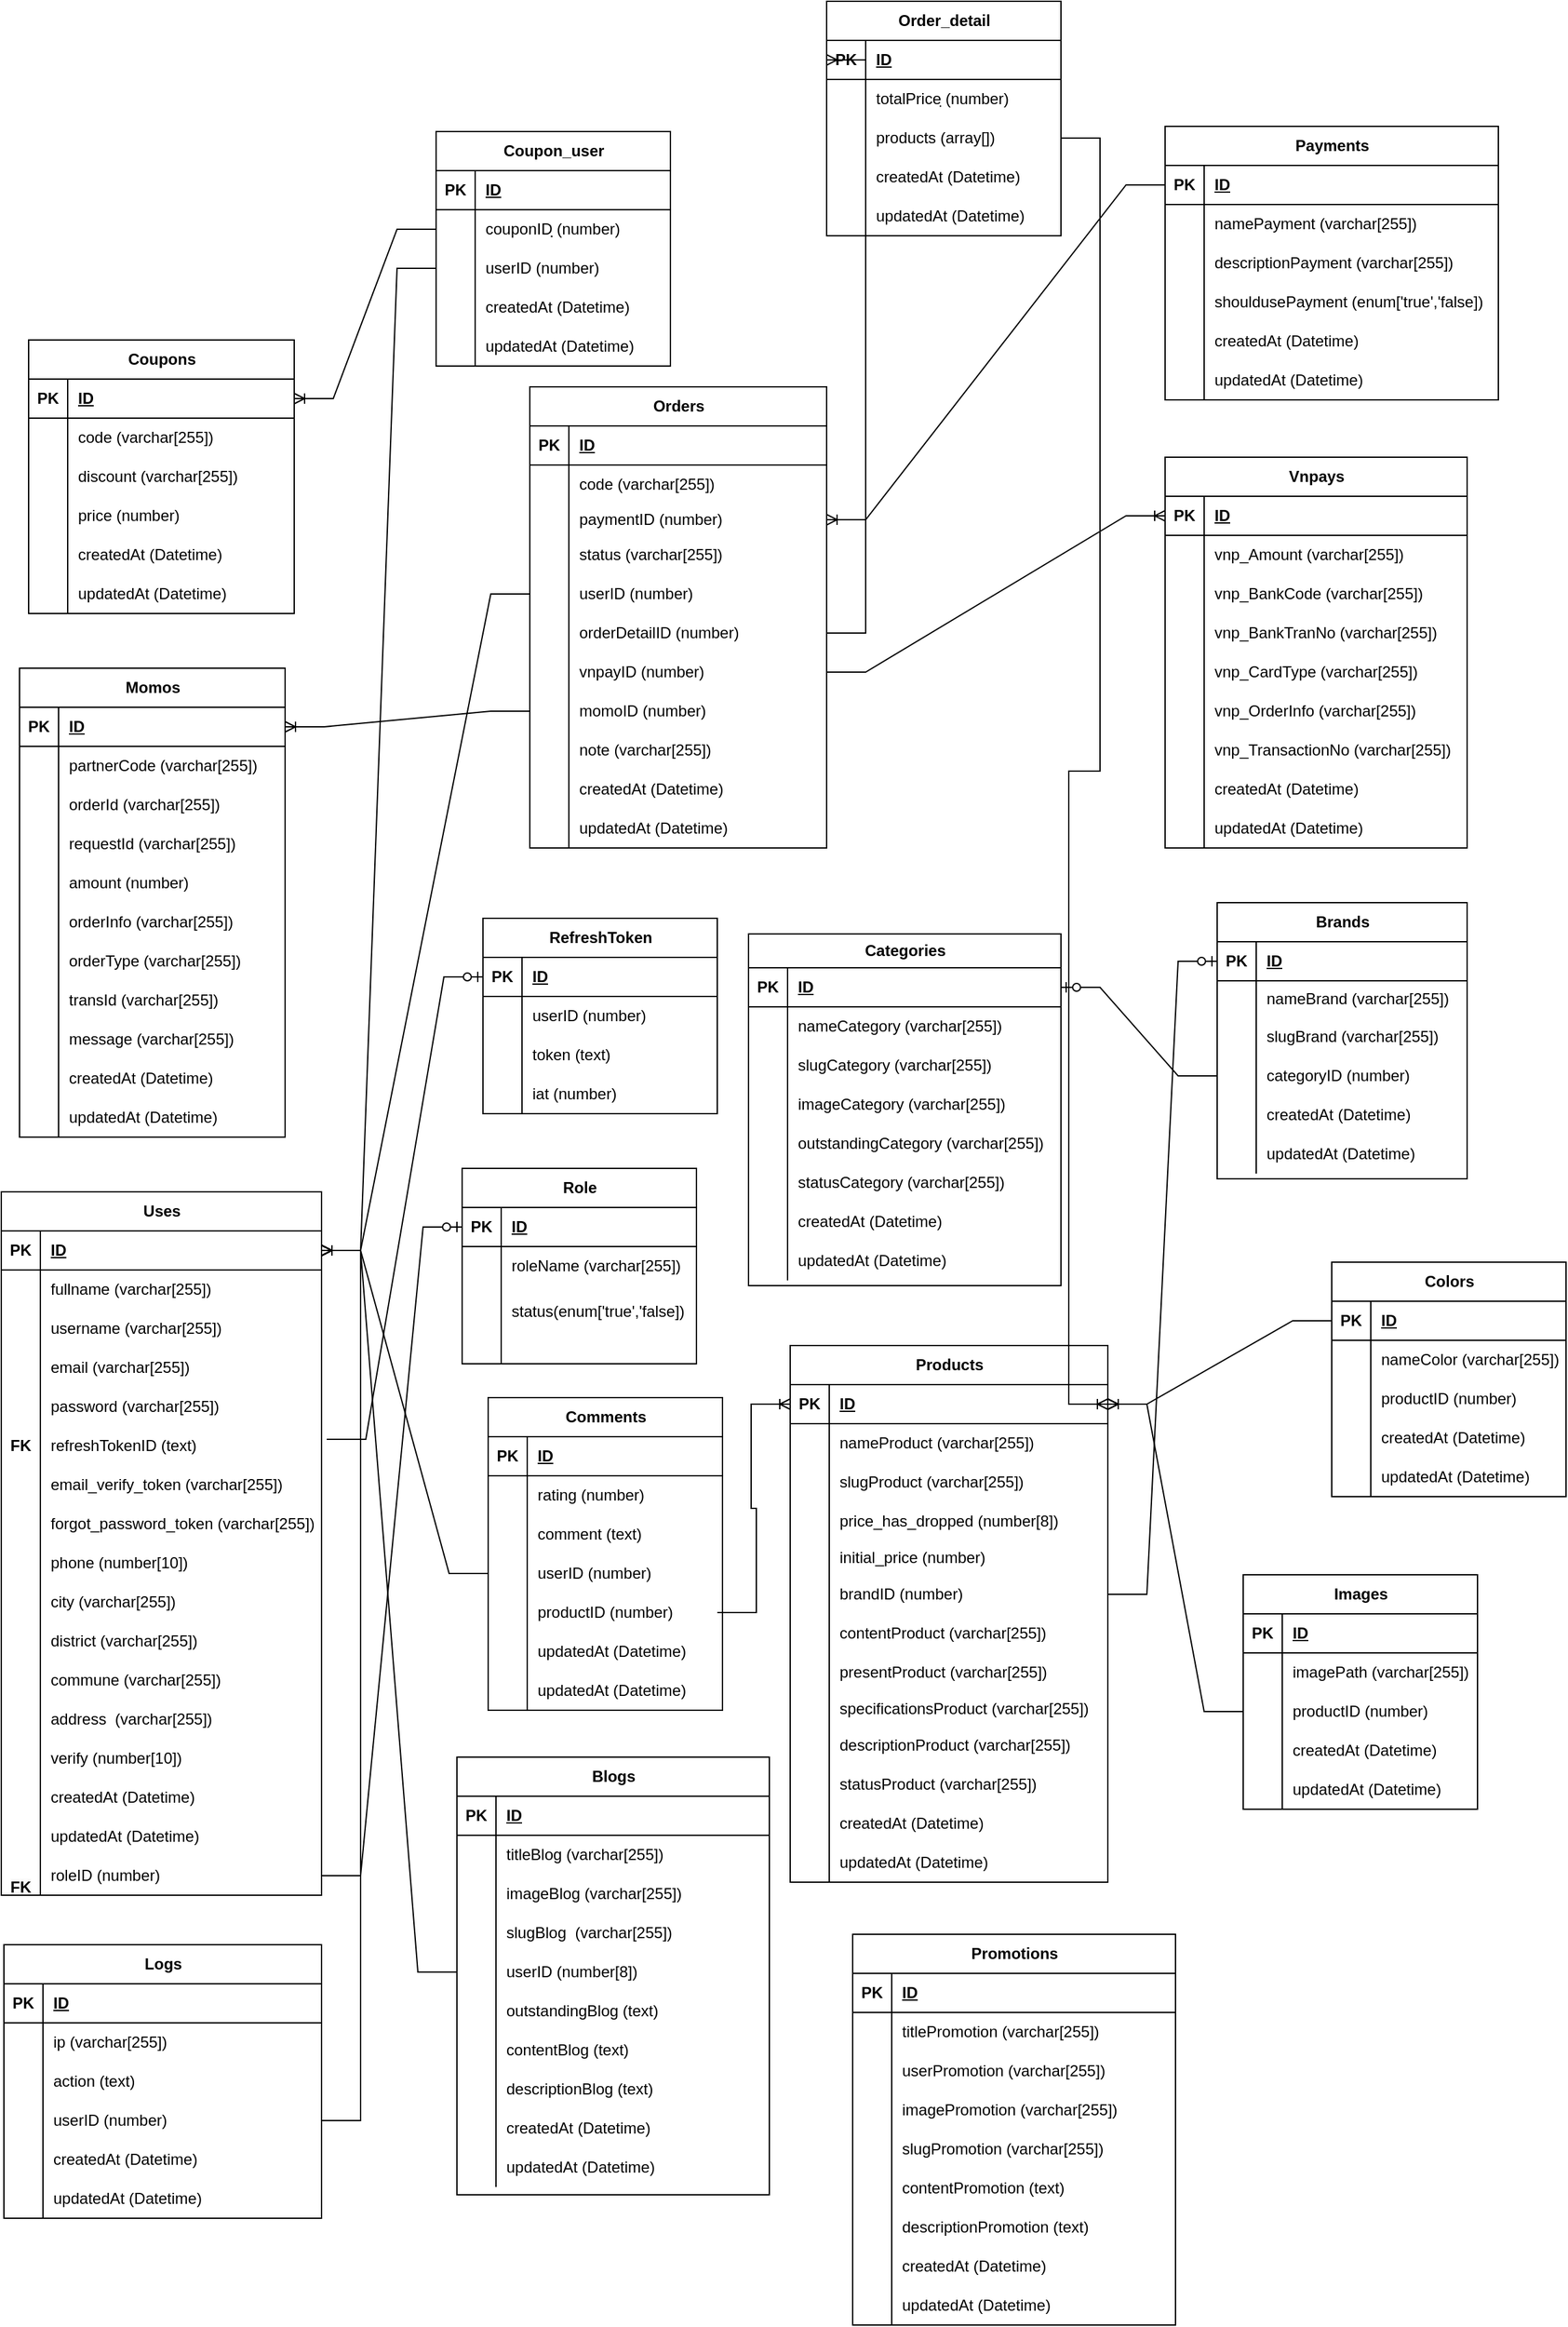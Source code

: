 <mxfile version="21.8.0" type="github">
  <diagram name="Trang-1" id="HFZAB9TipLMJUbm5E7J9">
    <mxGraphModel dx="1500" dy="2773" grid="1" gridSize="4" guides="1" tooltips="1" connect="1" arrows="1" fold="1" page="1" pageScale="1" pageWidth="1200" pageHeight="1920" math="0" shadow="0">
      <root>
        <mxCell id="0" />
        <mxCell id="1" parent="0" />
        <mxCell id="iUDl3XDyvXX3epN_kTBg-17" value="Uses" style="shape=table;startSize=30;container=1;collapsible=1;childLayout=tableLayout;fixedRows=1;rowLines=0;fontStyle=1;align=center;resizeLast=1;html=1;" vertex="1" parent="1">
          <mxGeometry x="30" y="30" width="246" height="540" as="geometry" />
        </mxCell>
        <mxCell id="iUDl3XDyvXX3epN_kTBg-18" value="" style="shape=tableRow;horizontal=0;startSize=0;swimlaneHead=0;swimlaneBody=0;fillColor=none;collapsible=0;dropTarget=0;points=[[0,0.5],[1,0.5]];portConstraint=eastwest;top=0;left=0;right=0;bottom=1;" vertex="1" parent="iUDl3XDyvXX3epN_kTBg-17">
          <mxGeometry y="30" width="246" height="30" as="geometry" />
        </mxCell>
        <mxCell id="iUDl3XDyvXX3epN_kTBg-19" value="PK" style="shape=partialRectangle;connectable=0;fillColor=none;top=0;left=0;bottom=0;right=0;fontStyle=1;overflow=hidden;whiteSpace=wrap;html=1;" vertex="1" parent="iUDl3XDyvXX3epN_kTBg-18">
          <mxGeometry width="30" height="30" as="geometry">
            <mxRectangle width="30" height="30" as="alternateBounds" />
          </mxGeometry>
        </mxCell>
        <mxCell id="iUDl3XDyvXX3epN_kTBg-20" value="ID" style="shape=partialRectangle;connectable=0;fillColor=none;top=0;left=0;bottom=0;right=0;align=left;spacingLeft=6;fontStyle=5;overflow=hidden;whiteSpace=wrap;html=1;" vertex="1" parent="iUDl3XDyvXX3epN_kTBg-18">
          <mxGeometry x="30" width="216" height="30" as="geometry">
            <mxRectangle width="216" height="30" as="alternateBounds" />
          </mxGeometry>
        </mxCell>
        <mxCell id="iUDl3XDyvXX3epN_kTBg-21" value="" style="shape=tableRow;horizontal=0;startSize=0;swimlaneHead=0;swimlaneBody=0;fillColor=none;collapsible=0;dropTarget=0;points=[[0,0.5],[1,0.5]];portConstraint=eastwest;top=0;left=0;right=0;bottom=0;" vertex="1" parent="iUDl3XDyvXX3epN_kTBg-17">
          <mxGeometry y="60" width="246" height="30" as="geometry" />
        </mxCell>
        <mxCell id="iUDl3XDyvXX3epN_kTBg-22" value="" style="shape=partialRectangle;connectable=0;fillColor=none;top=0;left=0;bottom=0;right=0;editable=1;overflow=hidden;whiteSpace=wrap;html=1;" vertex="1" parent="iUDl3XDyvXX3epN_kTBg-21">
          <mxGeometry width="30" height="30" as="geometry">
            <mxRectangle width="30" height="30" as="alternateBounds" />
          </mxGeometry>
        </mxCell>
        <mxCell id="iUDl3XDyvXX3epN_kTBg-23" value="fullname (varchar[255])" style="shape=partialRectangle;connectable=0;fillColor=none;top=0;left=0;bottom=0;right=0;align=left;spacingLeft=6;overflow=hidden;whiteSpace=wrap;html=1;" vertex="1" parent="iUDl3XDyvXX3epN_kTBg-21">
          <mxGeometry x="30" width="216" height="30" as="geometry">
            <mxRectangle width="216" height="30" as="alternateBounds" />
          </mxGeometry>
        </mxCell>
        <mxCell id="iUDl3XDyvXX3epN_kTBg-24" value="" style="shape=tableRow;horizontal=0;startSize=0;swimlaneHead=0;swimlaneBody=0;fillColor=none;collapsible=0;dropTarget=0;points=[[0,0.5],[1,0.5]];portConstraint=eastwest;top=0;left=0;right=0;bottom=0;" vertex="1" parent="iUDl3XDyvXX3epN_kTBg-17">
          <mxGeometry y="90" width="246" height="30" as="geometry" />
        </mxCell>
        <mxCell id="iUDl3XDyvXX3epN_kTBg-25" value="" style="shape=partialRectangle;connectable=0;fillColor=none;top=0;left=0;bottom=0;right=0;editable=1;overflow=hidden;whiteSpace=wrap;html=1;" vertex="1" parent="iUDl3XDyvXX3epN_kTBg-24">
          <mxGeometry width="30" height="30" as="geometry">
            <mxRectangle width="30" height="30" as="alternateBounds" />
          </mxGeometry>
        </mxCell>
        <mxCell id="iUDl3XDyvXX3epN_kTBg-26" value="username (varchar[255])" style="shape=partialRectangle;connectable=0;fillColor=none;top=0;left=0;bottom=0;right=0;align=left;spacingLeft=6;overflow=hidden;whiteSpace=wrap;html=1;" vertex="1" parent="iUDl3XDyvXX3epN_kTBg-24">
          <mxGeometry x="30" width="216" height="30" as="geometry">
            <mxRectangle width="216" height="30" as="alternateBounds" />
          </mxGeometry>
        </mxCell>
        <mxCell id="iUDl3XDyvXX3epN_kTBg-27" value="" style="shape=tableRow;horizontal=0;startSize=0;swimlaneHead=0;swimlaneBody=0;fillColor=none;collapsible=0;dropTarget=0;points=[[0,0.5],[1,0.5]];portConstraint=eastwest;top=0;left=0;right=0;bottom=0;" vertex="1" parent="iUDl3XDyvXX3epN_kTBg-17">
          <mxGeometry y="120" width="246" height="30" as="geometry" />
        </mxCell>
        <mxCell id="iUDl3XDyvXX3epN_kTBg-28" value="" style="shape=partialRectangle;connectable=0;fillColor=none;top=0;left=0;bottom=0;right=0;editable=1;overflow=hidden;whiteSpace=wrap;html=1;" vertex="1" parent="iUDl3XDyvXX3epN_kTBg-27">
          <mxGeometry width="30" height="30" as="geometry">
            <mxRectangle width="30" height="30" as="alternateBounds" />
          </mxGeometry>
        </mxCell>
        <mxCell id="iUDl3XDyvXX3epN_kTBg-29" value="email (varchar[255])" style="shape=partialRectangle;connectable=0;fillColor=none;top=0;left=0;bottom=0;right=0;align=left;spacingLeft=6;overflow=hidden;whiteSpace=wrap;html=1;" vertex="1" parent="iUDl3XDyvXX3epN_kTBg-27">
          <mxGeometry x="30" width="216" height="30" as="geometry">
            <mxRectangle width="216" height="30" as="alternateBounds" />
          </mxGeometry>
        </mxCell>
        <mxCell id="iUDl3XDyvXX3epN_kTBg-30" value="" style="shape=tableRow;horizontal=0;startSize=0;swimlaneHead=0;swimlaneBody=0;fillColor=none;collapsible=0;dropTarget=0;points=[[0,0.5],[1,0.5]];portConstraint=eastwest;top=0;left=0;right=0;bottom=0;" vertex="1" parent="iUDl3XDyvXX3epN_kTBg-17">
          <mxGeometry y="150" width="246" height="30" as="geometry" />
        </mxCell>
        <mxCell id="iUDl3XDyvXX3epN_kTBg-31" value="" style="shape=partialRectangle;connectable=0;fillColor=none;top=0;left=0;bottom=0;right=0;editable=1;overflow=hidden;whiteSpace=wrap;html=1;" vertex="1" parent="iUDl3XDyvXX3epN_kTBg-30">
          <mxGeometry width="30" height="30" as="geometry">
            <mxRectangle width="30" height="30" as="alternateBounds" />
          </mxGeometry>
        </mxCell>
        <mxCell id="iUDl3XDyvXX3epN_kTBg-32" value="password (varchar[255])" style="shape=partialRectangle;connectable=0;fillColor=none;top=0;left=0;bottom=0;right=0;align=left;spacingLeft=6;overflow=hidden;whiteSpace=wrap;html=1;" vertex="1" parent="iUDl3XDyvXX3epN_kTBg-30">
          <mxGeometry x="30" width="216" height="30" as="geometry">
            <mxRectangle width="216" height="30" as="alternateBounds" />
          </mxGeometry>
        </mxCell>
        <mxCell id="iUDl3XDyvXX3epN_kTBg-49" value="" style="shape=tableRow;horizontal=0;startSize=0;swimlaneHead=0;swimlaneBody=0;fillColor=none;collapsible=0;dropTarget=0;points=[[0,0.5],[1,0.5]];portConstraint=eastwest;top=0;left=0;right=0;bottom=0;" vertex="1" parent="iUDl3XDyvXX3epN_kTBg-17">
          <mxGeometry y="180" width="246" height="30" as="geometry" />
        </mxCell>
        <mxCell id="iUDl3XDyvXX3epN_kTBg-50" value="&lt;b&gt;FK&lt;/b&gt;" style="shape=partialRectangle;connectable=0;fillColor=none;top=0;left=0;bottom=0;right=0;editable=1;overflow=hidden;whiteSpace=wrap;html=1;" vertex="1" parent="iUDl3XDyvXX3epN_kTBg-49">
          <mxGeometry width="30" height="30" as="geometry">
            <mxRectangle width="30" height="30" as="alternateBounds" />
          </mxGeometry>
        </mxCell>
        <mxCell id="iUDl3XDyvXX3epN_kTBg-51" value="refreshTokenID (text)" style="shape=partialRectangle;connectable=0;fillColor=none;top=0;left=0;bottom=0;right=0;align=left;spacingLeft=6;overflow=hidden;whiteSpace=wrap;html=1;" vertex="1" parent="iUDl3XDyvXX3epN_kTBg-49">
          <mxGeometry x="30" width="216" height="30" as="geometry">
            <mxRectangle width="216" height="30" as="alternateBounds" />
          </mxGeometry>
        </mxCell>
        <mxCell id="iUDl3XDyvXX3epN_kTBg-52" value="" style="shape=tableRow;horizontal=0;startSize=0;swimlaneHead=0;swimlaneBody=0;fillColor=none;collapsible=0;dropTarget=0;points=[[0,0.5],[1,0.5]];portConstraint=eastwest;top=0;left=0;right=0;bottom=0;" vertex="1" parent="iUDl3XDyvXX3epN_kTBg-17">
          <mxGeometry y="210" width="246" height="30" as="geometry" />
        </mxCell>
        <mxCell id="iUDl3XDyvXX3epN_kTBg-53" value="" style="shape=partialRectangle;connectable=0;fillColor=none;top=0;left=0;bottom=0;right=0;editable=1;overflow=hidden;whiteSpace=wrap;html=1;" vertex="1" parent="iUDl3XDyvXX3epN_kTBg-52">
          <mxGeometry width="30" height="30" as="geometry">
            <mxRectangle width="30" height="30" as="alternateBounds" />
          </mxGeometry>
        </mxCell>
        <mxCell id="iUDl3XDyvXX3epN_kTBg-54" value="email_verify_token&amp;nbsp;(varchar[255])" style="shape=partialRectangle;connectable=0;fillColor=none;top=0;left=0;bottom=0;right=0;align=left;spacingLeft=6;overflow=hidden;whiteSpace=wrap;html=1;" vertex="1" parent="iUDl3XDyvXX3epN_kTBg-52">
          <mxGeometry x="30" width="216" height="30" as="geometry">
            <mxRectangle width="216" height="30" as="alternateBounds" />
          </mxGeometry>
        </mxCell>
        <mxCell id="iUDl3XDyvXX3epN_kTBg-68" value="" style="shape=tableRow;horizontal=0;startSize=0;swimlaneHead=0;swimlaneBody=0;fillColor=none;collapsible=0;dropTarget=0;points=[[0,0.5],[1,0.5]];portConstraint=eastwest;top=0;left=0;right=0;bottom=0;" vertex="1" parent="iUDl3XDyvXX3epN_kTBg-17">
          <mxGeometry y="240" width="246" height="30" as="geometry" />
        </mxCell>
        <mxCell id="iUDl3XDyvXX3epN_kTBg-69" value="" style="shape=partialRectangle;connectable=0;fillColor=none;top=0;left=0;bottom=0;right=0;editable=1;overflow=hidden;whiteSpace=wrap;html=1;" vertex="1" parent="iUDl3XDyvXX3epN_kTBg-68">
          <mxGeometry width="30" height="30" as="geometry">
            <mxRectangle width="30" height="30" as="alternateBounds" />
          </mxGeometry>
        </mxCell>
        <mxCell id="iUDl3XDyvXX3epN_kTBg-70" value="forgot_password_token (varchar[255])" style="shape=partialRectangle;connectable=0;fillColor=none;top=0;left=0;bottom=0;right=0;align=left;spacingLeft=6;overflow=hidden;whiteSpace=wrap;html=1;" vertex="1" parent="iUDl3XDyvXX3epN_kTBg-68">
          <mxGeometry x="30" width="216" height="30" as="geometry">
            <mxRectangle width="216" height="30" as="alternateBounds" />
          </mxGeometry>
        </mxCell>
        <mxCell id="iUDl3XDyvXX3epN_kTBg-71" value="" style="shape=tableRow;horizontal=0;startSize=0;swimlaneHead=0;swimlaneBody=0;fillColor=none;collapsible=0;dropTarget=0;points=[[0,0.5],[1,0.5]];portConstraint=eastwest;top=0;left=0;right=0;bottom=0;" vertex="1" parent="iUDl3XDyvXX3epN_kTBg-17">
          <mxGeometry y="270" width="246" height="30" as="geometry" />
        </mxCell>
        <mxCell id="iUDl3XDyvXX3epN_kTBg-72" value="" style="shape=partialRectangle;connectable=0;fillColor=none;top=0;left=0;bottom=0;right=0;editable=1;overflow=hidden;whiteSpace=wrap;html=1;" vertex="1" parent="iUDl3XDyvXX3epN_kTBg-71">
          <mxGeometry width="30" height="30" as="geometry">
            <mxRectangle width="30" height="30" as="alternateBounds" />
          </mxGeometry>
        </mxCell>
        <mxCell id="iUDl3XDyvXX3epN_kTBg-73" value="phone (number[10])" style="shape=partialRectangle;connectable=0;fillColor=none;top=0;left=0;bottom=0;right=0;align=left;spacingLeft=6;overflow=hidden;whiteSpace=wrap;html=1;" vertex="1" parent="iUDl3XDyvXX3epN_kTBg-71">
          <mxGeometry x="30" width="216" height="30" as="geometry">
            <mxRectangle width="216" height="30" as="alternateBounds" />
          </mxGeometry>
        </mxCell>
        <mxCell id="iUDl3XDyvXX3epN_kTBg-74" value="" style="shape=tableRow;horizontal=0;startSize=0;swimlaneHead=0;swimlaneBody=0;fillColor=none;collapsible=0;dropTarget=0;points=[[0,0.5],[1,0.5]];portConstraint=eastwest;top=0;left=0;right=0;bottom=0;" vertex="1" parent="iUDl3XDyvXX3epN_kTBg-17">
          <mxGeometry y="300" width="246" height="30" as="geometry" />
        </mxCell>
        <mxCell id="iUDl3XDyvXX3epN_kTBg-75" value="" style="shape=partialRectangle;connectable=0;fillColor=none;top=0;left=0;bottom=0;right=0;editable=1;overflow=hidden;whiteSpace=wrap;html=1;" vertex="1" parent="iUDl3XDyvXX3epN_kTBg-74">
          <mxGeometry width="30" height="30" as="geometry">
            <mxRectangle width="30" height="30" as="alternateBounds" />
          </mxGeometry>
        </mxCell>
        <mxCell id="iUDl3XDyvXX3epN_kTBg-76" value="city&amp;nbsp;(varchar[255])" style="shape=partialRectangle;connectable=0;fillColor=none;top=0;left=0;bottom=0;right=0;align=left;spacingLeft=6;overflow=hidden;whiteSpace=wrap;html=1;" vertex="1" parent="iUDl3XDyvXX3epN_kTBg-74">
          <mxGeometry x="30" width="216" height="30" as="geometry">
            <mxRectangle width="216" height="30" as="alternateBounds" />
          </mxGeometry>
        </mxCell>
        <mxCell id="iUDl3XDyvXX3epN_kTBg-77" value="" style="shape=tableRow;horizontal=0;startSize=0;swimlaneHead=0;swimlaneBody=0;fillColor=none;collapsible=0;dropTarget=0;points=[[0,0.5],[1,0.5]];portConstraint=eastwest;top=0;left=0;right=0;bottom=0;" vertex="1" parent="iUDl3XDyvXX3epN_kTBg-17">
          <mxGeometry y="330" width="246" height="30" as="geometry" />
        </mxCell>
        <mxCell id="iUDl3XDyvXX3epN_kTBg-78" value="" style="shape=partialRectangle;connectable=0;fillColor=none;top=0;left=0;bottom=0;right=0;editable=1;overflow=hidden;whiteSpace=wrap;html=1;" vertex="1" parent="iUDl3XDyvXX3epN_kTBg-77">
          <mxGeometry width="30" height="30" as="geometry">
            <mxRectangle width="30" height="30" as="alternateBounds" />
          </mxGeometry>
        </mxCell>
        <mxCell id="iUDl3XDyvXX3epN_kTBg-79" value="district&amp;nbsp;(varchar[255])" style="shape=partialRectangle;connectable=0;fillColor=none;top=0;left=0;bottom=0;right=0;align=left;spacingLeft=6;overflow=hidden;whiteSpace=wrap;html=1;" vertex="1" parent="iUDl3XDyvXX3epN_kTBg-77">
          <mxGeometry x="30" width="216" height="30" as="geometry">
            <mxRectangle width="216" height="30" as="alternateBounds" />
          </mxGeometry>
        </mxCell>
        <mxCell id="iUDl3XDyvXX3epN_kTBg-80" value="" style="shape=tableRow;horizontal=0;startSize=0;swimlaneHead=0;swimlaneBody=0;fillColor=none;collapsible=0;dropTarget=0;points=[[0,0.5],[1,0.5]];portConstraint=eastwest;top=0;left=0;right=0;bottom=0;" vertex="1" parent="iUDl3XDyvXX3epN_kTBg-17">
          <mxGeometry y="360" width="246" height="30" as="geometry" />
        </mxCell>
        <mxCell id="iUDl3XDyvXX3epN_kTBg-81" value="" style="shape=partialRectangle;connectable=0;fillColor=none;top=0;left=0;bottom=0;right=0;editable=1;overflow=hidden;whiteSpace=wrap;html=1;" vertex="1" parent="iUDl3XDyvXX3epN_kTBg-80">
          <mxGeometry width="30" height="30" as="geometry">
            <mxRectangle width="30" height="30" as="alternateBounds" />
          </mxGeometry>
        </mxCell>
        <mxCell id="iUDl3XDyvXX3epN_kTBg-82" value="commune&amp;nbsp;(varchar[255])" style="shape=partialRectangle;connectable=0;fillColor=none;top=0;left=0;bottom=0;right=0;align=left;spacingLeft=6;overflow=hidden;whiteSpace=wrap;html=1;" vertex="1" parent="iUDl3XDyvXX3epN_kTBg-80">
          <mxGeometry x="30" width="216" height="30" as="geometry">
            <mxRectangle width="216" height="30" as="alternateBounds" />
          </mxGeometry>
        </mxCell>
        <mxCell id="iUDl3XDyvXX3epN_kTBg-83" value="" style="shape=tableRow;horizontal=0;startSize=0;swimlaneHead=0;swimlaneBody=0;fillColor=none;collapsible=0;dropTarget=0;points=[[0,0.5],[1,0.5]];portConstraint=eastwest;top=0;left=0;right=0;bottom=0;" vertex="1" parent="iUDl3XDyvXX3epN_kTBg-17">
          <mxGeometry y="390" width="246" height="30" as="geometry" />
        </mxCell>
        <mxCell id="iUDl3XDyvXX3epN_kTBg-84" value="" style="shape=partialRectangle;connectable=0;fillColor=none;top=0;left=0;bottom=0;right=0;editable=1;overflow=hidden;whiteSpace=wrap;html=1;" vertex="1" parent="iUDl3XDyvXX3epN_kTBg-83">
          <mxGeometry width="30" height="30" as="geometry">
            <mxRectangle width="30" height="30" as="alternateBounds" />
          </mxGeometry>
        </mxCell>
        <mxCell id="iUDl3XDyvXX3epN_kTBg-85" value="address&amp;nbsp;&amp;nbsp;(varchar[255])" style="shape=partialRectangle;connectable=0;fillColor=none;top=0;left=0;bottom=0;right=0;align=left;spacingLeft=6;overflow=hidden;whiteSpace=wrap;html=1;" vertex="1" parent="iUDl3XDyvXX3epN_kTBg-83">
          <mxGeometry x="30" width="216" height="30" as="geometry">
            <mxRectangle width="216" height="30" as="alternateBounds" />
          </mxGeometry>
        </mxCell>
        <mxCell id="iUDl3XDyvXX3epN_kTBg-86" value="" style="shape=tableRow;horizontal=0;startSize=0;swimlaneHead=0;swimlaneBody=0;fillColor=none;collapsible=0;dropTarget=0;points=[[0,0.5],[1,0.5]];portConstraint=eastwest;top=0;left=0;right=0;bottom=0;" vertex="1" parent="iUDl3XDyvXX3epN_kTBg-17">
          <mxGeometry y="420" width="246" height="30" as="geometry" />
        </mxCell>
        <mxCell id="iUDl3XDyvXX3epN_kTBg-87" value="" style="shape=partialRectangle;connectable=0;fillColor=none;top=0;left=0;bottom=0;right=0;editable=1;overflow=hidden;whiteSpace=wrap;html=1;" vertex="1" parent="iUDl3XDyvXX3epN_kTBg-86">
          <mxGeometry width="30" height="30" as="geometry">
            <mxRectangle width="30" height="30" as="alternateBounds" />
          </mxGeometry>
        </mxCell>
        <mxCell id="iUDl3XDyvXX3epN_kTBg-88" value="verify (number[10])" style="shape=partialRectangle;connectable=0;fillColor=none;top=0;left=0;bottom=0;right=0;align=left;spacingLeft=6;overflow=hidden;whiteSpace=wrap;html=1;" vertex="1" parent="iUDl3XDyvXX3epN_kTBg-86">
          <mxGeometry x="30" width="216" height="30" as="geometry">
            <mxRectangle width="216" height="30" as="alternateBounds" />
          </mxGeometry>
        </mxCell>
        <mxCell id="iUDl3XDyvXX3epN_kTBg-89" value="" style="shape=tableRow;horizontal=0;startSize=0;swimlaneHead=0;swimlaneBody=0;fillColor=none;collapsible=0;dropTarget=0;points=[[0,0.5],[1,0.5]];portConstraint=eastwest;top=0;left=0;right=0;bottom=0;" vertex="1" parent="iUDl3XDyvXX3epN_kTBg-17">
          <mxGeometry y="450" width="246" height="30" as="geometry" />
        </mxCell>
        <mxCell id="iUDl3XDyvXX3epN_kTBg-90" value="" style="shape=partialRectangle;connectable=0;fillColor=none;top=0;left=0;bottom=0;right=0;editable=1;overflow=hidden;whiteSpace=wrap;html=1;" vertex="1" parent="iUDl3XDyvXX3epN_kTBg-89">
          <mxGeometry width="30" height="30" as="geometry">
            <mxRectangle width="30" height="30" as="alternateBounds" />
          </mxGeometry>
        </mxCell>
        <mxCell id="iUDl3XDyvXX3epN_kTBg-91" value="createdAt (Datetime)" style="shape=partialRectangle;connectable=0;fillColor=none;top=0;left=0;bottom=0;right=0;align=left;spacingLeft=6;overflow=hidden;whiteSpace=wrap;html=1;" vertex="1" parent="iUDl3XDyvXX3epN_kTBg-89">
          <mxGeometry x="30" width="216" height="30" as="geometry">
            <mxRectangle width="216" height="30" as="alternateBounds" />
          </mxGeometry>
        </mxCell>
        <mxCell id="iUDl3XDyvXX3epN_kTBg-92" value="" style="shape=tableRow;horizontal=0;startSize=0;swimlaneHead=0;swimlaneBody=0;fillColor=none;collapsible=0;dropTarget=0;points=[[0,0.5],[1,0.5]];portConstraint=eastwest;top=0;left=0;right=0;bottom=0;" vertex="1" parent="iUDl3XDyvXX3epN_kTBg-17">
          <mxGeometry y="480" width="246" height="30" as="geometry" />
        </mxCell>
        <mxCell id="iUDl3XDyvXX3epN_kTBg-93" value="" style="shape=partialRectangle;connectable=0;fillColor=none;top=0;left=0;bottom=0;right=0;editable=1;overflow=hidden;whiteSpace=wrap;html=1;" vertex="1" parent="iUDl3XDyvXX3epN_kTBg-92">
          <mxGeometry width="30" height="30" as="geometry">
            <mxRectangle width="30" height="30" as="alternateBounds" />
          </mxGeometry>
        </mxCell>
        <mxCell id="iUDl3XDyvXX3epN_kTBg-94" value="updatedAt (Datetime)" style="shape=partialRectangle;connectable=0;fillColor=none;top=0;left=0;bottom=0;right=0;align=left;spacingLeft=6;overflow=hidden;whiteSpace=wrap;html=1;" vertex="1" parent="iUDl3XDyvXX3epN_kTBg-92">
          <mxGeometry x="30" width="216" height="30" as="geometry">
            <mxRectangle width="216" height="30" as="alternateBounds" />
          </mxGeometry>
        </mxCell>
        <mxCell id="iUDl3XDyvXX3epN_kTBg-122" value="" style="shape=tableRow;horizontal=0;startSize=0;swimlaneHead=0;swimlaneBody=0;fillColor=none;collapsible=0;dropTarget=0;points=[[0,0.5],[1,0.5]];portConstraint=eastwest;top=0;left=0;right=0;bottom=0;" vertex="1" parent="iUDl3XDyvXX3epN_kTBg-17">
          <mxGeometry y="510" width="246" height="30" as="geometry" />
        </mxCell>
        <mxCell id="iUDl3XDyvXX3epN_kTBg-123" value="&#xa;&lt;b style=&quot;border-color: var(--border-color); color: rgb(0, 0, 0); font-family: Helvetica; font-size: 12px; font-style: normal; font-variant-ligatures: normal; font-variant-caps: normal; letter-spacing: normal; orphans: 2; text-align: center; text-indent: 0px; text-transform: none; widows: 2; word-spacing: 0px; -webkit-text-stroke-width: 0px; background-color: rgb(251, 251, 251); text-decoration-thickness: initial; text-decoration-style: initial; text-decoration-color: initial;&quot;&gt;FK&lt;/b&gt;&#xa;&#xa;" style="shape=partialRectangle;connectable=0;fillColor=none;top=0;left=0;bottom=0;right=0;editable=1;overflow=hidden;whiteSpace=wrap;html=1;" vertex="1" parent="iUDl3XDyvXX3epN_kTBg-122">
          <mxGeometry width="30" height="30" as="geometry">
            <mxRectangle width="30" height="30" as="alternateBounds" />
          </mxGeometry>
        </mxCell>
        <mxCell id="iUDl3XDyvXX3epN_kTBg-124" value="roleID (number)" style="shape=partialRectangle;connectable=0;fillColor=none;top=0;left=0;bottom=0;right=0;align=left;spacingLeft=6;overflow=hidden;whiteSpace=wrap;html=1;" vertex="1" parent="iUDl3XDyvXX3epN_kTBg-122">
          <mxGeometry x="30" width="216" height="30" as="geometry">
            <mxRectangle width="216" height="30" as="alternateBounds" />
          </mxGeometry>
        </mxCell>
        <mxCell id="iUDl3XDyvXX3epN_kTBg-55" value="RefreshToken" style="shape=table;startSize=30;container=1;collapsible=1;childLayout=tableLayout;fixedRows=1;rowLines=0;fontStyle=1;align=center;resizeLast=1;html=1;" vertex="1" parent="1">
          <mxGeometry x="400" y="-180" width="180" height="150" as="geometry" />
        </mxCell>
        <mxCell id="iUDl3XDyvXX3epN_kTBg-56" value="" style="shape=tableRow;horizontal=0;startSize=0;swimlaneHead=0;swimlaneBody=0;fillColor=none;collapsible=0;dropTarget=0;points=[[0,0.5],[1,0.5]];portConstraint=eastwest;top=0;left=0;right=0;bottom=1;" vertex="1" parent="iUDl3XDyvXX3epN_kTBg-55">
          <mxGeometry y="30" width="180" height="30" as="geometry" />
        </mxCell>
        <mxCell id="iUDl3XDyvXX3epN_kTBg-57" value="PK" style="shape=partialRectangle;connectable=0;fillColor=none;top=0;left=0;bottom=0;right=0;fontStyle=1;overflow=hidden;whiteSpace=wrap;html=1;" vertex="1" parent="iUDl3XDyvXX3epN_kTBg-56">
          <mxGeometry width="30" height="30" as="geometry">
            <mxRectangle width="30" height="30" as="alternateBounds" />
          </mxGeometry>
        </mxCell>
        <mxCell id="iUDl3XDyvXX3epN_kTBg-58" value="ID" style="shape=partialRectangle;connectable=0;fillColor=none;top=0;left=0;bottom=0;right=0;align=left;spacingLeft=6;fontStyle=5;overflow=hidden;whiteSpace=wrap;html=1;" vertex="1" parent="iUDl3XDyvXX3epN_kTBg-56">
          <mxGeometry x="30" width="150" height="30" as="geometry">
            <mxRectangle width="150" height="30" as="alternateBounds" />
          </mxGeometry>
        </mxCell>
        <mxCell id="iUDl3XDyvXX3epN_kTBg-59" value="" style="shape=tableRow;horizontal=0;startSize=0;swimlaneHead=0;swimlaneBody=0;fillColor=none;collapsible=0;dropTarget=0;points=[[0,0.5],[1,0.5]];portConstraint=eastwest;top=0;left=0;right=0;bottom=0;" vertex="1" parent="iUDl3XDyvXX3epN_kTBg-55">
          <mxGeometry y="60" width="180" height="30" as="geometry" />
        </mxCell>
        <mxCell id="iUDl3XDyvXX3epN_kTBg-60" value="" style="shape=partialRectangle;connectable=0;fillColor=none;top=0;left=0;bottom=0;right=0;editable=1;overflow=hidden;whiteSpace=wrap;html=1;" vertex="1" parent="iUDl3XDyvXX3epN_kTBg-59">
          <mxGeometry width="30" height="30" as="geometry">
            <mxRectangle width="30" height="30" as="alternateBounds" />
          </mxGeometry>
        </mxCell>
        <mxCell id="iUDl3XDyvXX3epN_kTBg-61" value="userID (number)" style="shape=partialRectangle;connectable=0;fillColor=none;top=0;left=0;bottom=0;right=0;align=left;spacingLeft=6;overflow=hidden;whiteSpace=wrap;html=1;" vertex="1" parent="iUDl3XDyvXX3epN_kTBg-59">
          <mxGeometry x="30" width="150" height="30" as="geometry">
            <mxRectangle width="150" height="30" as="alternateBounds" />
          </mxGeometry>
        </mxCell>
        <mxCell id="iUDl3XDyvXX3epN_kTBg-62" value="" style="shape=tableRow;horizontal=0;startSize=0;swimlaneHead=0;swimlaneBody=0;fillColor=none;collapsible=0;dropTarget=0;points=[[0,0.5],[1,0.5]];portConstraint=eastwest;top=0;left=0;right=0;bottom=0;" vertex="1" parent="iUDl3XDyvXX3epN_kTBg-55">
          <mxGeometry y="90" width="180" height="30" as="geometry" />
        </mxCell>
        <mxCell id="iUDl3XDyvXX3epN_kTBg-63" value="" style="shape=partialRectangle;connectable=0;fillColor=none;top=0;left=0;bottom=0;right=0;editable=1;overflow=hidden;whiteSpace=wrap;html=1;" vertex="1" parent="iUDl3XDyvXX3epN_kTBg-62">
          <mxGeometry width="30" height="30" as="geometry">
            <mxRectangle width="30" height="30" as="alternateBounds" />
          </mxGeometry>
        </mxCell>
        <mxCell id="iUDl3XDyvXX3epN_kTBg-64" value="token (text)" style="shape=partialRectangle;connectable=0;fillColor=none;top=0;left=0;bottom=0;right=0;align=left;spacingLeft=6;overflow=hidden;whiteSpace=wrap;html=1;" vertex="1" parent="iUDl3XDyvXX3epN_kTBg-62">
          <mxGeometry x="30" width="150" height="30" as="geometry">
            <mxRectangle width="150" height="30" as="alternateBounds" />
          </mxGeometry>
        </mxCell>
        <mxCell id="iUDl3XDyvXX3epN_kTBg-65" value="" style="shape=tableRow;horizontal=0;startSize=0;swimlaneHead=0;swimlaneBody=0;fillColor=none;collapsible=0;dropTarget=0;points=[[0,0.5],[1,0.5]];portConstraint=eastwest;top=0;left=0;right=0;bottom=0;" vertex="1" parent="iUDl3XDyvXX3epN_kTBg-55">
          <mxGeometry y="120" width="180" height="30" as="geometry" />
        </mxCell>
        <mxCell id="iUDl3XDyvXX3epN_kTBg-66" value="" style="shape=partialRectangle;connectable=0;fillColor=none;top=0;left=0;bottom=0;right=0;editable=1;overflow=hidden;whiteSpace=wrap;html=1;" vertex="1" parent="iUDl3XDyvXX3epN_kTBg-65">
          <mxGeometry width="30" height="30" as="geometry">
            <mxRectangle width="30" height="30" as="alternateBounds" />
          </mxGeometry>
        </mxCell>
        <mxCell id="iUDl3XDyvXX3epN_kTBg-67" value="iat (number)" style="shape=partialRectangle;connectable=0;fillColor=none;top=0;left=0;bottom=0;right=0;align=left;spacingLeft=6;overflow=hidden;whiteSpace=wrap;html=1;" vertex="1" parent="iUDl3XDyvXX3epN_kTBg-65">
          <mxGeometry x="30" width="150" height="30" as="geometry">
            <mxRectangle width="150" height="30" as="alternateBounds" />
          </mxGeometry>
        </mxCell>
        <mxCell id="iUDl3XDyvXX3epN_kTBg-104" value="" style="edgeStyle=entityRelationEdgeStyle;fontSize=12;html=1;endArrow=ERzeroToOne;endFill=1;rounded=0;entryX=0;entryY=0.5;entryDx=0;entryDy=0;" edge="1" parent="1" target="iUDl3XDyvXX3epN_kTBg-56">
          <mxGeometry width="100" height="100" relative="1" as="geometry">
            <mxPoint x="280" y="220" as="sourcePoint" />
            <mxPoint x="390" y="120" as="targetPoint" />
            <Array as="points">
              <mxPoint x="340" y="200" />
            </Array>
          </mxGeometry>
        </mxCell>
        <mxCell id="iUDl3XDyvXX3epN_kTBg-109" value="Role" style="shape=table;startSize=30;container=1;collapsible=1;childLayout=tableLayout;fixedRows=1;rowLines=0;fontStyle=1;align=center;resizeLast=1;html=1;" vertex="1" parent="1">
          <mxGeometry x="384" y="12" width="180" height="150" as="geometry" />
        </mxCell>
        <mxCell id="iUDl3XDyvXX3epN_kTBg-110" value="" style="shape=tableRow;horizontal=0;startSize=0;swimlaneHead=0;swimlaneBody=0;fillColor=none;collapsible=0;dropTarget=0;points=[[0,0.5],[1,0.5]];portConstraint=eastwest;top=0;left=0;right=0;bottom=1;" vertex="1" parent="iUDl3XDyvXX3epN_kTBg-109">
          <mxGeometry y="30" width="180" height="30" as="geometry" />
        </mxCell>
        <mxCell id="iUDl3XDyvXX3epN_kTBg-111" value="PK" style="shape=partialRectangle;connectable=0;fillColor=none;top=0;left=0;bottom=0;right=0;fontStyle=1;overflow=hidden;whiteSpace=wrap;html=1;" vertex="1" parent="iUDl3XDyvXX3epN_kTBg-110">
          <mxGeometry width="30" height="30" as="geometry">
            <mxRectangle width="30" height="30" as="alternateBounds" />
          </mxGeometry>
        </mxCell>
        <mxCell id="iUDl3XDyvXX3epN_kTBg-112" value="ID" style="shape=partialRectangle;connectable=0;fillColor=none;top=0;left=0;bottom=0;right=0;align=left;spacingLeft=6;fontStyle=5;overflow=hidden;whiteSpace=wrap;html=1;" vertex="1" parent="iUDl3XDyvXX3epN_kTBg-110">
          <mxGeometry x="30" width="150" height="30" as="geometry">
            <mxRectangle width="150" height="30" as="alternateBounds" />
          </mxGeometry>
        </mxCell>
        <mxCell id="iUDl3XDyvXX3epN_kTBg-113" value="" style="shape=tableRow;horizontal=0;startSize=0;swimlaneHead=0;swimlaneBody=0;fillColor=none;collapsible=0;dropTarget=0;points=[[0,0.5],[1,0.5]];portConstraint=eastwest;top=0;left=0;right=0;bottom=0;" vertex="1" parent="iUDl3XDyvXX3epN_kTBg-109">
          <mxGeometry y="60" width="180" height="30" as="geometry" />
        </mxCell>
        <mxCell id="iUDl3XDyvXX3epN_kTBg-114" value="" style="shape=partialRectangle;connectable=0;fillColor=none;top=0;left=0;bottom=0;right=0;editable=1;overflow=hidden;whiteSpace=wrap;html=1;" vertex="1" parent="iUDl3XDyvXX3epN_kTBg-113">
          <mxGeometry width="30" height="30" as="geometry">
            <mxRectangle width="30" height="30" as="alternateBounds" />
          </mxGeometry>
        </mxCell>
        <mxCell id="iUDl3XDyvXX3epN_kTBg-115" value="roleName (varchar[255])" style="shape=partialRectangle;connectable=0;fillColor=none;top=0;left=0;bottom=0;right=0;align=left;spacingLeft=6;overflow=hidden;whiteSpace=wrap;html=1;" vertex="1" parent="iUDl3XDyvXX3epN_kTBg-113">
          <mxGeometry x="30" width="150" height="30" as="geometry">
            <mxRectangle width="150" height="30" as="alternateBounds" />
          </mxGeometry>
        </mxCell>
        <mxCell id="iUDl3XDyvXX3epN_kTBg-116" value="" style="shape=tableRow;horizontal=0;startSize=0;swimlaneHead=0;swimlaneBody=0;fillColor=none;collapsible=0;dropTarget=0;points=[[0,0.5],[1,0.5]];portConstraint=eastwest;top=0;left=0;right=0;bottom=0;" vertex="1" parent="iUDl3XDyvXX3epN_kTBg-109">
          <mxGeometry y="90" width="180" height="40" as="geometry" />
        </mxCell>
        <mxCell id="iUDl3XDyvXX3epN_kTBg-117" value="" style="shape=partialRectangle;connectable=0;fillColor=none;top=0;left=0;bottom=0;right=0;editable=1;overflow=hidden;whiteSpace=wrap;html=1;" vertex="1" parent="iUDl3XDyvXX3epN_kTBg-116">
          <mxGeometry width="30" height="40" as="geometry">
            <mxRectangle width="30" height="40" as="alternateBounds" />
          </mxGeometry>
        </mxCell>
        <mxCell id="iUDl3XDyvXX3epN_kTBg-118" value="status(enum[&#39;true&#39;,&#39;false])" style="shape=partialRectangle;connectable=0;fillColor=none;top=0;left=0;bottom=0;right=0;align=left;spacingLeft=6;overflow=hidden;whiteSpace=wrap;html=1;" vertex="1" parent="iUDl3XDyvXX3epN_kTBg-116">
          <mxGeometry x="30" width="150" height="40" as="geometry">
            <mxRectangle width="150" height="40" as="alternateBounds" />
          </mxGeometry>
        </mxCell>
        <mxCell id="iUDl3XDyvXX3epN_kTBg-119" value="" style="shape=tableRow;horizontal=0;startSize=0;swimlaneHead=0;swimlaneBody=0;fillColor=none;collapsible=0;dropTarget=0;points=[[0,0.5],[1,0.5]];portConstraint=eastwest;top=0;left=0;right=0;bottom=0;" vertex="1" parent="iUDl3XDyvXX3epN_kTBg-109">
          <mxGeometry y="130" width="180" height="20" as="geometry" />
        </mxCell>
        <mxCell id="iUDl3XDyvXX3epN_kTBg-120" value="" style="shape=partialRectangle;connectable=0;fillColor=none;top=0;left=0;bottom=0;right=0;editable=1;overflow=hidden;whiteSpace=wrap;html=1;" vertex="1" parent="iUDl3XDyvXX3epN_kTBg-119">
          <mxGeometry width="30" height="20" as="geometry">
            <mxRectangle width="30" height="20" as="alternateBounds" />
          </mxGeometry>
        </mxCell>
        <mxCell id="iUDl3XDyvXX3epN_kTBg-121" value="" style="shape=partialRectangle;connectable=0;fillColor=none;top=0;left=0;bottom=0;right=0;align=left;spacingLeft=6;overflow=hidden;whiteSpace=wrap;html=1;" vertex="1" parent="iUDl3XDyvXX3epN_kTBg-119">
          <mxGeometry x="30" width="150" height="20" as="geometry">
            <mxRectangle width="150" height="20" as="alternateBounds" />
          </mxGeometry>
        </mxCell>
        <mxCell id="iUDl3XDyvXX3epN_kTBg-128" value="" style="edgeStyle=entityRelationEdgeStyle;fontSize=12;html=1;endArrow=ERzeroToOne;endFill=1;rounded=0;exitX=1;exitY=0.5;exitDx=0;exitDy=0;entryX=0;entryY=0.5;entryDx=0;entryDy=0;" edge="1" parent="1" source="iUDl3XDyvXX3epN_kTBg-122" target="iUDl3XDyvXX3epN_kTBg-110">
          <mxGeometry width="100" height="100" relative="1" as="geometry">
            <mxPoint x="300" y="230" as="sourcePoint" />
            <mxPoint x="350" y="410" as="targetPoint" />
            <Array as="points">
              <mxPoint x="330" y="260" />
              <mxPoint x="350" y="210" />
              <mxPoint x="340" y="250" />
              <mxPoint x="330" y="360" />
            </Array>
          </mxGeometry>
        </mxCell>
        <mxCell id="iUDl3XDyvXX3epN_kTBg-129" value="Brands" style="shape=table;startSize=30;container=1;collapsible=1;childLayout=tableLayout;fixedRows=1;rowLines=0;fontStyle=1;align=center;resizeLast=1;html=1;" vertex="1" parent="1">
          <mxGeometry x="964" y="-192" width="192" height="212" as="geometry" />
        </mxCell>
        <mxCell id="iUDl3XDyvXX3epN_kTBg-130" value="" style="shape=tableRow;horizontal=0;startSize=0;swimlaneHead=0;swimlaneBody=0;fillColor=none;collapsible=0;dropTarget=0;points=[[0,0.5],[1,0.5]];portConstraint=eastwest;top=0;left=0;right=0;bottom=1;" vertex="1" parent="iUDl3XDyvXX3epN_kTBg-129">
          <mxGeometry y="30" width="192" height="30" as="geometry" />
        </mxCell>
        <mxCell id="iUDl3XDyvXX3epN_kTBg-131" value="PK" style="shape=partialRectangle;connectable=0;fillColor=none;top=0;left=0;bottom=0;right=0;fontStyle=1;overflow=hidden;whiteSpace=wrap;html=1;" vertex="1" parent="iUDl3XDyvXX3epN_kTBg-130">
          <mxGeometry width="30" height="30" as="geometry">
            <mxRectangle width="30" height="30" as="alternateBounds" />
          </mxGeometry>
        </mxCell>
        <mxCell id="iUDl3XDyvXX3epN_kTBg-132" value="ID" style="shape=partialRectangle;connectable=0;fillColor=none;top=0;left=0;bottom=0;right=0;align=left;spacingLeft=6;fontStyle=5;overflow=hidden;whiteSpace=wrap;html=1;" vertex="1" parent="iUDl3XDyvXX3epN_kTBg-130">
          <mxGeometry x="30" width="162" height="30" as="geometry">
            <mxRectangle width="162" height="30" as="alternateBounds" />
          </mxGeometry>
        </mxCell>
        <mxCell id="iUDl3XDyvXX3epN_kTBg-133" value="" style="shape=tableRow;horizontal=0;startSize=0;swimlaneHead=0;swimlaneBody=0;fillColor=none;collapsible=0;dropTarget=0;points=[[0,0.5],[1,0.5]];portConstraint=eastwest;top=0;left=0;right=0;bottom=0;" vertex="1" parent="iUDl3XDyvXX3epN_kTBg-129">
          <mxGeometry y="60" width="192" height="28" as="geometry" />
        </mxCell>
        <mxCell id="iUDl3XDyvXX3epN_kTBg-134" value="" style="shape=partialRectangle;connectable=0;fillColor=none;top=0;left=0;bottom=0;right=0;editable=1;overflow=hidden;whiteSpace=wrap;html=1;" vertex="1" parent="iUDl3XDyvXX3epN_kTBg-133">
          <mxGeometry width="30" height="28" as="geometry">
            <mxRectangle width="30" height="28" as="alternateBounds" />
          </mxGeometry>
        </mxCell>
        <mxCell id="iUDl3XDyvXX3epN_kTBg-135" value="nameBrand (varchar[255])" style="shape=partialRectangle;connectable=0;fillColor=none;top=0;left=0;bottom=0;right=0;align=left;spacingLeft=6;overflow=hidden;whiteSpace=wrap;html=1;" vertex="1" parent="iUDl3XDyvXX3epN_kTBg-133">
          <mxGeometry x="30" width="162" height="28" as="geometry">
            <mxRectangle width="162" height="28" as="alternateBounds" />
          </mxGeometry>
        </mxCell>
        <mxCell id="iUDl3XDyvXX3epN_kTBg-136" value="" style="shape=tableRow;horizontal=0;startSize=0;swimlaneHead=0;swimlaneBody=0;fillColor=none;collapsible=0;dropTarget=0;points=[[0,0.5],[1,0.5]];portConstraint=eastwest;top=0;left=0;right=0;bottom=0;" vertex="1" parent="iUDl3XDyvXX3epN_kTBg-129">
          <mxGeometry y="88" width="192" height="30" as="geometry" />
        </mxCell>
        <mxCell id="iUDl3XDyvXX3epN_kTBg-137" value="" style="shape=partialRectangle;connectable=0;fillColor=none;top=0;left=0;bottom=0;right=0;editable=1;overflow=hidden;whiteSpace=wrap;html=1;" vertex="1" parent="iUDl3XDyvXX3epN_kTBg-136">
          <mxGeometry width="30" height="30" as="geometry">
            <mxRectangle width="30" height="30" as="alternateBounds" />
          </mxGeometry>
        </mxCell>
        <mxCell id="iUDl3XDyvXX3epN_kTBg-138" value="slugBrand (varchar[255])" style="shape=partialRectangle;connectable=0;fillColor=none;top=0;left=0;bottom=0;right=0;align=left;spacingLeft=6;overflow=hidden;whiteSpace=wrap;html=1;" vertex="1" parent="iUDl3XDyvXX3epN_kTBg-136">
          <mxGeometry x="30" width="162" height="30" as="geometry">
            <mxRectangle width="162" height="30" as="alternateBounds" />
          </mxGeometry>
        </mxCell>
        <mxCell id="iUDl3XDyvXX3epN_kTBg-139" value="" style="shape=tableRow;horizontal=0;startSize=0;swimlaneHead=0;swimlaneBody=0;fillColor=none;collapsible=0;dropTarget=0;points=[[0,0.5],[1,0.5]];portConstraint=eastwest;top=0;left=0;right=0;bottom=0;" vertex="1" parent="iUDl3XDyvXX3epN_kTBg-129">
          <mxGeometry y="118" width="192" height="30" as="geometry" />
        </mxCell>
        <mxCell id="iUDl3XDyvXX3epN_kTBg-140" value="" style="shape=partialRectangle;connectable=0;fillColor=none;top=0;left=0;bottom=0;right=0;editable=1;overflow=hidden;whiteSpace=wrap;html=1;" vertex="1" parent="iUDl3XDyvXX3epN_kTBg-139">
          <mxGeometry width="30" height="30" as="geometry">
            <mxRectangle width="30" height="30" as="alternateBounds" />
          </mxGeometry>
        </mxCell>
        <mxCell id="iUDl3XDyvXX3epN_kTBg-141" value="categoryID (number)" style="shape=partialRectangle;connectable=0;fillColor=none;top=0;left=0;bottom=0;right=0;align=left;spacingLeft=6;overflow=hidden;whiteSpace=wrap;html=1;" vertex="1" parent="iUDl3XDyvXX3epN_kTBg-139">
          <mxGeometry x="30" width="162" height="30" as="geometry">
            <mxRectangle width="162" height="30" as="alternateBounds" />
          </mxGeometry>
        </mxCell>
        <mxCell id="iUDl3XDyvXX3epN_kTBg-142" value="" style="shape=tableRow;horizontal=0;startSize=0;swimlaneHead=0;swimlaneBody=0;fillColor=none;collapsible=0;dropTarget=0;points=[[0,0.5],[1,0.5]];portConstraint=eastwest;top=0;left=0;right=0;bottom=0;" vertex="1" parent="iUDl3XDyvXX3epN_kTBg-129">
          <mxGeometry y="148" width="192" height="30" as="geometry" />
        </mxCell>
        <mxCell id="iUDl3XDyvXX3epN_kTBg-143" value="" style="shape=partialRectangle;connectable=0;fillColor=none;top=0;left=0;bottom=0;right=0;editable=1;overflow=hidden;whiteSpace=wrap;html=1;" vertex="1" parent="iUDl3XDyvXX3epN_kTBg-142">
          <mxGeometry width="30" height="30" as="geometry">
            <mxRectangle width="30" height="30" as="alternateBounds" />
          </mxGeometry>
        </mxCell>
        <mxCell id="iUDl3XDyvXX3epN_kTBg-144" value="createdAt (Datetime)" style="shape=partialRectangle;connectable=0;fillColor=none;top=0;left=0;bottom=0;right=0;align=left;spacingLeft=6;overflow=hidden;whiteSpace=wrap;html=1;" vertex="1" parent="iUDl3XDyvXX3epN_kTBg-142">
          <mxGeometry x="30" width="162" height="30" as="geometry">
            <mxRectangle width="162" height="30" as="alternateBounds" />
          </mxGeometry>
        </mxCell>
        <mxCell id="iUDl3XDyvXX3epN_kTBg-145" value="" style="shape=tableRow;horizontal=0;startSize=0;swimlaneHead=0;swimlaneBody=0;fillColor=none;collapsible=0;dropTarget=0;points=[[0,0.5],[1,0.5]];portConstraint=eastwest;top=0;left=0;right=0;bottom=0;" vertex="1" parent="iUDl3XDyvXX3epN_kTBg-129">
          <mxGeometry y="178" width="192" height="30" as="geometry" />
        </mxCell>
        <mxCell id="iUDl3XDyvXX3epN_kTBg-146" value="" style="shape=partialRectangle;connectable=0;fillColor=none;top=0;left=0;bottom=0;right=0;editable=1;overflow=hidden;whiteSpace=wrap;html=1;" vertex="1" parent="iUDl3XDyvXX3epN_kTBg-145">
          <mxGeometry width="30" height="30" as="geometry">
            <mxRectangle width="30" height="30" as="alternateBounds" />
          </mxGeometry>
        </mxCell>
        <mxCell id="iUDl3XDyvXX3epN_kTBg-147" value="updatedAt (Datetime)" style="shape=partialRectangle;connectable=0;fillColor=none;top=0;left=0;bottom=0;right=0;align=left;spacingLeft=6;overflow=hidden;whiteSpace=wrap;html=1;" vertex="1" parent="iUDl3XDyvXX3epN_kTBg-145">
          <mxGeometry x="30" width="162" height="30" as="geometry">
            <mxRectangle width="162" height="30" as="alternateBounds" />
          </mxGeometry>
        </mxCell>
        <mxCell id="iUDl3XDyvXX3epN_kTBg-148" value="Categories" style="shape=table;startSize=26;container=1;collapsible=1;childLayout=tableLayout;fixedRows=1;rowLines=0;fontStyle=1;align=center;resizeLast=1;html=1;" vertex="1" parent="1">
          <mxGeometry x="604" y="-168" width="240" height="270" as="geometry" />
        </mxCell>
        <mxCell id="iUDl3XDyvXX3epN_kTBg-149" value="" style="shape=tableRow;horizontal=0;startSize=0;swimlaneHead=0;swimlaneBody=0;fillColor=none;collapsible=0;dropTarget=0;points=[[0,0.5],[1,0.5]];portConstraint=eastwest;top=0;left=0;right=0;bottom=1;" vertex="1" parent="iUDl3XDyvXX3epN_kTBg-148">
          <mxGeometry y="26" width="240" height="30" as="geometry" />
        </mxCell>
        <mxCell id="iUDl3XDyvXX3epN_kTBg-150" value="PK" style="shape=partialRectangle;connectable=0;fillColor=none;top=0;left=0;bottom=0;right=0;fontStyle=1;overflow=hidden;whiteSpace=wrap;html=1;" vertex="1" parent="iUDl3XDyvXX3epN_kTBg-149">
          <mxGeometry width="30" height="30" as="geometry">
            <mxRectangle width="30" height="30" as="alternateBounds" />
          </mxGeometry>
        </mxCell>
        <mxCell id="iUDl3XDyvXX3epN_kTBg-151" value="ID" style="shape=partialRectangle;connectable=0;fillColor=none;top=0;left=0;bottom=0;right=0;align=left;spacingLeft=6;fontStyle=5;overflow=hidden;whiteSpace=wrap;html=1;" vertex="1" parent="iUDl3XDyvXX3epN_kTBg-149">
          <mxGeometry x="30" width="210" height="30" as="geometry">
            <mxRectangle width="210" height="30" as="alternateBounds" />
          </mxGeometry>
        </mxCell>
        <mxCell id="iUDl3XDyvXX3epN_kTBg-152" value="" style="shape=tableRow;horizontal=0;startSize=0;swimlaneHead=0;swimlaneBody=0;fillColor=none;collapsible=0;dropTarget=0;points=[[0,0.5],[1,0.5]];portConstraint=eastwest;top=0;left=0;right=0;bottom=0;" vertex="1" parent="iUDl3XDyvXX3epN_kTBg-148">
          <mxGeometry y="56" width="240" height="30" as="geometry" />
        </mxCell>
        <mxCell id="iUDl3XDyvXX3epN_kTBg-153" value="" style="shape=partialRectangle;connectable=0;fillColor=none;top=0;left=0;bottom=0;right=0;editable=1;overflow=hidden;whiteSpace=wrap;html=1;" vertex="1" parent="iUDl3XDyvXX3epN_kTBg-152">
          <mxGeometry width="30" height="30" as="geometry">
            <mxRectangle width="30" height="30" as="alternateBounds" />
          </mxGeometry>
        </mxCell>
        <mxCell id="iUDl3XDyvXX3epN_kTBg-154" value="nameCategory (varchar[255])" style="shape=partialRectangle;connectable=0;fillColor=none;top=0;left=0;bottom=0;right=0;align=left;spacingLeft=6;overflow=hidden;whiteSpace=wrap;html=1;" vertex="1" parent="iUDl3XDyvXX3epN_kTBg-152">
          <mxGeometry x="30" width="210" height="30" as="geometry">
            <mxRectangle width="210" height="30" as="alternateBounds" />
          </mxGeometry>
        </mxCell>
        <mxCell id="iUDl3XDyvXX3epN_kTBg-155" value="" style="shape=tableRow;horizontal=0;startSize=0;swimlaneHead=0;swimlaneBody=0;fillColor=none;collapsible=0;dropTarget=0;points=[[0,0.5],[1,0.5]];portConstraint=eastwest;top=0;left=0;right=0;bottom=0;" vertex="1" parent="iUDl3XDyvXX3epN_kTBg-148">
          <mxGeometry y="86" width="240" height="30" as="geometry" />
        </mxCell>
        <mxCell id="iUDl3XDyvXX3epN_kTBg-156" value="" style="shape=partialRectangle;connectable=0;fillColor=none;top=0;left=0;bottom=0;right=0;editable=1;overflow=hidden;whiteSpace=wrap;html=1;" vertex="1" parent="iUDl3XDyvXX3epN_kTBg-155">
          <mxGeometry width="30" height="30" as="geometry">
            <mxRectangle width="30" height="30" as="alternateBounds" />
          </mxGeometry>
        </mxCell>
        <mxCell id="iUDl3XDyvXX3epN_kTBg-157" value="slugCategory (varchar[255])" style="shape=partialRectangle;connectable=0;fillColor=none;top=0;left=0;bottom=0;right=0;align=left;spacingLeft=6;overflow=hidden;whiteSpace=wrap;html=1;" vertex="1" parent="iUDl3XDyvXX3epN_kTBg-155">
          <mxGeometry x="30" width="210" height="30" as="geometry">
            <mxRectangle width="210" height="30" as="alternateBounds" />
          </mxGeometry>
        </mxCell>
        <mxCell id="iUDl3XDyvXX3epN_kTBg-158" value="" style="shape=tableRow;horizontal=0;startSize=0;swimlaneHead=0;swimlaneBody=0;fillColor=none;collapsible=0;dropTarget=0;points=[[0,0.5],[1,0.5]];portConstraint=eastwest;top=0;left=0;right=0;bottom=0;" vertex="1" parent="iUDl3XDyvXX3epN_kTBg-148">
          <mxGeometry y="116" width="240" height="30" as="geometry" />
        </mxCell>
        <mxCell id="iUDl3XDyvXX3epN_kTBg-159" value="" style="shape=partialRectangle;connectable=0;fillColor=none;top=0;left=0;bottom=0;right=0;editable=1;overflow=hidden;whiteSpace=wrap;html=1;" vertex="1" parent="iUDl3XDyvXX3epN_kTBg-158">
          <mxGeometry width="30" height="30" as="geometry">
            <mxRectangle width="30" height="30" as="alternateBounds" />
          </mxGeometry>
        </mxCell>
        <mxCell id="iUDl3XDyvXX3epN_kTBg-160" value="imageCategory (varchar[255])" style="shape=partialRectangle;connectable=0;fillColor=none;top=0;left=0;bottom=0;right=0;align=left;spacingLeft=6;overflow=hidden;whiteSpace=wrap;html=1;" vertex="1" parent="iUDl3XDyvXX3epN_kTBg-158">
          <mxGeometry x="30" width="210" height="30" as="geometry">
            <mxRectangle width="210" height="30" as="alternateBounds" />
          </mxGeometry>
        </mxCell>
        <mxCell id="iUDl3XDyvXX3epN_kTBg-164" value="" style="shape=tableRow;horizontal=0;startSize=0;swimlaneHead=0;swimlaneBody=0;fillColor=none;collapsible=0;dropTarget=0;points=[[0,0.5],[1,0.5]];portConstraint=eastwest;top=0;left=0;right=0;bottom=0;" vertex="1" parent="iUDl3XDyvXX3epN_kTBg-148">
          <mxGeometry y="146" width="240" height="30" as="geometry" />
        </mxCell>
        <mxCell id="iUDl3XDyvXX3epN_kTBg-165" value="" style="shape=partialRectangle;connectable=0;fillColor=none;top=0;left=0;bottom=0;right=0;editable=1;overflow=hidden;whiteSpace=wrap;html=1;" vertex="1" parent="iUDl3XDyvXX3epN_kTBg-164">
          <mxGeometry width="30" height="30" as="geometry">
            <mxRectangle width="30" height="30" as="alternateBounds" />
          </mxGeometry>
        </mxCell>
        <mxCell id="iUDl3XDyvXX3epN_kTBg-166" value="outstandingCategory (varchar[255])" style="shape=partialRectangle;connectable=0;fillColor=none;top=0;left=0;bottom=0;right=0;align=left;spacingLeft=6;overflow=hidden;whiteSpace=wrap;html=1;" vertex="1" parent="iUDl3XDyvXX3epN_kTBg-164">
          <mxGeometry x="30" width="210" height="30" as="geometry">
            <mxRectangle width="210" height="30" as="alternateBounds" />
          </mxGeometry>
        </mxCell>
        <mxCell id="iUDl3XDyvXX3epN_kTBg-167" value="" style="shape=tableRow;horizontal=0;startSize=0;swimlaneHead=0;swimlaneBody=0;fillColor=none;collapsible=0;dropTarget=0;points=[[0,0.5],[1,0.5]];portConstraint=eastwest;top=0;left=0;right=0;bottom=0;" vertex="1" parent="iUDl3XDyvXX3epN_kTBg-148">
          <mxGeometry y="176" width="240" height="30" as="geometry" />
        </mxCell>
        <mxCell id="iUDl3XDyvXX3epN_kTBg-168" value="" style="shape=partialRectangle;connectable=0;fillColor=none;top=0;left=0;bottom=0;right=0;editable=1;overflow=hidden;whiteSpace=wrap;html=1;" vertex="1" parent="iUDl3XDyvXX3epN_kTBg-167">
          <mxGeometry width="30" height="30" as="geometry">
            <mxRectangle width="30" height="30" as="alternateBounds" />
          </mxGeometry>
        </mxCell>
        <mxCell id="iUDl3XDyvXX3epN_kTBg-169" value="statusCategory (varchar[255])" style="shape=partialRectangle;connectable=0;fillColor=none;top=0;left=0;bottom=0;right=0;align=left;spacingLeft=6;overflow=hidden;whiteSpace=wrap;html=1;" vertex="1" parent="iUDl3XDyvXX3epN_kTBg-167">
          <mxGeometry x="30" width="210" height="30" as="geometry">
            <mxRectangle width="210" height="30" as="alternateBounds" />
          </mxGeometry>
        </mxCell>
        <mxCell id="iUDl3XDyvXX3epN_kTBg-170" value="" style="shape=tableRow;horizontal=0;startSize=0;swimlaneHead=0;swimlaneBody=0;fillColor=none;collapsible=0;dropTarget=0;points=[[0,0.5],[1,0.5]];portConstraint=eastwest;top=0;left=0;right=0;bottom=0;" vertex="1" parent="iUDl3XDyvXX3epN_kTBg-148">
          <mxGeometry y="206" width="240" height="30" as="geometry" />
        </mxCell>
        <mxCell id="iUDl3XDyvXX3epN_kTBg-171" value="" style="shape=partialRectangle;connectable=0;fillColor=none;top=0;left=0;bottom=0;right=0;editable=1;overflow=hidden;whiteSpace=wrap;html=1;" vertex="1" parent="iUDl3XDyvXX3epN_kTBg-170">
          <mxGeometry width="30" height="30" as="geometry">
            <mxRectangle width="30" height="30" as="alternateBounds" />
          </mxGeometry>
        </mxCell>
        <mxCell id="iUDl3XDyvXX3epN_kTBg-172" value="createdAt (Datetime)" style="shape=partialRectangle;connectable=0;fillColor=none;top=0;left=0;bottom=0;right=0;align=left;spacingLeft=6;overflow=hidden;whiteSpace=wrap;html=1;" vertex="1" parent="iUDl3XDyvXX3epN_kTBg-170">
          <mxGeometry x="30" width="210" height="30" as="geometry">
            <mxRectangle width="210" height="30" as="alternateBounds" />
          </mxGeometry>
        </mxCell>
        <mxCell id="iUDl3XDyvXX3epN_kTBg-173" value="" style="shape=tableRow;horizontal=0;startSize=0;swimlaneHead=0;swimlaneBody=0;fillColor=none;collapsible=0;dropTarget=0;points=[[0,0.5],[1,0.5]];portConstraint=eastwest;top=0;left=0;right=0;bottom=0;" vertex="1" parent="iUDl3XDyvXX3epN_kTBg-148">
          <mxGeometry y="236" width="240" height="30" as="geometry" />
        </mxCell>
        <mxCell id="iUDl3XDyvXX3epN_kTBg-174" value="" style="shape=partialRectangle;connectable=0;fillColor=none;top=0;left=0;bottom=0;right=0;editable=1;overflow=hidden;whiteSpace=wrap;html=1;" vertex="1" parent="iUDl3XDyvXX3epN_kTBg-173">
          <mxGeometry width="30" height="30" as="geometry">
            <mxRectangle width="30" height="30" as="alternateBounds" />
          </mxGeometry>
        </mxCell>
        <mxCell id="iUDl3XDyvXX3epN_kTBg-175" value="updatedAt (Datetime)" style="shape=partialRectangle;connectable=0;fillColor=none;top=0;left=0;bottom=0;right=0;align=left;spacingLeft=6;overflow=hidden;whiteSpace=wrap;html=1;" vertex="1" parent="iUDl3XDyvXX3epN_kTBg-173">
          <mxGeometry x="30" width="210" height="30" as="geometry">
            <mxRectangle width="210" height="30" as="alternateBounds" />
          </mxGeometry>
        </mxCell>
        <mxCell id="iUDl3XDyvXX3epN_kTBg-177" value="" style="edgeStyle=entityRelationEdgeStyle;fontSize=12;html=1;endArrow=ERzeroToOne;endFill=1;rounded=0;exitX=0;exitY=0.5;exitDx=0;exitDy=0;entryX=1;entryY=0.5;entryDx=0;entryDy=0;" edge="1" parent="1" source="iUDl3XDyvXX3epN_kTBg-139" target="iUDl3XDyvXX3epN_kTBg-149">
          <mxGeometry width="100" height="100" relative="1" as="geometry">
            <mxPoint x="724" y="217" as="sourcePoint" />
            <mxPoint x="848" y="372" as="targetPoint" />
            <Array as="points">
              <mxPoint x="908" y="196" />
              <mxPoint x="768" y="225" />
              <mxPoint x="784" y="197" />
              <mxPoint x="752" y="192" />
              <mxPoint x="780" y="88" />
              <mxPoint x="1116" y="493" />
              <mxPoint x="1140" y="325" />
              <mxPoint x="760" y="100" />
              <mxPoint x="772" y="140" />
              <mxPoint x="768" y="157" />
              <mxPoint x="754" y="-124" />
              <mxPoint x="1312" y="373" />
            </Array>
          </mxGeometry>
        </mxCell>
        <mxCell id="iUDl3XDyvXX3epN_kTBg-178" value="Products" style="shape=table;startSize=30;container=1;collapsible=1;childLayout=tableLayout;fixedRows=1;rowLines=0;fontStyle=1;align=center;resizeLast=1;html=1;" vertex="1" parent="1">
          <mxGeometry x="636" y="148" width="244" height="412" as="geometry" />
        </mxCell>
        <mxCell id="iUDl3XDyvXX3epN_kTBg-179" value="" style="shape=tableRow;horizontal=0;startSize=0;swimlaneHead=0;swimlaneBody=0;fillColor=none;collapsible=0;dropTarget=0;points=[[0,0.5],[1,0.5]];portConstraint=eastwest;top=0;left=0;right=0;bottom=1;" vertex="1" parent="iUDl3XDyvXX3epN_kTBg-178">
          <mxGeometry y="30" width="244" height="30" as="geometry" />
        </mxCell>
        <mxCell id="iUDl3XDyvXX3epN_kTBg-180" value="PK" style="shape=partialRectangle;connectable=0;fillColor=none;top=0;left=0;bottom=0;right=0;fontStyle=1;overflow=hidden;whiteSpace=wrap;html=1;" vertex="1" parent="iUDl3XDyvXX3epN_kTBg-179">
          <mxGeometry width="30" height="30" as="geometry">
            <mxRectangle width="30" height="30" as="alternateBounds" />
          </mxGeometry>
        </mxCell>
        <mxCell id="iUDl3XDyvXX3epN_kTBg-181" value="ID" style="shape=partialRectangle;connectable=0;fillColor=none;top=0;left=0;bottom=0;right=0;align=left;spacingLeft=6;fontStyle=5;overflow=hidden;whiteSpace=wrap;html=1;" vertex="1" parent="iUDl3XDyvXX3epN_kTBg-179">
          <mxGeometry x="30" width="214" height="30" as="geometry">
            <mxRectangle width="214" height="30" as="alternateBounds" />
          </mxGeometry>
        </mxCell>
        <mxCell id="iUDl3XDyvXX3epN_kTBg-182" value="" style="shape=tableRow;horizontal=0;startSize=0;swimlaneHead=0;swimlaneBody=0;fillColor=none;collapsible=0;dropTarget=0;points=[[0,0.5],[1,0.5]];portConstraint=eastwest;top=0;left=0;right=0;bottom=0;" vertex="1" parent="iUDl3XDyvXX3epN_kTBg-178">
          <mxGeometry y="60" width="244" height="30" as="geometry" />
        </mxCell>
        <mxCell id="iUDl3XDyvXX3epN_kTBg-183" value="" style="shape=partialRectangle;connectable=0;fillColor=none;top=0;left=0;bottom=0;right=0;editable=1;overflow=hidden;whiteSpace=wrap;html=1;" vertex="1" parent="iUDl3XDyvXX3epN_kTBg-182">
          <mxGeometry width="30" height="30" as="geometry">
            <mxRectangle width="30" height="30" as="alternateBounds" />
          </mxGeometry>
        </mxCell>
        <mxCell id="iUDl3XDyvXX3epN_kTBg-184" value="nameProduct (varchar[255])" style="shape=partialRectangle;connectable=0;fillColor=none;top=0;left=0;bottom=0;right=0;align=left;spacingLeft=6;overflow=hidden;whiteSpace=wrap;html=1;" vertex="1" parent="iUDl3XDyvXX3epN_kTBg-182">
          <mxGeometry x="30" width="214" height="30" as="geometry">
            <mxRectangle width="214" height="30" as="alternateBounds" />
          </mxGeometry>
        </mxCell>
        <mxCell id="iUDl3XDyvXX3epN_kTBg-185" value="" style="shape=tableRow;horizontal=0;startSize=0;swimlaneHead=0;swimlaneBody=0;fillColor=none;collapsible=0;dropTarget=0;points=[[0,0.5],[1,0.5]];portConstraint=eastwest;top=0;left=0;right=0;bottom=0;" vertex="1" parent="iUDl3XDyvXX3epN_kTBg-178">
          <mxGeometry y="90" width="244" height="30" as="geometry" />
        </mxCell>
        <mxCell id="iUDl3XDyvXX3epN_kTBg-186" value="" style="shape=partialRectangle;connectable=0;fillColor=none;top=0;left=0;bottom=0;right=0;editable=1;overflow=hidden;whiteSpace=wrap;html=1;" vertex="1" parent="iUDl3XDyvXX3epN_kTBg-185">
          <mxGeometry width="30" height="30" as="geometry">
            <mxRectangle width="30" height="30" as="alternateBounds" />
          </mxGeometry>
        </mxCell>
        <mxCell id="iUDl3XDyvXX3epN_kTBg-187" value="slugProduct (varchar[255])" style="shape=partialRectangle;connectable=0;fillColor=none;top=0;left=0;bottom=0;right=0;align=left;spacingLeft=6;overflow=hidden;whiteSpace=wrap;html=1;" vertex="1" parent="iUDl3XDyvXX3epN_kTBg-185">
          <mxGeometry x="30" width="214" height="30" as="geometry">
            <mxRectangle width="214" height="30" as="alternateBounds" />
          </mxGeometry>
        </mxCell>
        <mxCell id="iUDl3XDyvXX3epN_kTBg-188" value="" style="shape=tableRow;horizontal=0;startSize=0;swimlaneHead=0;swimlaneBody=0;fillColor=none;collapsible=0;dropTarget=0;points=[[0,0.5],[1,0.5]];portConstraint=eastwest;top=0;left=0;right=0;bottom=0;" vertex="1" parent="iUDl3XDyvXX3epN_kTBg-178">
          <mxGeometry y="120" width="244" height="30" as="geometry" />
        </mxCell>
        <mxCell id="iUDl3XDyvXX3epN_kTBg-189" value="" style="shape=partialRectangle;connectable=0;fillColor=none;top=0;left=0;bottom=0;right=0;editable=1;overflow=hidden;whiteSpace=wrap;html=1;" vertex="1" parent="iUDl3XDyvXX3epN_kTBg-188">
          <mxGeometry width="30" height="30" as="geometry">
            <mxRectangle width="30" height="30" as="alternateBounds" />
          </mxGeometry>
        </mxCell>
        <mxCell id="iUDl3XDyvXX3epN_kTBg-190" value="price_has_dropped (number[8])" style="shape=partialRectangle;connectable=0;fillColor=none;top=0;left=0;bottom=0;right=0;align=left;spacingLeft=6;overflow=hidden;whiteSpace=wrap;html=1;" vertex="1" parent="iUDl3XDyvXX3epN_kTBg-188">
          <mxGeometry x="30" width="214" height="30" as="geometry">
            <mxRectangle width="214" height="30" as="alternateBounds" />
          </mxGeometry>
        </mxCell>
        <mxCell id="iUDl3XDyvXX3epN_kTBg-191" value="" style="shape=tableRow;horizontal=0;startSize=0;swimlaneHead=0;swimlaneBody=0;fillColor=none;collapsible=0;dropTarget=0;points=[[0,0.5],[1,0.5]];portConstraint=eastwest;top=0;left=0;right=0;bottom=0;" vertex="1" parent="iUDl3XDyvXX3epN_kTBg-178">
          <mxGeometry y="150" width="244" height="26" as="geometry" />
        </mxCell>
        <mxCell id="iUDl3XDyvXX3epN_kTBg-192" value="" style="shape=partialRectangle;connectable=0;fillColor=none;top=0;left=0;bottom=0;right=0;editable=1;overflow=hidden;whiteSpace=wrap;html=1;" vertex="1" parent="iUDl3XDyvXX3epN_kTBg-191">
          <mxGeometry width="30" height="26" as="geometry">
            <mxRectangle width="30" height="26" as="alternateBounds" />
          </mxGeometry>
        </mxCell>
        <mxCell id="iUDl3XDyvXX3epN_kTBg-193" value="initial_price (number)" style="shape=partialRectangle;connectable=0;fillColor=none;top=0;left=0;bottom=0;right=0;align=left;spacingLeft=6;overflow=hidden;whiteSpace=wrap;html=1;" vertex="1" parent="iUDl3XDyvXX3epN_kTBg-191">
          <mxGeometry x="30" width="214" height="26" as="geometry">
            <mxRectangle width="214" height="26" as="alternateBounds" />
          </mxGeometry>
        </mxCell>
        <mxCell id="iUDl3XDyvXX3epN_kTBg-194" value="" style="shape=tableRow;horizontal=0;startSize=0;swimlaneHead=0;swimlaneBody=0;fillColor=none;collapsible=0;dropTarget=0;points=[[0,0.5],[1,0.5]];portConstraint=eastwest;top=0;left=0;right=0;bottom=0;" vertex="1" parent="iUDl3XDyvXX3epN_kTBg-178">
          <mxGeometry y="176" width="244" height="30" as="geometry" />
        </mxCell>
        <mxCell id="iUDl3XDyvXX3epN_kTBg-195" value="" style="shape=partialRectangle;connectable=0;fillColor=none;top=0;left=0;bottom=0;right=0;editable=1;overflow=hidden;whiteSpace=wrap;html=1;" vertex="1" parent="iUDl3XDyvXX3epN_kTBg-194">
          <mxGeometry width="30" height="30" as="geometry">
            <mxRectangle width="30" height="30" as="alternateBounds" />
          </mxGeometry>
        </mxCell>
        <mxCell id="iUDl3XDyvXX3epN_kTBg-196" value="brandID (number)" style="shape=partialRectangle;connectable=0;fillColor=none;top=0;left=0;bottom=0;right=0;align=left;spacingLeft=6;overflow=hidden;whiteSpace=wrap;html=1;" vertex="1" parent="iUDl3XDyvXX3epN_kTBg-194">
          <mxGeometry x="30" width="214" height="30" as="geometry">
            <mxRectangle width="214" height="30" as="alternateBounds" />
          </mxGeometry>
        </mxCell>
        <mxCell id="iUDl3XDyvXX3epN_kTBg-197" value="" style="shape=tableRow;horizontal=0;startSize=0;swimlaneHead=0;swimlaneBody=0;fillColor=none;collapsible=0;dropTarget=0;points=[[0,0.5],[1,0.5]];portConstraint=eastwest;top=0;left=0;right=0;bottom=0;" vertex="1" parent="iUDl3XDyvXX3epN_kTBg-178">
          <mxGeometry y="206" width="244" height="30" as="geometry" />
        </mxCell>
        <mxCell id="iUDl3XDyvXX3epN_kTBg-198" value="" style="shape=partialRectangle;connectable=0;fillColor=none;top=0;left=0;bottom=0;right=0;editable=1;overflow=hidden;whiteSpace=wrap;html=1;" vertex="1" parent="iUDl3XDyvXX3epN_kTBg-197">
          <mxGeometry width="30" height="30" as="geometry">
            <mxRectangle width="30" height="30" as="alternateBounds" />
          </mxGeometry>
        </mxCell>
        <mxCell id="iUDl3XDyvXX3epN_kTBg-199" value="contentProduct (varchar[255])" style="shape=partialRectangle;connectable=0;fillColor=none;top=0;left=0;bottom=0;right=0;align=left;spacingLeft=6;overflow=hidden;whiteSpace=wrap;html=1;" vertex="1" parent="iUDl3XDyvXX3epN_kTBg-197">
          <mxGeometry x="30" width="214" height="30" as="geometry">
            <mxRectangle width="214" height="30" as="alternateBounds" />
          </mxGeometry>
        </mxCell>
        <mxCell id="iUDl3XDyvXX3epN_kTBg-200" value="" style="shape=tableRow;horizontal=0;startSize=0;swimlaneHead=0;swimlaneBody=0;fillColor=none;collapsible=0;dropTarget=0;points=[[0,0.5],[1,0.5]];portConstraint=eastwest;top=0;left=0;right=0;bottom=0;" vertex="1" parent="iUDl3XDyvXX3epN_kTBg-178">
          <mxGeometry y="236" width="244" height="30" as="geometry" />
        </mxCell>
        <mxCell id="iUDl3XDyvXX3epN_kTBg-201" value="" style="shape=partialRectangle;connectable=0;fillColor=none;top=0;left=0;bottom=0;right=0;editable=1;overflow=hidden;whiteSpace=wrap;html=1;" vertex="1" parent="iUDl3XDyvXX3epN_kTBg-200">
          <mxGeometry width="30" height="30" as="geometry">
            <mxRectangle width="30" height="30" as="alternateBounds" />
          </mxGeometry>
        </mxCell>
        <mxCell id="iUDl3XDyvXX3epN_kTBg-202" value="presentProduct (varchar[255])" style="shape=partialRectangle;connectable=0;fillColor=none;top=0;left=0;bottom=0;right=0;align=left;spacingLeft=6;overflow=hidden;whiteSpace=wrap;html=1;" vertex="1" parent="iUDl3XDyvXX3epN_kTBg-200">
          <mxGeometry x="30" width="214" height="30" as="geometry">
            <mxRectangle width="214" height="30" as="alternateBounds" />
          </mxGeometry>
        </mxCell>
        <mxCell id="iUDl3XDyvXX3epN_kTBg-203" value="" style="shape=tableRow;horizontal=0;startSize=0;swimlaneHead=0;swimlaneBody=0;fillColor=none;collapsible=0;dropTarget=0;points=[[0,0.5],[1,0.5]];portConstraint=eastwest;top=0;left=0;right=0;bottom=0;" vertex="1" parent="iUDl3XDyvXX3epN_kTBg-178">
          <mxGeometry y="266" width="244" height="26" as="geometry" />
        </mxCell>
        <mxCell id="iUDl3XDyvXX3epN_kTBg-204" value="" style="shape=partialRectangle;connectable=0;fillColor=none;top=0;left=0;bottom=0;right=0;editable=1;overflow=hidden;whiteSpace=wrap;html=1;" vertex="1" parent="iUDl3XDyvXX3epN_kTBg-203">
          <mxGeometry width="30" height="26" as="geometry">
            <mxRectangle width="30" height="26" as="alternateBounds" />
          </mxGeometry>
        </mxCell>
        <mxCell id="iUDl3XDyvXX3epN_kTBg-205" value="specificationsProduct (varchar[255])" style="shape=partialRectangle;connectable=0;fillColor=none;top=0;left=0;bottom=0;right=0;align=left;spacingLeft=6;overflow=hidden;whiteSpace=wrap;html=1;" vertex="1" parent="iUDl3XDyvXX3epN_kTBg-203">
          <mxGeometry x="30" width="214" height="26" as="geometry">
            <mxRectangle width="214" height="26" as="alternateBounds" />
          </mxGeometry>
        </mxCell>
        <mxCell id="iUDl3XDyvXX3epN_kTBg-206" value="" style="shape=tableRow;horizontal=0;startSize=0;swimlaneHead=0;swimlaneBody=0;fillColor=none;collapsible=0;dropTarget=0;points=[[0,0.5],[1,0.5]];portConstraint=eastwest;top=0;left=0;right=0;bottom=0;" vertex="1" parent="iUDl3XDyvXX3epN_kTBg-178">
          <mxGeometry y="292" width="244" height="30" as="geometry" />
        </mxCell>
        <mxCell id="iUDl3XDyvXX3epN_kTBg-207" value="" style="shape=partialRectangle;connectable=0;fillColor=none;top=0;left=0;bottom=0;right=0;editable=1;overflow=hidden;whiteSpace=wrap;html=1;" vertex="1" parent="iUDl3XDyvXX3epN_kTBg-206">
          <mxGeometry width="30" height="30" as="geometry">
            <mxRectangle width="30" height="30" as="alternateBounds" />
          </mxGeometry>
        </mxCell>
        <mxCell id="iUDl3XDyvXX3epN_kTBg-208" value="descriptionProduct (varchar[255])" style="shape=partialRectangle;connectable=0;fillColor=none;top=0;left=0;bottom=0;right=0;align=left;spacingLeft=6;overflow=hidden;whiteSpace=wrap;html=1;" vertex="1" parent="iUDl3XDyvXX3epN_kTBg-206">
          <mxGeometry x="30" width="214" height="30" as="geometry">
            <mxRectangle width="214" height="30" as="alternateBounds" />
          </mxGeometry>
        </mxCell>
        <mxCell id="iUDl3XDyvXX3epN_kTBg-209" value="" style="shape=tableRow;horizontal=0;startSize=0;swimlaneHead=0;swimlaneBody=0;fillColor=none;collapsible=0;dropTarget=0;points=[[0,0.5],[1,0.5]];portConstraint=eastwest;top=0;left=0;right=0;bottom=0;" vertex="1" parent="iUDl3XDyvXX3epN_kTBg-178">
          <mxGeometry y="322" width="244" height="30" as="geometry" />
        </mxCell>
        <mxCell id="iUDl3XDyvXX3epN_kTBg-210" value="" style="shape=partialRectangle;connectable=0;fillColor=none;top=0;left=0;bottom=0;right=0;editable=1;overflow=hidden;whiteSpace=wrap;html=1;" vertex="1" parent="iUDl3XDyvXX3epN_kTBg-209">
          <mxGeometry width="30" height="30" as="geometry">
            <mxRectangle width="30" height="30" as="alternateBounds" />
          </mxGeometry>
        </mxCell>
        <mxCell id="iUDl3XDyvXX3epN_kTBg-211" value="statusProduct (varchar[255])" style="shape=partialRectangle;connectable=0;fillColor=none;top=0;left=0;bottom=0;right=0;align=left;spacingLeft=6;overflow=hidden;whiteSpace=wrap;html=1;" vertex="1" parent="iUDl3XDyvXX3epN_kTBg-209">
          <mxGeometry x="30" width="214" height="30" as="geometry">
            <mxRectangle width="214" height="30" as="alternateBounds" />
          </mxGeometry>
        </mxCell>
        <mxCell id="iUDl3XDyvXX3epN_kTBg-212" value="" style="shape=tableRow;horizontal=0;startSize=0;swimlaneHead=0;swimlaneBody=0;fillColor=none;collapsible=0;dropTarget=0;points=[[0,0.5],[1,0.5]];portConstraint=eastwest;top=0;left=0;right=0;bottom=0;" vertex="1" parent="iUDl3XDyvXX3epN_kTBg-178">
          <mxGeometry y="352" width="244" height="30" as="geometry" />
        </mxCell>
        <mxCell id="iUDl3XDyvXX3epN_kTBg-213" value="" style="shape=partialRectangle;connectable=0;fillColor=none;top=0;left=0;bottom=0;right=0;editable=1;overflow=hidden;whiteSpace=wrap;html=1;" vertex="1" parent="iUDl3XDyvXX3epN_kTBg-212">
          <mxGeometry width="30" height="30" as="geometry">
            <mxRectangle width="30" height="30" as="alternateBounds" />
          </mxGeometry>
        </mxCell>
        <mxCell id="iUDl3XDyvXX3epN_kTBg-214" value="createdAt (Datetime)" style="shape=partialRectangle;connectable=0;fillColor=none;top=0;left=0;bottom=0;right=0;align=left;spacingLeft=6;overflow=hidden;whiteSpace=wrap;html=1;" vertex="1" parent="iUDl3XDyvXX3epN_kTBg-212">
          <mxGeometry x="30" width="214" height="30" as="geometry">
            <mxRectangle width="214" height="30" as="alternateBounds" />
          </mxGeometry>
        </mxCell>
        <mxCell id="iUDl3XDyvXX3epN_kTBg-215" value="" style="shape=tableRow;horizontal=0;startSize=0;swimlaneHead=0;swimlaneBody=0;fillColor=none;collapsible=0;dropTarget=0;points=[[0,0.5],[1,0.5]];portConstraint=eastwest;top=0;left=0;right=0;bottom=0;" vertex="1" parent="iUDl3XDyvXX3epN_kTBg-178">
          <mxGeometry y="382" width="244" height="30" as="geometry" />
        </mxCell>
        <mxCell id="iUDl3XDyvXX3epN_kTBg-216" value="" style="shape=partialRectangle;connectable=0;fillColor=none;top=0;left=0;bottom=0;right=0;editable=1;overflow=hidden;whiteSpace=wrap;html=1;" vertex="1" parent="iUDl3XDyvXX3epN_kTBg-215">
          <mxGeometry width="30" height="30" as="geometry">
            <mxRectangle width="30" height="30" as="alternateBounds" />
          </mxGeometry>
        </mxCell>
        <mxCell id="iUDl3XDyvXX3epN_kTBg-217" value="updatedAt (Datetime)" style="shape=partialRectangle;connectable=0;fillColor=none;top=0;left=0;bottom=0;right=0;align=left;spacingLeft=6;overflow=hidden;whiteSpace=wrap;html=1;" vertex="1" parent="iUDl3XDyvXX3epN_kTBg-215">
          <mxGeometry x="30" width="214" height="30" as="geometry">
            <mxRectangle width="214" height="30" as="alternateBounds" />
          </mxGeometry>
        </mxCell>
        <mxCell id="iUDl3XDyvXX3epN_kTBg-221" value="" style="edgeStyle=entityRelationEdgeStyle;fontSize=12;html=1;endArrow=ERzeroToOne;endFill=1;rounded=0;entryX=0;entryY=0.5;entryDx=0;entryDy=0;exitX=1;exitY=0.5;exitDx=0;exitDy=0;" edge="1" parent="1" source="iUDl3XDyvXX3epN_kTBg-194" target="iUDl3XDyvXX3epN_kTBg-130">
          <mxGeometry width="100" height="100" relative="1" as="geometry">
            <mxPoint x="920" y="391" as="sourcePoint" />
            <mxPoint x="620" y="324" as="targetPoint" />
            <Array as="points">
              <mxPoint x="620" y="477" />
              <mxPoint x="972" y="44" />
              <mxPoint x="636" y="449" />
              <mxPoint x="604" y="444" />
              <mxPoint x="992" y="577" />
              <mxPoint x="612" y="352" />
              <mxPoint x="624" y="392" />
              <mxPoint x="620" y="409" />
              <mxPoint x="606" y="128" />
              <mxPoint x="1164" y="625" />
            </Array>
          </mxGeometry>
        </mxCell>
        <mxCell id="iUDl3XDyvXX3epN_kTBg-224" value="Images" style="shape=table;startSize=30;container=1;collapsible=1;childLayout=tableLayout;fixedRows=1;rowLines=0;fontStyle=1;align=center;resizeLast=1;html=1;" vertex="1" parent="1">
          <mxGeometry x="984" y="324" width="180" height="180" as="geometry" />
        </mxCell>
        <mxCell id="iUDl3XDyvXX3epN_kTBg-225" value="" style="shape=tableRow;horizontal=0;startSize=0;swimlaneHead=0;swimlaneBody=0;fillColor=none;collapsible=0;dropTarget=0;points=[[0,0.5],[1,0.5]];portConstraint=eastwest;top=0;left=0;right=0;bottom=1;" vertex="1" parent="iUDl3XDyvXX3epN_kTBg-224">
          <mxGeometry y="30" width="180" height="30" as="geometry" />
        </mxCell>
        <mxCell id="iUDl3XDyvXX3epN_kTBg-226" value="PK" style="shape=partialRectangle;connectable=0;fillColor=none;top=0;left=0;bottom=0;right=0;fontStyle=1;overflow=hidden;whiteSpace=wrap;html=1;" vertex="1" parent="iUDl3XDyvXX3epN_kTBg-225">
          <mxGeometry width="30" height="30" as="geometry">
            <mxRectangle width="30" height="30" as="alternateBounds" />
          </mxGeometry>
        </mxCell>
        <mxCell id="iUDl3XDyvXX3epN_kTBg-227" value="ID" style="shape=partialRectangle;connectable=0;fillColor=none;top=0;left=0;bottom=0;right=0;align=left;spacingLeft=6;fontStyle=5;overflow=hidden;whiteSpace=wrap;html=1;" vertex="1" parent="iUDl3XDyvXX3epN_kTBg-225">
          <mxGeometry x="30" width="150" height="30" as="geometry">
            <mxRectangle width="150" height="30" as="alternateBounds" />
          </mxGeometry>
        </mxCell>
        <mxCell id="iUDl3XDyvXX3epN_kTBg-228" value="" style="shape=tableRow;horizontal=0;startSize=0;swimlaneHead=0;swimlaneBody=0;fillColor=none;collapsible=0;dropTarget=0;points=[[0,0.5],[1,0.5]];portConstraint=eastwest;top=0;left=0;right=0;bottom=0;" vertex="1" parent="iUDl3XDyvXX3epN_kTBg-224">
          <mxGeometry y="60" width="180" height="30" as="geometry" />
        </mxCell>
        <mxCell id="iUDl3XDyvXX3epN_kTBg-229" value="" style="shape=partialRectangle;connectable=0;fillColor=none;top=0;left=0;bottom=0;right=0;editable=1;overflow=hidden;whiteSpace=wrap;html=1;" vertex="1" parent="iUDl3XDyvXX3epN_kTBg-228">
          <mxGeometry width="30" height="30" as="geometry">
            <mxRectangle width="30" height="30" as="alternateBounds" />
          </mxGeometry>
        </mxCell>
        <mxCell id="iUDl3XDyvXX3epN_kTBg-230" value="imagePath (varchar[255])" style="shape=partialRectangle;connectable=0;fillColor=none;top=0;left=0;bottom=0;right=0;align=left;spacingLeft=6;overflow=hidden;whiteSpace=wrap;html=1;" vertex="1" parent="iUDl3XDyvXX3epN_kTBg-228">
          <mxGeometry x="30" width="150" height="30" as="geometry">
            <mxRectangle width="150" height="30" as="alternateBounds" />
          </mxGeometry>
        </mxCell>
        <mxCell id="iUDl3XDyvXX3epN_kTBg-231" value="" style="shape=tableRow;horizontal=0;startSize=0;swimlaneHead=0;swimlaneBody=0;fillColor=none;collapsible=0;dropTarget=0;points=[[0,0.5],[1,0.5]];portConstraint=eastwest;top=0;left=0;right=0;bottom=0;" vertex="1" parent="iUDl3XDyvXX3epN_kTBg-224">
          <mxGeometry y="90" width="180" height="30" as="geometry" />
        </mxCell>
        <mxCell id="iUDl3XDyvXX3epN_kTBg-232" value="" style="shape=partialRectangle;connectable=0;fillColor=none;top=0;left=0;bottom=0;right=0;editable=1;overflow=hidden;whiteSpace=wrap;html=1;" vertex="1" parent="iUDl3XDyvXX3epN_kTBg-231">
          <mxGeometry width="30" height="30" as="geometry">
            <mxRectangle width="30" height="30" as="alternateBounds" />
          </mxGeometry>
        </mxCell>
        <mxCell id="iUDl3XDyvXX3epN_kTBg-233" value="productID (number)" style="shape=partialRectangle;connectable=0;fillColor=none;top=0;left=0;bottom=0;right=0;align=left;spacingLeft=6;overflow=hidden;whiteSpace=wrap;html=1;" vertex="1" parent="iUDl3XDyvXX3epN_kTBg-231">
          <mxGeometry x="30" width="150" height="30" as="geometry">
            <mxRectangle width="150" height="30" as="alternateBounds" />
          </mxGeometry>
        </mxCell>
        <mxCell id="iUDl3XDyvXX3epN_kTBg-234" value="" style="shape=tableRow;horizontal=0;startSize=0;swimlaneHead=0;swimlaneBody=0;fillColor=none;collapsible=0;dropTarget=0;points=[[0,0.5],[1,0.5]];portConstraint=eastwest;top=0;left=0;right=0;bottom=0;" vertex="1" parent="iUDl3XDyvXX3epN_kTBg-224">
          <mxGeometry y="120" width="180" height="30" as="geometry" />
        </mxCell>
        <mxCell id="iUDl3XDyvXX3epN_kTBg-235" value="" style="shape=partialRectangle;connectable=0;fillColor=none;top=0;left=0;bottom=0;right=0;editable=1;overflow=hidden;whiteSpace=wrap;html=1;" vertex="1" parent="iUDl3XDyvXX3epN_kTBg-234">
          <mxGeometry width="30" height="30" as="geometry">
            <mxRectangle width="30" height="30" as="alternateBounds" />
          </mxGeometry>
        </mxCell>
        <mxCell id="iUDl3XDyvXX3epN_kTBg-236" value="createdAt (Datetime)" style="shape=partialRectangle;connectable=0;fillColor=none;top=0;left=0;bottom=0;right=0;align=left;spacingLeft=6;overflow=hidden;whiteSpace=wrap;html=1;" vertex="1" parent="iUDl3XDyvXX3epN_kTBg-234">
          <mxGeometry x="30" width="150" height="30" as="geometry">
            <mxRectangle width="150" height="30" as="alternateBounds" />
          </mxGeometry>
        </mxCell>
        <mxCell id="iUDl3XDyvXX3epN_kTBg-237" value="" style="shape=tableRow;horizontal=0;startSize=0;swimlaneHead=0;swimlaneBody=0;fillColor=none;collapsible=0;dropTarget=0;points=[[0,0.5],[1,0.5]];portConstraint=eastwest;top=0;left=0;right=0;bottom=0;" vertex="1" parent="iUDl3XDyvXX3epN_kTBg-224">
          <mxGeometry y="150" width="180" height="30" as="geometry" />
        </mxCell>
        <mxCell id="iUDl3XDyvXX3epN_kTBg-238" value="" style="shape=partialRectangle;connectable=0;fillColor=none;top=0;left=0;bottom=0;right=0;editable=1;overflow=hidden;whiteSpace=wrap;html=1;" vertex="1" parent="iUDl3XDyvXX3epN_kTBg-237">
          <mxGeometry width="30" height="30" as="geometry">
            <mxRectangle width="30" height="30" as="alternateBounds" />
          </mxGeometry>
        </mxCell>
        <mxCell id="iUDl3XDyvXX3epN_kTBg-239" value="updatedAt (Datetime)" style="shape=partialRectangle;connectable=0;fillColor=none;top=0;left=0;bottom=0;right=0;align=left;spacingLeft=6;overflow=hidden;whiteSpace=wrap;html=1;" vertex="1" parent="iUDl3XDyvXX3epN_kTBg-237">
          <mxGeometry x="30" width="150" height="30" as="geometry">
            <mxRectangle width="150" height="30" as="alternateBounds" />
          </mxGeometry>
        </mxCell>
        <mxCell id="iUDl3XDyvXX3epN_kTBg-244" value="Colors" style="shape=table;startSize=30;container=1;collapsible=1;childLayout=tableLayout;fixedRows=1;rowLines=0;fontStyle=1;align=center;resizeLast=1;html=1;" vertex="1" parent="1">
          <mxGeometry x="1052" y="84" width="180" height="180" as="geometry" />
        </mxCell>
        <mxCell id="iUDl3XDyvXX3epN_kTBg-245" value="" style="shape=tableRow;horizontal=0;startSize=0;swimlaneHead=0;swimlaneBody=0;fillColor=none;collapsible=0;dropTarget=0;points=[[0,0.5],[1,0.5]];portConstraint=eastwest;top=0;left=0;right=0;bottom=1;" vertex="1" parent="iUDl3XDyvXX3epN_kTBg-244">
          <mxGeometry y="30" width="180" height="30" as="geometry" />
        </mxCell>
        <mxCell id="iUDl3XDyvXX3epN_kTBg-246" value="PK" style="shape=partialRectangle;connectable=0;fillColor=none;top=0;left=0;bottom=0;right=0;fontStyle=1;overflow=hidden;whiteSpace=wrap;html=1;" vertex="1" parent="iUDl3XDyvXX3epN_kTBg-245">
          <mxGeometry width="30" height="30" as="geometry">
            <mxRectangle width="30" height="30" as="alternateBounds" />
          </mxGeometry>
        </mxCell>
        <mxCell id="iUDl3XDyvXX3epN_kTBg-247" value="ID" style="shape=partialRectangle;connectable=0;fillColor=none;top=0;left=0;bottom=0;right=0;align=left;spacingLeft=6;fontStyle=5;overflow=hidden;whiteSpace=wrap;html=1;" vertex="1" parent="iUDl3XDyvXX3epN_kTBg-245">
          <mxGeometry x="30" width="150" height="30" as="geometry">
            <mxRectangle width="150" height="30" as="alternateBounds" />
          </mxGeometry>
        </mxCell>
        <mxCell id="iUDl3XDyvXX3epN_kTBg-248" value="" style="shape=tableRow;horizontal=0;startSize=0;swimlaneHead=0;swimlaneBody=0;fillColor=none;collapsible=0;dropTarget=0;points=[[0,0.5],[1,0.5]];portConstraint=eastwest;top=0;left=0;right=0;bottom=0;" vertex="1" parent="iUDl3XDyvXX3epN_kTBg-244">
          <mxGeometry y="60" width="180" height="30" as="geometry" />
        </mxCell>
        <mxCell id="iUDl3XDyvXX3epN_kTBg-249" value="" style="shape=partialRectangle;connectable=0;fillColor=none;top=0;left=0;bottom=0;right=0;editable=1;overflow=hidden;whiteSpace=wrap;html=1;" vertex="1" parent="iUDl3XDyvXX3epN_kTBg-248">
          <mxGeometry width="30" height="30" as="geometry">
            <mxRectangle width="30" height="30" as="alternateBounds" />
          </mxGeometry>
        </mxCell>
        <mxCell id="iUDl3XDyvXX3epN_kTBg-250" value="nameColor (varchar[255])" style="shape=partialRectangle;connectable=0;fillColor=none;top=0;left=0;bottom=0;right=0;align=left;spacingLeft=6;overflow=hidden;whiteSpace=wrap;html=1;" vertex="1" parent="iUDl3XDyvXX3epN_kTBg-248">
          <mxGeometry x="30" width="150" height="30" as="geometry">
            <mxRectangle width="150" height="30" as="alternateBounds" />
          </mxGeometry>
        </mxCell>
        <mxCell id="iUDl3XDyvXX3epN_kTBg-251" value="" style="shape=tableRow;horizontal=0;startSize=0;swimlaneHead=0;swimlaneBody=0;fillColor=none;collapsible=0;dropTarget=0;points=[[0,0.5],[1,0.5]];portConstraint=eastwest;top=0;left=0;right=0;bottom=0;" vertex="1" parent="iUDl3XDyvXX3epN_kTBg-244">
          <mxGeometry y="90" width="180" height="30" as="geometry" />
        </mxCell>
        <mxCell id="iUDl3XDyvXX3epN_kTBg-252" value="" style="shape=partialRectangle;connectable=0;fillColor=none;top=0;left=0;bottom=0;right=0;editable=1;overflow=hidden;whiteSpace=wrap;html=1;" vertex="1" parent="iUDl3XDyvXX3epN_kTBg-251">
          <mxGeometry width="30" height="30" as="geometry">
            <mxRectangle width="30" height="30" as="alternateBounds" />
          </mxGeometry>
        </mxCell>
        <mxCell id="iUDl3XDyvXX3epN_kTBg-253" value="productID (number)" style="shape=partialRectangle;connectable=0;fillColor=none;top=0;left=0;bottom=0;right=0;align=left;spacingLeft=6;overflow=hidden;whiteSpace=wrap;html=1;" vertex="1" parent="iUDl3XDyvXX3epN_kTBg-251">
          <mxGeometry x="30" width="150" height="30" as="geometry">
            <mxRectangle width="150" height="30" as="alternateBounds" />
          </mxGeometry>
        </mxCell>
        <mxCell id="iUDl3XDyvXX3epN_kTBg-254" value="" style="shape=tableRow;horizontal=0;startSize=0;swimlaneHead=0;swimlaneBody=0;fillColor=none;collapsible=0;dropTarget=0;points=[[0,0.5],[1,0.5]];portConstraint=eastwest;top=0;left=0;right=0;bottom=0;" vertex="1" parent="iUDl3XDyvXX3epN_kTBg-244">
          <mxGeometry y="120" width="180" height="30" as="geometry" />
        </mxCell>
        <mxCell id="iUDl3XDyvXX3epN_kTBg-255" value="" style="shape=partialRectangle;connectable=0;fillColor=none;top=0;left=0;bottom=0;right=0;editable=1;overflow=hidden;whiteSpace=wrap;html=1;" vertex="1" parent="iUDl3XDyvXX3epN_kTBg-254">
          <mxGeometry width="30" height="30" as="geometry">
            <mxRectangle width="30" height="30" as="alternateBounds" />
          </mxGeometry>
        </mxCell>
        <mxCell id="iUDl3XDyvXX3epN_kTBg-256" value="createdAt (Datetime)" style="shape=partialRectangle;connectable=0;fillColor=none;top=0;left=0;bottom=0;right=0;align=left;spacingLeft=6;overflow=hidden;whiteSpace=wrap;html=1;" vertex="1" parent="iUDl3XDyvXX3epN_kTBg-254">
          <mxGeometry x="30" width="150" height="30" as="geometry">
            <mxRectangle width="150" height="30" as="alternateBounds" />
          </mxGeometry>
        </mxCell>
        <mxCell id="iUDl3XDyvXX3epN_kTBg-257" value="" style="shape=tableRow;horizontal=0;startSize=0;swimlaneHead=0;swimlaneBody=0;fillColor=none;collapsible=0;dropTarget=0;points=[[0,0.5],[1,0.5]];portConstraint=eastwest;top=0;left=0;right=0;bottom=0;" vertex="1" parent="iUDl3XDyvXX3epN_kTBg-244">
          <mxGeometry y="150" width="180" height="30" as="geometry" />
        </mxCell>
        <mxCell id="iUDl3XDyvXX3epN_kTBg-258" value="" style="shape=partialRectangle;connectable=0;fillColor=none;top=0;left=0;bottom=0;right=0;editable=1;overflow=hidden;whiteSpace=wrap;html=1;" vertex="1" parent="iUDl3XDyvXX3epN_kTBg-257">
          <mxGeometry width="30" height="30" as="geometry">
            <mxRectangle width="30" height="30" as="alternateBounds" />
          </mxGeometry>
        </mxCell>
        <mxCell id="iUDl3XDyvXX3epN_kTBg-259" value="updatedAt (Datetime)" style="shape=partialRectangle;connectable=0;fillColor=none;top=0;left=0;bottom=0;right=0;align=left;spacingLeft=6;overflow=hidden;whiteSpace=wrap;html=1;" vertex="1" parent="iUDl3XDyvXX3epN_kTBg-257">
          <mxGeometry x="30" width="150" height="30" as="geometry">
            <mxRectangle width="150" height="30" as="alternateBounds" />
          </mxGeometry>
        </mxCell>
        <mxCell id="iUDl3XDyvXX3epN_kTBg-265" value="" style="edgeStyle=entityRelationEdgeStyle;fontSize=12;html=1;endArrow=ERoneToMany;rounded=0;entryX=1;entryY=0.5;entryDx=0;entryDy=0;" edge="1" parent="1" source="iUDl3XDyvXX3epN_kTBg-231" target="iUDl3XDyvXX3epN_kTBg-179">
          <mxGeometry width="100" height="100" relative="1" as="geometry">
            <mxPoint x="1292" y="193" as="sourcePoint" />
            <mxPoint x="1392" y="93" as="targetPoint" />
            <Array as="points">
              <mxPoint x="1512" y="69" />
            </Array>
          </mxGeometry>
        </mxCell>
        <mxCell id="iUDl3XDyvXX3epN_kTBg-266" value="" style="edgeStyle=entityRelationEdgeStyle;fontSize=12;html=1;endArrow=ERoneToMany;rounded=0;exitX=0;exitY=0.5;exitDx=0;exitDy=0;entryX=1;entryY=0.5;entryDx=0;entryDy=0;" edge="1" parent="1" source="iUDl3XDyvXX3epN_kTBg-245" target="iUDl3XDyvXX3epN_kTBg-179">
          <mxGeometry width="100" height="100" relative="1" as="geometry">
            <mxPoint x="1598" y="393" as="sourcePoint" />
            <mxPoint x="1378" y="64" as="targetPoint" />
            <Array as="points">
              <mxPoint x="1698" y="304" />
              <mxPoint x="1674" y="312" />
              <mxPoint x="1604" y="163" />
            </Array>
          </mxGeometry>
        </mxCell>
        <mxCell id="iUDl3XDyvXX3epN_kTBg-267" value="Blogs" style="shape=table;startSize=30;container=1;collapsible=1;childLayout=tableLayout;fixedRows=1;rowLines=0;fontStyle=1;align=center;resizeLast=1;html=1;" vertex="1" parent="1">
          <mxGeometry x="380" y="464" width="240" height="336" as="geometry" />
        </mxCell>
        <mxCell id="iUDl3XDyvXX3epN_kTBg-268" value="" style="shape=tableRow;horizontal=0;startSize=0;swimlaneHead=0;swimlaneBody=0;fillColor=none;collapsible=0;dropTarget=0;points=[[0,0.5],[1,0.5]];portConstraint=eastwest;top=0;left=0;right=0;bottom=1;" vertex="1" parent="iUDl3XDyvXX3epN_kTBg-267">
          <mxGeometry y="30" width="240" height="30" as="geometry" />
        </mxCell>
        <mxCell id="iUDl3XDyvXX3epN_kTBg-269" value="PK" style="shape=partialRectangle;connectable=0;fillColor=none;top=0;left=0;bottom=0;right=0;fontStyle=1;overflow=hidden;whiteSpace=wrap;html=1;" vertex="1" parent="iUDl3XDyvXX3epN_kTBg-268">
          <mxGeometry width="30" height="30" as="geometry">
            <mxRectangle width="30" height="30" as="alternateBounds" />
          </mxGeometry>
        </mxCell>
        <mxCell id="iUDl3XDyvXX3epN_kTBg-270" value="ID" style="shape=partialRectangle;connectable=0;fillColor=none;top=0;left=0;bottom=0;right=0;align=left;spacingLeft=6;fontStyle=5;overflow=hidden;whiteSpace=wrap;html=1;" vertex="1" parent="iUDl3XDyvXX3epN_kTBg-268">
          <mxGeometry x="30" width="210" height="30" as="geometry">
            <mxRectangle width="210" height="30" as="alternateBounds" />
          </mxGeometry>
        </mxCell>
        <mxCell id="iUDl3XDyvXX3epN_kTBg-271" value="" style="shape=tableRow;horizontal=0;startSize=0;swimlaneHead=0;swimlaneBody=0;fillColor=none;collapsible=0;dropTarget=0;points=[[0,0.5],[1,0.5]];portConstraint=eastwest;top=0;left=0;right=0;bottom=0;" vertex="1" parent="iUDl3XDyvXX3epN_kTBg-267">
          <mxGeometry y="60" width="240" height="30" as="geometry" />
        </mxCell>
        <mxCell id="iUDl3XDyvXX3epN_kTBg-272" value="" style="shape=partialRectangle;connectable=0;fillColor=none;top=0;left=0;bottom=0;right=0;editable=1;overflow=hidden;whiteSpace=wrap;html=1;" vertex="1" parent="iUDl3XDyvXX3epN_kTBg-271">
          <mxGeometry width="30" height="30" as="geometry">
            <mxRectangle width="30" height="30" as="alternateBounds" />
          </mxGeometry>
        </mxCell>
        <mxCell id="iUDl3XDyvXX3epN_kTBg-273" value="titleBlog (varchar[255])" style="shape=partialRectangle;connectable=0;fillColor=none;top=0;left=0;bottom=0;right=0;align=left;spacingLeft=6;overflow=hidden;whiteSpace=wrap;html=1;" vertex="1" parent="iUDl3XDyvXX3epN_kTBg-271">
          <mxGeometry x="30" width="210" height="30" as="geometry">
            <mxRectangle width="210" height="30" as="alternateBounds" />
          </mxGeometry>
        </mxCell>
        <mxCell id="iUDl3XDyvXX3epN_kTBg-274" value="" style="shape=tableRow;horizontal=0;startSize=0;swimlaneHead=0;swimlaneBody=0;fillColor=none;collapsible=0;dropTarget=0;points=[[0,0.5],[1,0.5]];portConstraint=eastwest;top=0;left=0;right=0;bottom=0;" vertex="1" parent="iUDl3XDyvXX3epN_kTBg-267">
          <mxGeometry y="90" width="240" height="30" as="geometry" />
        </mxCell>
        <mxCell id="iUDl3XDyvXX3epN_kTBg-275" value="" style="shape=partialRectangle;connectable=0;fillColor=none;top=0;left=0;bottom=0;right=0;editable=1;overflow=hidden;whiteSpace=wrap;html=1;" vertex="1" parent="iUDl3XDyvXX3epN_kTBg-274">
          <mxGeometry width="30" height="30" as="geometry">
            <mxRectangle width="30" height="30" as="alternateBounds" />
          </mxGeometry>
        </mxCell>
        <mxCell id="iUDl3XDyvXX3epN_kTBg-276" value="imageBlog (varchar[255])" style="shape=partialRectangle;connectable=0;fillColor=none;top=0;left=0;bottom=0;right=0;align=left;spacingLeft=6;overflow=hidden;whiteSpace=wrap;html=1;" vertex="1" parent="iUDl3XDyvXX3epN_kTBg-274">
          <mxGeometry x="30" width="210" height="30" as="geometry">
            <mxRectangle width="210" height="30" as="alternateBounds" />
          </mxGeometry>
        </mxCell>
        <mxCell id="iUDl3XDyvXX3epN_kTBg-277" value="" style="shape=tableRow;horizontal=0;startSize=0;swimlaneHead=0;swimlaneBody=0;fillColor=none;collapsible=0;dropTarget=0;points=[[0,0.5],[1,0.5]];portConstraint=eastwest;top=0;left=0;right=0;bottom=0;" vertex="1" parent="iUDl3XDyvXX3epN_kTBg-267">
          <mxGeometry y="120" width="240" height="30" as="geometry" />
        </mxCell>
        <mxCell id="iUDl3XDyvXX3epN_kTBg-278" value="" style="shape=partialRectangle;connectable=0;fillColor=none;top=0;left=0;bottom=0;right=0;editable=1;overflow=hidden;whiteSpace=wrap;html=1;" vertex="1" parent="iUDl3XDyvXX3epN_kTBg-277">
          <mxGeometry width="30" height="30" as="geometry">
            <mxRectangle width="30" height="30" as="alternateBounds" />
          </mxGeometry>
        </mxCell>
        <mxCell id="iUDl3XDyvXX3epN_kTBg-279" value="slugBlog&amp;nbsp;&amp;nbsp;(varchar[255])" style="shape=partialRectangle;connectable=0;fillColor=none;top=0;left=0;bottom=0;right=0;align=left;spacingLeft=6;overflow=hidden;whiteSpace=wrap;html=1;" vertex="1" parent="iUDl3XDyvXX3epN_kTBg-277">
          <mxGeometry x="30" width="210" height="30" as="geometry">
            <mxRectangle width="210" height="30" as="alternateBounds" />
          </mxGeometry>
        </mxCell>
        <mxCell id="iUDl3XDyvXX3epN_kTBg-280" value="" style="shape=tableRow;horizontal=0;startSize=0;swimlaneHead=0;swimlaneBody=0;fillColor=none;collapsible=0;dropTarget=0;points=[[0,0.5],[1,0.5]];portConstraint=eastwest;top=0;left=0;right=0;bottom=0;" vertex="1" parent="iUDl3XDyvXX3epN_kTBg-267">
          <mxGeometry y="150" width="240" height="30" as="geometry" />
        </mxCell>
        <mxCell id="iUDl3XDyvXX3epN_kTBg-281" value="" style="shape=partialRectangle;connectable=0;fillColor=none;top=0;left=0;bottom=0;right=0;editable=1;overflow=hidden;whiteSpace=wrap;html=1;" vertex="1" parent="iUDl3XDyvXX3epN_kTBg-280">
          <mxGeometry width="30" height="30" as="geometry">
            <mxRectangle width="30" height="30" as="alternateBounds" />
          </mxGeometry>
        </mxCell>
        <mxCell id="iUDl3XDyvXX3epN_kTBg-282" value="userID (number[8])" style="shape=partialRectangle;connectable=0;fillColor=none;top=0;left=0;bottom=0;right=0;align=left;spacingLeft=6;overflow=hidden;whiteSpace=wrap;html=1;" vertex="1" parent="iUDl3XDyvXX3epN_kTBg-280">
          <mxGeometry x="30" width="210" height="30" as="geometry">
            <mxRectangle width="210" height="30" as="alternateBounds" />
          </mxGeometry>
        </mxCell>
        <mxCell id="iUDl3XDyvXX3epN_kTBg-283" value="" style="shape=tableRow;horizontal=0;startSize=0;swimlaneHead=0;swimlaneBody=0;fillColor=none;collapsible=0;dropTarget=0;points=[[0,0.5],[1,0.5]];portConstraint=eastwest;top=0;left=0;right=0;bottom=0;" vertex="1" parent="iUDl3XDyvXX3epN_kTBg-267">
          <mxGeometry y="180" width="240" height="30" as="geometry" />
        </mxCell>
        <mxCell id="iUDl3XDyvXX3epN_kTBg-284" value="" style="shape=partialRectangle;connectable=0;fillColor=none;top=0;left=0;bottom=0;right=0;editable=1;overflow=hidden;whiteSpace=wrap;html=1;" vertex="1" parent="iUDl3XDyvXX3epN_kTBg-283">
          <mxGeometry width="30" height="30" as="geometry">
            <mxRectangle width="30" height="30" as="alternateBounds" />
          </mxGeometry>
        </mxCell>
        <mxCell id="iUDl3XDyvXX3epN_kTBg-285" value="outstandingBlog (text)" style="shape=partialRectangle;connectable=0;fillColor=none;top=0;left=0;bottom=0;right=0;align=left;spacingLeft=6;overflow=hidden;whiteSpace=wrap;html=1;" vertex="1" parent="iUDl3XDyvXX3epN_kTBg-283">
          <mxGeometry x="30" width="210" height="30" as="geometry">
            <mxRectangle width="210" height="30" as="alternateBounds" />
          </mxGeometry>
        </mxCell>
        <mxCell id="iUDl3XDyvXX3epN_kTBg-286" value="" style="shape=tableRow;horizontal=0;startSize=0;swimlaneHead=0;swimlaneBody=0;fillColor=none;collapsible=0;dropTarget=0;points=[[0,0.5],[1,0.5]];portConstraint=eastwest;top=0;left=0;right=0;bottom=0;" vertex="1" parent="iUDl3XDyvXX3epN_kTBg-267">
          <mxGeometry y="210" width="240" height="30" as="geometry" />
        </mxCell>
        <mxCell id="iUDl3XDyvXX3epN_kTBg-287" value="" style="shape=partialRectangle;connectable=0;fillColor=none;top=0;left=0;bottom=0;right=0;editable=1;overflow=hidden;whiteSpace=wrap;html=1;" vertex="1" parent="iUDl3XDyvXX3epN_kTBg-286">
          <mxGeometry width="30" height="30" as="geometry">
            <mxRectangle width="30" height="30" as="alternateBounds" />
          </mxGeometry>
        </mxCell>
        <mxCell id="iUDl3XDyvXX3epN_kTBg-288" value="contentBlog (text)" style="shape=partialRectangle;connectable=0;fillColor=none;top=0;left=0;bottom=0;right=0;align=left;spacingLeft=6;overflow=hidden;whiteSpace=wrap;html=1;" vertex="1" parent="iUDl3XDyvXX3epN_kTBg-286">
          <mxGeometry x="30" width="210" height="30" as="geometry">
            <mxRectangle width="210" height="30" as="alternateBounds" />
          </mxGeometry>
        </mxCell>
        <mxCell id="iUDl3XDyvXX3epN_kTBg-289" value="" style="shape=tableRow;horizontal=0;startSize=0;swimlaneHead=0;swimlaneBody=0;fillColor=none;collapsible=0;dropTarget=0;points=[[0,0.5],[1,0.5]];portConstraint=eastwest;top=0;left=0;right=0;bottom=0;" vertex="1" parent="iUDl3XDyvXX3epN_kTBg-267">
          <mxGeometry y="240" width="240" height="30" as="geometry" />
        </mxCell>
        <mxCell id="iUDl3XDyvXX3epN_kTBg-290" value="" style="shape=partialRectangle;connectable=0;fillColor=none;top=0;left=0;bottom=0;right=0;editable=1;overflow=hidden;whiteSpace=wrap;html=1;" vertex="1" parent="iUDl3XDyvXX3epN_kTBg-289">
          <mxGeometry width="30" height="30" as="geometry">
            <mxRectangle width="30" height="30" as="alternateBounds" />
          </mxGeometry>
        </mxCell>
        <mxCell id="iUDl3XDyvXX3epN_kTBg-291" value="descriptionBlog (text)" style="shape=partialRectangle;connectable=0;fillColor=none;top=0;left=0;bottom=0;right=0;align=left;spacingLeft=6;overflow=hidden;whiteSpace=wrap;html=1;" vertex="1" parent="iUDl3XDyvXX3epN_kTBg-289">
          <mxGeometry x="30" width="210" height="30" as="geometry">
            <mxRectangle width="210" height="30" as="alternateBounds" />
          </mxGeometry>
        </mxCell>
        <mxCell id="iUDl3XDyvXX3epN_kTBg-292" value="" style="shape=tableRow;horizontal=0;startSize=0;swimlaneHead=0;swimlaneBody=0;fillColor=none;collapsible=0;dropTarget=0;points=[[0,0.5],[1,0.5]];portConstraint=eastwest;top=0;left=0;right=0;bottom=0;" vertex="1" parent="iUDl3XDyvXX3epN_kTBg-267">
          <mxGeometry y="270" width="240" height="30" as="geometry" />
        </mxCell>
        <mxCell id="iUDl3XDyvXX3epN_kTBg-293" value="" style="shape=partialRectangle;connectable=0;fillColor=none;top=0;left=0;bottom=0;right=0;editable=1;overflow=hidden;whiteSpace=wrap;html=1;" vertex="1" parent="iUDl3XDyvXX3epN_kTBg-292">
          <mxGeometry width="30" height="30" as="geometry">
            <mxRectangle width="30" height="30" as="alternateBounds" />
          </mxGeometry>
        </mxCell>
        <mxCell id="iUDl3XDyvXX3epN_kTBg-294" value="createdAt (Datetime)" style="shape=partialRectangle;connectable=0;fillColor=none;top=0;left=0;bottom=0;right=0;align=left;spacingLeft=6;overflow=hidden;whiteSpace=wrap;html=1;" vertex="1" parent="iUDl3XDyvXX3epN_kTBg-292">
          <mxGeometry x="30" width="210" height="30" as="geometry">
            <mxRectangle width="210" height="30" as="alternateBounds" />
          </mxGeometry>
        </mxCell>
        <mxCell id="iUDl3XDyvXX3epN_kTBg-295" value="" style="shape=tableRow;horizontal=0;startSize=0;swimlaneHead=0;swimlaneBody=0;fillColor=none;collapsible=0;dropTarget=0;points=[[0,0.5],[1,0.5]];portConstraint=eastwest;top=0;left=0;right=0;bottom=0;" vertex="1" parent="iUDl3XDyvXX3epN_kTBg-267">
          <mxGeometry y="300" width="240" height="30" as="geometry" />
        </mxCell>
        <mxCell id="iUDl3XDyvXX3epN_kTBg-296" value="" style="shape=partialRectangle;connectable=0;fillColor=none;top=0;left=0;bottom=0;right=0;editable=1;overflow=hidden;whiteSpace=wrap;html=1;" vertex="1" parent="iUDl3XDyvXX3epN_kTBg-295">
          <mxGeometry width="30" height="30" as="geometry">
            <mxRectangle width="30" height="30" as="alternateBounds" />
          </mxGeometry>
        </mxCell>
        <mxCell id="iUDl3XDyvXX3epN_kTBg-297" value="updatedAt (Datetime)" style="shape=partialRectangle;connectable=0;fillColor=none;top=0;left=0;bottom=0;right=0;align=left;spacingLeft=6;overflow=hidden;whiteSpace=wrap;html=1;" vertex="1" parent="iUDl3XDyvXX3epN_kTBg-295">
          <mxGeometry x="30" width="210" height="30" as="geometry">
            <mxRectangle width="210" height="30" as="alternateBounds" />
          </mxGeometry>
        </mxCell>
        <mxCell id="iUDl3XDyvXX3epN_kTBg-301" value="" style="edgeStyle=entityRelationEdgeStyle;fontSize=12;html=1;endArrow=ERoneToMany;rounded=0;exitX=0;exitY=0.5;exitDx=0;exitDy=0;entryX=1;entryY=0.5;entryDx=0;entryDy=0;" edge="1" parent="1" source="iUDl3XDyvXX3epN_kTBg-280" target="iUDl3XDyvXX3epN_kTBg-18">
          <mxGeometry width="100" height="100" relative="1" as="geometry">
            <mxPoint x="570" y="-3" as="sourcePoint" />
            <mxPoint x="496" y="-172" as="targetPoint" />
            <Array as="points">
              <mxPoint x="888" y="74" />
              <mxPoint x="864" y="82" />
              <mxPoint x="794" y="-67" />
            </Array>
          </mxGeometry>
        </mxCell>
        <mxCell id="iUDl3XDyvXX3epN_kTBg-304" value="Comments" style="shape=table;startSize=30;container=1;collapsible=1;childLayout=tableLayout;fixedRows=1;rowLines=0;fontStyle=1;align=center;resizeLast=1;html=1;" vertex="1" parent="1">
          <mxGeometry x="404" y="188" width="180" height="240" as="geometry" />
        </mxCell>
        <mxCell id="iUDl3XDyvXX3epN_kTBg-305" value="" style="shape=tableRow;horizontal=0;startSize=0;swimlaneHead=0;swimlaneBody=0;fillColor=none;collapsible=0;dropTarget=0;points=[[0,0.5],[1,0.5]];portConstraint=eastwest;top=0;left=0;right=0;bottom=1;" vertex="1" parent="iUDl3XDyvXX3epN_kTBg-304">
          <mxGeometry y="30" width="180" height="30" as="geometry" />
        </mxCell>
        <mxCell id="iUDl3XDyvXX3epN_kTBg-306" value="PK" style="shape=partialRectangle;connectable=0;fillColor=none;top=0;left=0;bottom=0;right=0;fontStyle=1;overflow=hidden;whiteSpace=wrap;html=1;" vertex="1" parent="iUDl3XDyvXX3epN_kTBg-305">
          <mxGeometry width="30" height="30" as="geometry">
            <mxRectangle width="30" height="30" as="alternateBounds" />
          </mxGeometry>
        </mxCell>
        <mxCell id="iUDl3XDyvXX3epN_kTBg-307" value="ID" style="shape=partialRectangle;connectable=0;fillColor=none;top=0;left=0;bottom=0;right=0;align=left;spacingLeft=6;fontStyle=5;overflow=hidden;whiteSpace=wrap;html=1;" vertex="1" parent="iUDl3XDyvXX3epN_kTBg-305">
          <mxGeometry x="30" width="150" height="30" as="geometry">
            <mxRectangle width="150" height="30" as="alternateBounds" />
          </mxGeometry>
        </mxCell>
        <mxCell id="iUDl3XDyvXX3epN_kTBg-308" value="" style="shape=tableRow;horizontal=0;startSize=0;swimlaneHead=0;swimlaneBody=0;fillColor=none;collapsible=0;dropTarget=0;points=[[0,0.5],[1,0.5]];portConstraint=eastwest;top=0;left=0;right=0;bottom=0;" vertex="1" parent="iUDl3XDyvXX3epN_kTBg-304">
          <mxGeometry y="60" width="180" height="30" as="geometry" />
        </mxCell>
        <mxCell id="iUDl3XDyvXX3epN_kTBg-309" value="" style="shape=partialRectangle;connectable=0;fillColor=none;top=0;left=0;bottom=0;right=0;editable=1;overflow=hidden;whiteSpace=wrap;html=1;" vertex="1" parent="iUDl3XDyvXX3epN_kTBg-308">
          <mxGeometry width="30" height="30" as="geometry">
            <mxRectangle width="30" height="30" as="alternateBounds" />
          </mxGeometry>
        </mxCell>
        <mxCell id="iUDl3XDyvXX3epN_kTBg-310" value="rating (number)" style="shape=partialRectangle;connectable=0;fillColor=none;top=0;left=0;bottom=0;right=0;align=left;spacingLeft=6;overflow=hidden;whiteSpace=wrap;html=1;" vertex="1" parent="iUDl3XDyvXX3epN_kTBg-308">
          <mxGeometry x="30" width="150" height="30" as="geometry">
            <mxRectangle width="150" height="30" as="alternateBounds" />
          </mxGeometry>
        </mxCell>
        <mxCell id="iUDl3XDyvXX3epN_kTBg-311" value="" style="shape=tableRow;horizontal=0;startSize=0;swimlaneHead=0;swimlaneBody=0;fillColor=none;collapsible=0;dropTarget=0;points=[[0,0.5],[1,0.5]];portConstraint=eastwest;top=0;left=0;right=0;bottom=0;" vertex="1" parent="iUDl3XDyvXX3epN_kTBg-304">
          <mxGeometry y="90" width="180" height="30" as="geometry" />
        </mxCell>
        <mxCell id="iUDl3XDyvXX3epN_kTBg-312" value="" style="shape=partialRectangle;connectable=0;fillColor=none;top=0;left=0;bottom=0;right=0;editable=1;overflow=hidden;whiteSpace=wrap;html=1;" vertex="1" parent="iUDl3XDyvXX3epN_kTBg-311">
          <mxGeometry width="30" height="30" as="geometry">
            <mxRectangle width="30" height="30" as="alternateBounds" />
          </mxGeometry>
        </mxCell>
        <mxCell id="iUDl3XDyvXX3epN_kTBg-313" value="comment (text)" style="shape=partialRectangle;connectable=0;fillColor=none;top=0;left=0;bottom=0;right=0;align=left;spacingLeft=6;overflow=hidden;whiteSpace=wrap;html=1;" vertex="1" parent="iUDl3XDyvXX3epN_kTBg-311">
          <mxGeometry x="30" width="150" height="30" as="geometry">
            <mxRectangle width="150" height="30" as="alternateBounds" />
          </mxGeometry>
        </mxCell>
        <mxCell id="iUDl3XDyvXX3epN_kTBg-314" value="" style="shape=tableRow;horizontal=0;startSize=0;swimlaneHead=0;swimlaneBody=0;fillColor=none;collapsible=0;dropTarget=0;points=[[0,0.5],[1,0.5]];portConstraint=eastwest;top=0;left=0;right=0;bottom=0;" vertex="1" parent="iUDl3XDyvXX3epN_kTBg-304">
          <mxGeometry y="120" width="180" height="30" as="geometry" />
        </mxCell>
        <mxCell id="iUDl3XDyvXX3epN_kTBg-315" value="" style="shape=partialRectangle;connectable=0;fillColor=none;top=0;left=0;bottom=0;right=0;editable=1;overflow=hidden;whiteSpace=wrap;html=1;" vertex="1" parent="iUDl3XDyvXX3epN_kTBg-314">
          <mxGeometry width="30" height="30" as="geometry">
            <mxRectangle width="30" height="30" as="alternateBounds" />
          </mxGeometry>
        </mxCell>
        <mxCell id="iUDl3XDyvXX3epN_kTBg-316" value="userID (number)" style="shape=partialRectangle;connectable=0;fillColor=none;top=0;left=0;bottom=0;right=0;align=left;spacingLeft=6;overflow=hidden;whiteSpace=wrap;html=1;" vertex="1" parent="iUDl3XDyvXX3epN_kTBg-314">
          <mxGeometry x="30" width="150" height="30" as="geometry">
            <mxRectangle width="150" height="30" as="alternateBounds" />
          </mxGeometry>
        </mxCell>
        <mxCell id="iUDl3XDyvXX3epN_kTBg-317" value="" style="shape=tableRow;horizontal=0;startSize=0;swimlaneHead=0;swimlaneBody=0;fillColor=none;collapsible=0;dropTarget=0;points=[[0,0.5],[1,0.5]];portConstraint=eastwest;top=0;left=0;right=0;bottom=0;" vertex="1" parent="iUDl3XDyvXX3epN_kTBg-304">
          <mxGeometry y="150" width="180" height="30" as="geometry" />
        </mxCell>
        <mxCell id="iUDl3XDyvXX3epN_kTBg-318" value="" style="shape=partialRectangle;connectable=0;fillColor=none;top=0;left=0;bottom=0;right=0;editable=1;overflow=hidden;whiteSpace=wrap;html=1;" vertex="1" parent="iUDl3XDyvXX3epN_kTBg-317">
          <mxGeometry width="30" height="30" as="geometry">
            <mxRectangle width="30" height="30" as="alternateBounds" />
          </mxGeometry>
        </mxCell>
        <mxCell id="iUDl3XDyvXX3epN_kTBg-319" value="productID (number)" style="shape=partialRectangle;connectable=0;fillColor=none;top=0;left=0;bottom=0;right=0;align=left;spacingLeft=6;overflow=hidden;whiteSpace=wrap;html=1;" vertex="1" parent="iUDl3XDyvXX3epN_kTBg-317">
          <mxGeometry x="30" width="150" height="30" as="geometry">
            <mxRectangle width="150" height="30" as="alternateBounds" />
          </mxGeometry>
        </mxCell>
        <mxCell id="iUDl3XDyvXX3epN_kTBg-320" value="" style="shape=tableRow;horizontal=0;startSize=0;swimlaneHead=0;swimlaneBody=0;fillColor=none;collapsible=0;dropTarget=0;points=[[0,0.5],[1,0.5]];portConstraint=eastwest;top=0;left=0;right=0;bottom=0;" vertex="1" parent="iUDl3XDyvXX3epN_kTBg-304">
          <mxGeometry y="180" width="180" height="30" as="geometry" />
        </mxCell>
        <mxCell id="iUDl3XDyvXX3epN_kTBg-321" value="" style="shape=partialRectangle;connectable=0;fillColor=none;top=0;left=0;bottom=0;right=0;editable=1;overflow=hidden;whiteSpace=wrap;html=1;" vertex="1" parent="iUDl3XDyvXX3epN_kTBg-320">
          <mxGeometry width="30" height="30" as="geometry">
            <mxRectangle width="30" height="30" as="alternateBounds" />
          </mxGeometry>
        </mxCell>
        <mxCell id="iUDl3XDyvXX3epN_kTBg-322" value="updatedAt (Datetime)" style="shape=partialRectangle;connectable=0;fillColor=none;top=0;left=0;bottom=0;right=0;align=left;spacingLeft=6;overflow=hidden;whiteSpace=wrap;html=1;" vertex="1" parent="iUDl3XDyvXX3epN_kTBg-320">
          <mxGeometry x="30" width="150" height="30" as="geometry">
            <mxRectangle width="150" height="30" as="alternateBounds" />
          </mxGeometry>
        </mxCell>
        <mxCell id="iUDl3XDyvXX3epN_kTBg-328" value="" style="shape=tableRow;horizontal=0;startSize=0;swimlaneHead=0;swimlaneBody=0;fillColor=none;collapsible=0;dropTarget=0;points=[[0,0.5],[1,0.5]];portConstraint=eastwest;top=0;left=0;right=0;bottom=0;" vertex="1" parent="iUDl3XDyvXX3epN_kTBg-304">
          <mxGeometry y="210" width="180" height="30" as="geometry" />
        </mxCell>
        <mxCell id="iUDl3XDyvXX3epN_kTBg-329" value="" style="shape=partialRectangle;connectable=0;fillColor=none;top=0;left=0;bottom=0;right=0;editable=1;overflow=hidden;whiteSpace=wrap;html=1;" vertex="1" parent="iUDl3XDyvXX3epN_kTBg-328">
          <mxGeometry width="30" height="30" as="geometry">
            <mxRectangle width="30" height="30" as="alternateBounds" />
          </mxGeometry>
        </mxCell>
        <mxCell id="iUDl3XDyvXX3epN_kTBg-330" value="updatedAt (Datetime)" style="shape=partialRectangle;connectable=0;fillColor=none;top=0;left=0;bottom=0;right=0;align=left;spacingLeft=6;overflow=hidden;whiteSpace=wrap;html=1;" vertex="1" parent="iUDl3XDyvXX3epN_kTBg-328">
          <mxGeometry x="30" width="150" height="30" as="geometry">
            <mxRectangle width="150" height="30" as="alternateBounds" />
          </mxGeometry>
        </mxCell>
        <mxCell id="iUDl3XDyvXX3epN_kTBg-324" value="" style="edgeStyle=entityRelationEdgeStyle;fontSize=12;html=1;endArrow=ERoneToMany;rounded=0;exitX=0;exitY=0.5;exitDx=0;exitDy=0;entryX=1;entryY=0.5;entryDx=0;entryDy=0;" edge="1" parent="1" source="iUDl3XDyvXX3epN_kTBg-314" target="iUDl3XDyvXX3epN_kTBg-18">
          <mxGeometry width="100" height="100" relative="1" as="geometry">
            <mxPoint x="586" y="480" as="sourcePoint" />
            <mxPoint x="226" y="120" as="targetPoint" />
            <Array as="points">
              <mxPoint x="838" y="119" />
              <mxPoint x="586" y="317" />
              <mxPoint x="814" y="127" />
              <mxPoint x="744" y="-22" />
              <mxPoint x="234" y="125" />
            </Array>
          </mxGeometry>
        </mxCell>
        <mxCell id="iUDl3XDyvXX3epN_kTBg-327" value="" style="edgeStyle=entityRelationEdgeStyle;fontSize=12;html=1;endArrow=ERoneToMany;rounded=0;entryX=0;entryY=0.5;entryDx=0;entryDy=0;" edge="1" parent="1" target="iUDl3XDyvXX3epN_kTBg-179">
          <mxGeometry width="100" height="100" relative="1" as="geometry">
            <mxPoint x="580" y="353" as="sourcePoint" />
            <mxPoint x="1400" y="20" as="targetPoint" />
            <Array as="points">
              <mxPoint x="808" y="348" />
              <mxPoint x="1702" y="308" />
              <mxPoint x="1678" y="316" />
              <mxPoint x="1608" y="167" />
            </Array>
          </mxGeometry>
        </mxCell>
        <mxCell id="iUDl3XDyvXX3epN_kTBg-334" value="Coupons" style="shape=table;startSize=30;container=1;collapsible=1;childLayout=tableLayout;fixedRows=1;rowLines=0;fontStyle=1;align=center;resizeLast=1;html=1;" vertex="1" parent="1">
          <mxGeometry x="51" y="-624" width="204" height="210" as="geometry" />
        </mxCell>
        <mxCell id="iUDl3XDyvXX3epN_kTBg-335" value="" style="shape=tableRow;horizontal=0;startSize=0;swimlaneHead=0;swimlaneBody=0;fillColor=none;collapsible=0;dropTarget=0;points=[[0,0.5],[1,0.5]];portConstraint=eastwest;top=0;left=0;right=0;bottom=1;" vertex="1" parent="iUDl3XDyvXX3epN_kTBg-334">
          <mxGeometry y="30" width="204" height="30" as="geometry" />
        </mxCell>
        <mxCell id="iUDl3XDyvXX3epN_kTBg-336" value="PK" style="shape=partialRectangle;connectable=0;fillColor=none;top=0;left=0;bottom=0;right=0;fontStyle=1;overflow=hidden;whiteSpace=wrap;html=1;" vertex="1" parent="iUDl3XDyvXX3epN_kTBg-335">
          <mxGeometry width="30" height="30" as="geometry">
            <mxRectangle width="30" height="30" as="alternateBounds" />
          </mxGeometry>
        </mxCell>
        <mxCell id="iUDl3XDyvXX3epN_kTBg-337" value="ID" style="shape=partialRectangle;connectable=0;fillColor=none;top=0;left=0;bottom=0;right=0;align=left;spacingLeft=6;fontStyle=5;overflow=hidden;whiteSpace=wrap;html=1;" vertex="1" parent="iUDl3XDyvXX3epN_kTBg-335">
          <mxGeometry x="30" width="174" height="30" as="geometry">
            <mxRectangle width="174" height="30" as="alternateBounds" />
          </mxGeometry>
        </mxCell>
        <mxCell id="iUDl3XDyvXX3epN_kTBg-338" value="" style="shape=tableRow;horizontal=0;startSize=0;swimlaneHead=0;swimlaneBody=0;fillColor=none;collapsible=0;dropTarget=0;points=[[0,0.5],[1,0.5]];portConstraint=eastwest;top=0;left=0;right=0;bottom=0;" vertex="1" parent="iUDl3XDyvXX3epN_kTBg-334">
          <mxGeometry y="60" width="204" height="30" as="geometry" />
        </mxCell>
        <mxCell id="iUDl3XDyvXX3epN_kTBg-339" value="" style="shape=partialRectangle;connectable=0;fillColor=none;top=0;left=0;bottom=0;right=0;editable=1;overflow=hidden;whiteSpace=wrap;html=1;" vertex="1" parent="iUDl3XDyvXX3epN_kTBg-338">
          <mxGeometry width="30" height="30" as="geometry">
            <mxRectangle width="30" height="30" as="alternateBounds" />
          </mxGeometry>
        </mxCell>
        <mxCell id="iUDl3XDyvXX3epN_kTBg-340" value="code (varchar[255])" style="shape=partialRectangle;connectable=0;fillColor=none;top=0;left=0;bottom=0;right=0;align=left;spacingLeft=6;overflow=hidden;whiteSpace=wrap;html=1;" vertex="1" parent="iUDl3XDyvXX3epN_kTBg-338">
          <mxGeometry x="30" width="174" height="30" as="geometry">
            <mxRectangle width="174" height="30" as="alternateBounds" />
          </mxGeometry>
        </mxCell>
        <mxCell id="iUDl3XDyvXX3epN_kTBg-341" value="" style="shape=tableRow;horizontal=0;startSize=0;swimlaneHead=0;swimlaneBody=0;fillColor=none;collapsible=0;dropTarget=0;points=[[0,0.5],[1,0.5]];portConstraint=eastwest;top=0;left=0;right=0;bottom=0;" vertex="1" parent="iUDl3XDyvXX3epN_kTBg-334">
          <mxGeometry y="90" width="204" height="30" as="geometry" />
        </mxCell>
        <mxCell id="iUDl3XDyvXX3epN_kTBg-342" value="" style="shape=partialRectangle;connectable=0;fillColor=none;top=0;left=0;bottom=0;right=0;editable=1;overflow=hidden;whiteSpace=wrap;html=1;" vertex="1" parent="iUDl3XDyvXX3epN_kTBg-341">
          <mxGeometry width="30" height="30" as="geometry">
            <mxRectangle width="30" height="30" as="alternateBounds" />
          </mxGeometry>
        </mxCell>
        <mxCell id="iUDl3XDyvXX3epN_kTBg-343" value="discount (varchar[255])" style="shape=partialRectangle;connectable=0;fillColor=none;top=0;left=0;bottom=0;right=0;align=left;spacingLeft=6;overflow=hidden;whiteSpace=wrap;html=1;" vertex="1" parent="iUDl3XDyvXX3epN_kTBg-341">
          <mxGeometry x="30" width="174" height="30" as="geometry">
            <mxRectangle width="174" height="30" as="alternateBounds" />
          </mxGeometry>
        </mxCell>
        <mxCell id="iUDl3XDyvXX3epN_kTBg-344" value="" style="shape=tableRow;horizontal=0;startSize=0;swimlaneHead=0;swimlaneBody=0;fillColor=none;collapsible=0;dropTarget=0;points=[[0,0.5],[1,0.5]];portConstraint=eastwest;top=0;left=0;right=0;bottom=0;" vertex="1" parent="iUDl3XDyvXX3epN_kTBg-334">
          <mxGeometry y="120" width="204" height="30" as="geometry" />
        </mxCell>
        <mxCell id="iUDl3XDyvXX3epN_kTBg-345" value="" style="shape=partialRectangle;connectable=0;fillColor=none;top=0;left=0;bottom=0;right=0;editable=1;overflow=hidden;whiteSpace=wrap;html=1;" vertex="1" parent="iUDl3XDyvXX3epN_kTBg-344">
          <mxGeometry width="30" height="30" as="geometry">
            <mxRectangle width="30" height="30" as="alternateBounds" />
          </mxGeometry>
        </mxCell>
        <mxCell id="iUDl3XDyvXX3epN_kTBg-346" value="price (number)" style="shape=partialRectangle;connectable=0;fillColor=none;top=0;left=0;bottom=0;right=0;align=left;spacingLeft=6;overflow=hidden;whiteSpace=wrap;html=1;" vertex="1" parent="iUDl3XDyvXX3epN_kTBg-344">
          <mxGeometry x="30" width="174" height="30" as="geometry">
            <mxRectangle width="174" height="30" as="alternateBounds" />
          </mxGeometry>
        </mxCell>
        <mxCell id="iUDl3XDyvXX3epN_kTBg-372" value="" style="shape=tableRow;horizontal=0;startSize=0;swimlaneHead=0;swimlaneBody=0;fillColor=none;collapsible=0;dropTarget=0;points=[[0,0.5],[1,0.5]];portConstraint=eastwest;top=0;left=0;right=0;bottom=0;" vertex="1" parent="iUDl3XDyvXX3epN_kTBg-334">
          <mxGeometry y="150" width="204" height="30" as="geometry" />
        </mxCell>
        <mxCell id="iUDl3XDyvXX3epN_kTBg-373" value="" style="shape=partialRectangle;connectable=0;fillColor=none;top=0;left=0;bottom=0;right=0;editable=1;overflow=hidden;whiteSpace=wrap;html=1;" vertex="1" parent="iUDl3XDyvXX3epN_kTBg-372">
          <mxGeometry width="30" height="30" as="geometry">
            <mxRectangle width="30" height="30" as="alternateBounds" />
          </mxGeometry>
        </mxCell>
        <mxCell id="iUDl3XDyvXX3epN_kTBg-374" value="createdAt (Datetime)" style="shape=partialRectangle;connectable=0;fillColor=none;top=0;left=0;bottom=0;right=0;align=left;spacingLeft=6;overflow=hidden;whiteSpace=wrap;html=1;" vertex="1" parent="iUDl3XDyvXX3epN_kTBg-372">
          <mxGeometry x="30" width="174" height="30" as="geometry">
            <mxRectangle width="174" height="30" as="alternateBounds" />
          </mxGeometry>
        </mxCell>
        <mxCell id="iUDl3XDyvXX3epN_kTBg-375" value="" style="shape=tableRow;horizontal=0;startSize=0;swimlaneHead=0;swimlaneBody=0;fillColor=none;collapsible=0;dropTarget=0;points=[[0,0.5],[1,0.5]];portConstraint=eastwest;top=0;left=0;right=0;bottom=0;" vertex="1" parent="iUDl3XDyvXX3epN_kTBg-334">
          <mxGeometry y="180" width="204" height="30" as="geometry" />
        </mxCell>
        <mxCell id="iUDl3XDyvXX3epN_kTBg-376" value="" style="shape=partialRectangle;connectable=0;fillColor=none;top=0;left=0;bottom=0;right=0;editable=1;overflow=hidden;whiteSpace=wrap;html=1;" vertex="1" parent="iUDl3XDyvXX3epN_kTBg-375">
          <mxGeometry width="30" height="30" as="geometry">
            <mxRectangle width="30" height="30" as="alternateBounds" />
          </mxGeometry>
        </mxCell>
        <mxCell id="iUDl3XDyvXX3epN_kTBg-377" value="updatedAt (Datetime)" style="shape=partialRectangle;connectable=0;fillColor=none;top=0;left=0;bottom=0;right=0;align=left;spacingLeft=6;overflow=hidden;whiteSpace=wrap;html=1;" vertex="1" parent="iUDl3XDyvXX3epN_kTBg-375">
          <mxGeometry x="30" width="174" height="30" as="geometry">
            <mxRectangle width="174" height="30" as="alternateBounds" />
          </mxGeometry>
        </mxCell>
        <mxCell id="iUDl3XDyvXX3epN_kTBg-352" value="Logs" style="shape=table;startSize=30;container=1;collapsible=1;childLayout=tableLayout;fixedRows=1;rowLines=0;fontStyle=1;align=center;resizeLast=1;html=1;" vertex="1" parent="1">
          <mxGeometry x="32" y="608" width="244" height="210" as="geometry" />
        </mxCell>
        <mxCell id="iUDl3XDyvXX3epN_kTBg-353" value="" style="shape=tableRow;horizontal=0;startSize=0;swimlaneHead=0;swimlaneBody=0;fillColor=none;collapsible=0;dropTarget=0;points=[[0,0.5],[1,0.5]];portConstraint=eastwest;top=0;left=0;right=0;bottom=1;" vertex="1" parent="iUDl3XDyvXX3epN_kTBg-352">
          <mxGeometry y="30" width="244" height="30" as="geometry" />
        </mxCell>
        <mxCell id="iUDl3XDyvXX3epN_kTBg-354" value="PK" style="shape=partialRectangle;connectable=0;fillColor=none;top=0;left=0;bottom=0;right=0;fontStyle=1;overflow=hidden;whiteSpace=wrap;html=1;" vertex="1" parent="iUDl3XDyvXX3epN_kTBg-353">
          <mxGeometry width="30" height="30" as="geometry">
            <mxRectangle width="30" height="30" as="alternateBounds" />
          </mxGeometry>
        </mxCell>
        <mxCell id="iUDl3XDyvXX3epN_kTBg-355" value="ID" style="shape=partialRectangle;connectable=0;fillColor=none;top=0;left=0;bottom=0;right=0;align=left;spacingLeft=6;fontStyle=5;overflow=hidden;whiteSpace=wrap;html=1;" vertex="1" parent="iUDl3XDyvXX3epN_kTBg-353">
          <mxGeometry x="30" width="214" height="30" as="geometry">
            <mxRectangle width="214" height="30" as="alternateBounds" />
          </mxGeometry>
        </mxCell>
        <mxCell id="iUDl3XDyvXX3epN_kTBg-356" value="" style="shape=tableRow;horizontal=0;startSize=0;swimlaneHead=0;swimlaneBody=0;fillColor=none;collapsible=0;dropTarget=0;points=[[0,0.5],[1,0.5]];portConstraint=eastwest;top=0;left=0;right=0;bottom=0;" vertex="1" parent="iUDl3XDyvXX3epN_kTBg-352">
          <mxGeometry y="60" width="244" height="30" as="geometry" />
        </mxCell>
        <mxCell id="iUDl3XDyvXX3epN_kTBg-357" value="" style="shape=partialRectangle;connectable=0;fillColor=none;top=0;left=0;bottom=0;right=0;editable=1;overflow=hidden;whiteSpace=wrap;html=1;" vertex="1" parent="iUDl3XDyvXX3epN_kTBg-356">
          <mxGeometry width="30" height="30" as="geometry">
            <mxRectangle width="30" height="30" as="alternateBounds" />
          </mxGeometry>
        </mxCell>
        <mxCell id="iUDl3XDyvXX3epN_kTBg-358" value="ip (varchar[255])" style="shape=partialRectangle;connectable=0;fillColor=none;top=0;left=0;bottom=0;right=0;align=left;spacingLeft=6;overflow=hidden;whiteSpace=wrap;html=1;" vertex="1" parent="iUDl3XDyvXX3epN_kTBg-356">
          <mxGeometry x="30" width="214" height="30" as="geometry">
            <mxRectangle width="214" height="30" as="alternateBounds" />
          </mxGeometry>
        </mxCell>
        <mxCell id="iUDl3XDyvXX3epN_kTBg-359" value="" style="shape=tableRow;horizontal=0;startSize=0;swimlaneHead=0;swimlaneBody=0;fillColor=none;collapsible=0;dropTarget=0;points=[[0,0.5],[1,0.5]];portConstraint=eastwest;top=0;left=0;right=0;bottom=0;" vertex="1" parent="iUDl3XDyvXX3epN_kTBg-352">
          <mxGeometry y="90" width="244" height="30" as="geometry" />
        </mxCell>
        <mxCell id="iUDl3XDyvXX3epN_kTBg-360" value="" style="shape=partialRectangle;connectable=0;fillColor=none;top=0;left=0;bottom=0;right=0;editable=1;overflow=hidden;whiteSpace=wrap;html=1;" vertex="1" parent="iUDl3XDyvXX3epN_kTBg-359">
          <mxGeometry width="30" height="30" as="geometry">
            <mxRectangle width="30" height="30" as="alternateBounds" />
          </mxGeometry>
        </mxCell>
        <mxCell id="iUDl3XDyvXX3epN_kTBg-361" value="action (text)" style="shape=partialRectangle;connectable=0;fillColor=none;top=0;left=0;bottom=0;right=0;align=left;spacingLeft=6;overflow=hidden;whiteSpace=wrap;html=1;" vertex="1" parent="iUDl3XDyvXX3epN_kTBg-359">
          <mxGeometry x="30" width="214" height="30" as="geometry">
            <mxRectangle width="214" height="30" as="alternateBounds" />
          </mxGeometry>
        </mxCell>
        <mxCell id="iUDl3XDyvXX3epN_kTBg-362" value="" style="shape=tableRow;horizontal=0;startSize=0;swimlaneHead=0;swimlaneBody=0;fillColor=none;collapsible=0;dropTarget=0;points=[[0,0.5],[1,0.5]];portConstraint=eastwest;top=0;left=0;right=0;bottom=0;" vertex="1" parent="iUDl3XDyvXX3epN_kTBg-352">
          <mxGeometry y="120" width="244" height="30" as="geometry" />
        </mxCell>
        <mxCell id="iUDl3XDyvXX3epN_kTBg-363" value="" style="shape=partialRectangle;connectable=0;fillColor=none;top=0;left=0;bottom=0;right=0;editable=1;overflow=hidden;whiteSpace=wrap;html=1;" vertex="1" parent="iUDl3XDyvXX3epN_kTBg-362">
          <mxGeometry width="30" height="30" as="geometry">
            <mxRectangle width="30" height="30" as="alternateBounds" />
          </mxGeometry>
        </mxCell>
        <mxCell id="iUDl3XDyvXX3epN_kTBg-364" value="userID (number)" style="shape=partialRectangle;connectable=0;fillColor=none;top=0;left=0;bottom=0;right=0;align=left;spacingLeft=6;overflow=hidden;whiteSpace=wrap;html=1;" vertex="1" parent="iUDl3XDyvXX3epN_kTBg-362">
          <mxGeometry x="30" width="214" height="30" as="geometry">
            <mxRectangle width="214" height="30" as="alternateBounds" />
          </mxGeometry>
        </mxCell>
        <mxCell id="iUDl3XDyvXX3epN_kTBg-365" value="" style="shape=tableRow;horizontal=0;startSize=0;swimlaneHead=0;swimlaneBody=0;fillColor=none;collapsible=0;dropTarget=0;points=[[0,0.5],[1,0.5]];portConstraint=eastwest;top=0;left=0;right=0;bottom=0;" vertex="1" parent="iUDl3XDyvXX3epN_kTBg-352">
          <mxGeometry y="150" width="244" height="30" as="geometry" />
        </mxCell>
        <mxCell id="iUDl3XDyvXX3epN_kTBg-366" value="" style="shape=partialRectangle;connectable=0;fillColor=none;top=0;left=0;bottom=0;right=0;editable=1;overflow=hidden;whiteSpace=wrap;html=1;" vertex="1" parent="iUDl3XDyvXX3epN_kTBg-365">
          <mxGeometry width="30" height="30" as="geometry">
            <mxRectangle width="30" height="30" as="alternateBounds" />
          </mxGeometry>
        </mxCell>
        <mxCell id="iUDl3XDyvXX3epN_kTBg-367" value="createdAt (Datetime)" style="shape=partialRectangle;connectable=0;fillColor=none;top=0;left=0;bottom=0;right=0;align=left;spacingLeft=6;overflow=hidden;whiteSpace=wrap;html=1;" vertex="1" parent="iUDl3XDyvXX3epN_kTBg-365">
          <mxGeometry x="30" width="214" height="30" as="geometry">
            <mxRectangle width="214" height="30" as="alternateBounds" />
          </mxGeometry>
        </mxCell>
        <mxCell id="iUDl3XDyvXX3epN_kTBg-368" value="" style="shape=tableRow;horizontal=0;startSize=0;swimlaneHead=0;swimlaneBody=0;fillColor=none;collapsible=0;dropTarget=0;points=[[0,0.5],[1,0.5]];portConstraint=eastwest;top=0;left=0;right=0;bottom=0;" vertex="1" parent="iUDl3XDyvXX3epN_kTBg-352">
          <mxGeometry y="180" width="244" height="30" as="geometry" />
        </mxCell>
        <mxCell id="iUDl3XDyvXX3epN_kTBg-369" value="" style="shape=partialRectangle;connectable=0;fillColor=none;top=0;left=0;bottom=0;right=0;editable=1;overflow=hidden;whiteSpace=wrap;html=1;" vertex="1" parent="iUDl3XDyvXX3epN_kTBg-368">
          <mxGeometry width="30" height="30" as="geometry">
            <mxRectangle width="30" height="30" as="alternateBounds" />
          </mxGeometry>
        </mxCell>
        <mxCell id="iUDl3XDyvXX3epN_kTBg-370" value="updatedAt (Datetime)" style="shape=partialRectangle;connectable=0;fillColor=none;top=0;left=0;bottom=0;right=0;align=left;spacingLeft=6;overflow=hidden;whiteSpace=wrap;html=1;" vertex="1" parent="iUDl3XDyvXX3epN_kTBg-368">
          <mxGeometry x="30" width="214" height="30" as="geometry">
            <mxRectangle width="214" height="30" as="alternateBounds" />
          </mxGeometry>
        </mxCell>
        <mxCell id="iUDl3XDyvXX3epN_kTBg-371" value="" style="edgeStyle=entityRelationEdgeStyle;fontSize=12;html=1;endArrow=ERoneToMany;rounded=0;exitX=1;exitY=0.5;exitDx=0;exitDy=0;" edge="1" parent="1" source="iUDl3XDyvXX3epN_kTBg-362" target="iUDl3XDyvXX3epN_kTBg-18">
          <mxGeometry width="100" height="100" relative="1" as="geometry">
            <mxPoint x="280" y="657" as="sourcePoint" />
            <mxPoint x="280" y="79" as="targetPoint" />
            <Array as="points">
              <mxPoint x="312" y="660" />
              <mxPoint x="842" y="123" />
              <mxPoint x="590" y="321" />
              <mxPoint x="818" y="131" />
              <mxPoint x="748" y="-18" />
              <mxPoint x="238" y="129" />
            </Array>
          </mxGeometry>
        </mxCell>
        <mxCell id="iUDl3XDyvXX3epN_kTBg-379" value="Momos" style="shape=table;startSize=30;container=1;collapsible=1;childLayout=tableLayout;fixedRows=1;rowLines=0;fontStyle=1;align=center;resizeLast=1;html=1;" vertex="1" parent="1">
          <mxGeometry x="44" y="-372" width="204" height="360" as="geometry" />
        </mxCell>
        <mxCell id="iUDl3XDyvXX3epN_kTBg-380" value="" style="shape=tableRow;horizontal=0;startSize=0;swimlaneHead=0;swimlaneBody=0;fillColor=none;collapsible=0;dropTarget=0;points=[[0,0.5],[1,0.5]];portConstraint=eastwest;top=0;left=0;right=0;bottom=1;" vertex="1" parent="iUDl3XDyvXX3epN_kTBg-379">
          <mxGeometry y="30" width="204" height="30" as="geometry" />
        </mxCell>
        <mxCell id="iUDl3XDyvXX3epN_kTBg-381" value="PK" style="shape=partialRectangle;connectable=0;fillColor=none;top=0;left=0;bottom=0;right=0;fontStyle=1;overflow=hidden;whiteSpace=wrap;html=1;" vertex="1" parent="iUDl3XDyvXX3epN_kTBg-380">
          <mxGeometry width="30" height="30" as="geometry">
            <mxRectangle width="30" height="30" as="alternateBounds" />
          </mxGeometry>
        </mxCell>
        <mxCell id="iUDl3XDyvXX3epN_kTBg-382" value="ID" style="shape=partialRectangle;connectable=0;fillColor=none;top=0;left=0;bottom=0;right=0;align=left;spacingLeft=6;fontStyle=5;overflow=hidden;whiteSpace=wrap;html=1;" vertex="1" parent="iUDl3XDyvXX3epN_kTBg-380">
          <mxGeometry x="30" width="174" height="30" as="geometry">
            <mxRectangle width="174" height="30" as="alternateBounds" />
          </mxGeometry>
        </mxCell>
        <mxCell id="iUDl3XDyvXX3epN_kTBg-383" value="" style="shape=tableRow;horizontal=0;startSize=0;swimlaneHead=0;swimlaneBody=0;fillColor=none;collapsible=0;dropTarget=0;points=[[0,0.5],[1,0.5]];portConstraint=eastwest;top=0;left=0;right=0;bottom=0;" vertex="1" parent="iUDl3XDyvXX3epN_kTBg-379">
          <mxGeometry y="60" width="204" height="30" as="geometry" />
        </mxCell>
        <mxCell id="iUDl3XDyvXX3epN_kTBg-384" value="" style="shape=partialRectangle;connectable=0;fillColor=none;top=0;left=0;bottom=0;right=0;editable=1;overflow=hidden;whiteSpace=wrap;html=1;" vertex="1" parent="iUDl3XDyvXX3epN_kTBg-383">
          <mxGeometry width="30" height="30" as="geometry">
            <mxRectangle width="30" height="30" as="alternateBounds" />
          </mxGeometry>
        </mxCell>
        <mxCell id="iUDl3XDyvXX3epN_kTBg-385" value="partnerCode (varchar[255])" style="shape=partialRectangle;connectable=0;fillColor=none;top=0;left=0;bottom=0;right=0;align=left;spacingLeft=6;overflow=hidden;whiteSpace=wrap;html=1;" vertex="1" parent="iUDl3XDyvXX3epN_kTBg-383">
          <mxGeometry x="30" width="174" height="30" as="geometry">
            <mxRectangle width="174" height="30" as="alternateBounds" />
          </mxGeometry>
        </mxCell>
        <mxCell id="iUDl3XDyvXX3epN_kTBg-386" value="" style="shape=tableRow;horizontal=0;startSize=0;swimlaneHead=0;swimlaneBody=0;fillColor=none;collapsible=0;dropTarget=0;points=[[0,0.5],[1,0.5]];portConstraint=eastwest;top=0;left=0;right=0;bottom=0;" vertex="1" parent="iUDl3XDyvXX3epN_kTBg-379">
          <mxGeometry y="90" width="204" height="30" as="geometry" />
        </mxCell>
        <mxCell id="iUDl3XDyvXX3epN_kTBg-387" value="" style="shape=partialRectangle;connectable=0;fillColor=none;top=0;left=0;bottom=0;right=0;editable=1;overflow=hidden;whiteSpace=wrap;html=1;" vertex="1" parent="iUDl3XDyvXX3epN_kTBg-386">
          <mxGeometry width="30" height="30" as="geometry">
            <mxRectangle width="30" height="30" as="alternateBounds" />
          </mxGeometry>
        </mxCell>
        <mxCell id="iUDl3XDyvXX3epN_kTBg-388" value="orderId (varchar[255])" style="shape=partialRectangle;connectable=0;fillColor=none;top=0;left=0;bottom=0;right=0;align=left;spacingLeft=6;overflow=hidden;whiteSpace=wrap;html=1;" vertex="1" parent="iUDl3XDyvXX3epN_kTBg-386">
          <mxGeometry x="30" width="174" height="30" as="geometry">
            <mxRectangle width="174" height="30" as="alternateBounds" />
          </mxGeometry>
        </mxCell>
        <mxCell id="iUDl3XDyvXX3epN_kTBg-389" value="" style="shape=tableRow;horizontal=0;startSize=0;swimlaneHead=0;swimlaneBody=0;fillColor=none;collapsible=0;dropTarget=0;points=[[0,0.5],[1,0.5]];portConstraint=eastwest;top=0;left=0;right=0;bottom=0;" vertex="1" parent="iUDl3XDyvXX3epN_kTBg-379">
          <mxGeometry y="120" width="204" height="30" as="geometry" />
        </mxCell>
        <mxCell id="iUDl3XDyvXX3epN_kTBg-390" value="" style="shape=partialRectangle;connectable=0;fillColor=none;top=0;left=0;bottom=0;right=0;editable=1;overflow=hidden;whiteSpace=wrap;html=1;" vertex="1" parent="iUDl3XDyvXX3epN_kTBg-389">
          <mxGeometry width="30" height="30" as="geometry">
            <mxRectangle width="30" height="30" as="alternateBounds" />
          </mxGeometry>
        </mxCell>
        <mxCell id="iUDl3XDyvXX3epN_kTBg-391" value="requestId (varchar[255])" style="shape=partialRectangle;connectable=0;fillColor=none;top=0;left=0;bottom=0;right=0;align=left;spacingLeft=6;overflow=hidden;whiteSpace=wrap;html=1;" vertex="1" parent="iUDl3XDyvXX3epN_kTBg-389">
          <mxGeometry x="30" width="174" height="30" as="geometry">
            <mxRectangle width="174" height="30" as="alternateBounds" />
          </mxGeometry>
        </mxCell>
        <mxCell id="iUDl3XDyvXX3epN_kTBg-392" value="" style="shape=tableRow;horizontal=0;startSize=0;swimlaneHead=0;swimlaneBody=0;fillColor=none;collapsible=0;dropTarget=0;points=[[0,0.5],[1,0.5]];portConstraint=eastwest;top=0;left=0;right=0;bottom=0;" vertex="1" parent="iUDl3XDyvXX3epN_kTBg-379">
          <mxGeometry y="150" width="204" height="30" as="geometry" />
        </mxCell>
        <mxCell id="iUDl3XDyvXX3epN_kTBg-393" value="" style="shape=partialRectangle;connectable=0;fillColor=none;top=0;left=0;bottom=0;right=0;editable=1;overflow=hidden;whiteSpace=wrap;html=1;" vertex="1" parent="iUDl3XDyvXX3epN_kTBg-392">
          <mxGeometry width="30" height="30" as="geometry">
            <mxRectangle width="30" height="30" as="alternateBounds" />
          </mxGeometry>
        </mxCell>
        <mxCell id="iUDl3XDyvXX3epN_kTBg-394" value="amount (number)" style="shape=partialRectangle;connectable=0;fillColor=none;top=0;left=0;bottom=0;right=0;align=left;spacingLeft=6;overflow=hidden;whiteSpace=wrap;html=1;" vertex="1" parent="iUDl3XDyvXX3epN_kTBg-392">
          <mxGeometry x="30" width="174" height="30" as="geometry">
            <mxRectangle width="174" height="30" as="alternateBounds" />
          </mxGeometry>
        </mxCell>
        <mxCell id="iUDl3XDyvXX3epN_kTBg-395" value="" style="shape=tableRow;horizontal=0;startSize=0;swimlaneHead=0;swimlaneBody=0;fillColor=none;collapsible=0;dropTarget=0;points=[[0,0.5],[1,0.5]];portConstraint=eastwest;top=0;left=0;right=0;bottom=0;" vertex="1" parent="iUDl3XDyvXX3epN_kTBg-379">
          <mxGeometry y="180" width="204" height="30" as="geometry" />
        </mxCell>
        <mxCell id="iUDl3XDyvXX3epN_kTBg-396" value="" style="shape=partialRectangle;connectable=0;fillColor=none;top=0;left=0;bottom=0;right=0;editable=1;overflow=hidden;whiteSpace=wrap;html=1;" vertex="1" parent="iUDl3XDyvXX3epN_kTBg-395">
          <mxGeometry width="30" height="30" as="geometry">
            <mxRectangle width="30" height="30" as="alternateBounds" />
          </mxGeometry>
        </mxCell>
        <mxCell id="iUDl3XDyvXX3epN_kTBg-397" value="orderInfo (varchar[255])" style="shape=partialRectangle;connectable=0;fillColor=none;top=0;left=0;bottom=0;right=0;align=left;spacingLeft=6;overflow=hidden;whiteSpace=wrap;html=1;" vertex="1" parent="iUDl3XDyvXX3epN_kTBg-395">
          <mxGeometry x="30" width="174" height="30" as="geometry">
            <mxRectangle width="174" height="30" as="alternateBounds" />
          </mxGeometry>
        </mxCell>
        <mxCell id="iUDl3XDyvXX3epN_kTBg-398" value="" style="shape=tableRow;horizontal=0;startSize=0;swimlaneHead=0;swimlaneBody=0;fillColor=none;collapsible=0;dropTarget=0;points=[[0,0.5],[1,0.5]];portConstraint=eastwest;top=0;left=0;right=0;bottom=0;" vertex="1" parent="iUDl3XDyvXX3epN_kTBg-379">
          <mxGeometry y="210" width="204" height="30" as="geometry" />
        </mxCell>
        <mxCell id="iUDl3XDyvXX3epN_kTBg-399" value="" style="shape=partialRectangle;connectable=0;fillColor=none;top=0;left=0;bottom=0;right=0;editable=1;overflow=hidden;whiteSpace=wrap;html=1;" vertex="1" parent="iUDl3XDyvXX3epN_kTBg-398">
          <mxGeometry width="30" height="30" as="geometry">
            <mxRectangle width="30" height="30" as="alternateBounds" />
          </mxGeometry>
        </mxCell>
        <mxCell id="iUDl3XDyvXX3epN_kTBg-400" value="orderType (varchar[255])" style="shape=partialRectangle;connectable=0;fillColor=none;top=0;left=0;bottom=0;right=0;align=left;spacingLeft=6;overflow=hidden;whiteSpace=wrap;html=1;" vertex="1" parent="iUDl3XDyvXX3epN_kTBg-398">
          <mxGeometry x="30" width="174" height="30" as="geometry">
            <mxRectangle width="174" height="30" as="alternateBounds" />
          </mxGeometry>
        </mxCell>
        <mxCell id="iUDl3XDyvXX3epN_kTBg-401" value="" style="shape=tableRow;horizontal=0;startSize=0;swimlaneHead=0;swimlaneBody=0;fillColor=none;collapsible=0;dropTarget=0;points=[[0,0.5],[1,0.5]];portConstraint=eastwest;top=0;left=0;right=0;bottom=0;" vertex="1" parent="iUDl3XDyvXX3epN_kTBg-379">
          <mxGeometry y="240" width="204" height="30" as="geometry" />
        </mxCell>
        <mxCell id="iUDl3XDyvXX3epN_kTBg-402" value="" style="shape=partialRectangle;connectable=0;fillColor=none;top=0;left=0;bottom=0;right=0;editable=1;overflow=hidden;whiteSpace=wrap;html=1;" vertex="1" parent="iUDl3XDyvXX3epN_kTBg-401">
          <mxGeometry width="30" height="30" as="geometry">
            <mxRectangle width="30" height="30" as="alternateBounds" />
          </mxGeometry>
        </mxCell>
        <mxCell id="iUDl3XDyvXX3epN_kTBg-403" value="transId (varchar[255])" style="shape=partialRectangle;connectable=0;fillColor=none;top=0;left=0;bottom=0;right=0;align=left;spacingLeft=6;overflow=hidden;whiteSpace=wrap;html=1;" vertex="1" parent="iUDl3XDyvXX3epN_kTBg-401">
          <mxGeometry x="30" width="174" height="30" as="geometry">
            <mxRectangle width="174" height="30" as="alternateBounds" />
          </mxGeometry>
        </mxCell>
        <mxCell id="iUDl3XDyvXX3epN_kTBg-404" value="" style="shape=tableRow;horizontal=0;startSize=0;swimlaneHead=0;swimlaneBody=0;fillColor=none;collapsible=0;dropTarget=0;points=[[0,0.5],[1,0.5]];portConstraint=eastwest;top=0;left=0;right=0;bottom=0;" vertex="1" parent="iUDl3XDyvXX3epN_kTBg-379">
          <mxGeometry y="270" width="204" height="30" as="geometry" />
        </mxCell>
        <mxCell id="iUDl3XDyvXX3epN_kTBg-405" value="" style="shape=partialRectangle;connectable=0;fillColor=none;top=0;left=0;bottom=0;right=0;editable=1;overflow=hidden;whiteSpace=wrap;html=1;" vertex="1" parent="iUDl3XDyvXX3epN_kTBg-404">
          <mxGeometry width="30" height="30" as="geometry">
            <mxRectangle width="30" height="30" as="alternateBounds" />
          </mxGeometry>
        </mxCell>
        <mxCell id="iUDl3XDyvXX3epN_kTBg-406" value="message (varchar[255])" style="shape=partialRectangle;connectable=0;fillColor=none;top=0;left=0;bottom=0;right=0;align=left;spacingLeft=6;overflow=hidden;whiteSpace=wrap;html=1;" vertex="1" parent="iUDl3XDyvXX3epN_kTBg-404">
          <mxGeometry x="30" width="174" height="30" as="geometry">
            <mxRectangle width="174" height="30" as="alternateBounds" />
          </mxGeometry>
        </mxCell>
        <mxCell id="iUDl3XDyvXX3epN_kTBg-408" value="" style="shape=tableRow;horizontal=0;startSize=0;swimlaneHead=0;swimlaneBody=0;fillColor=none;collapsible=0;dropTarget=0;points=[[0,0.5],[1,0.5]];portConstraint=eastwest;top=0;left=0;right=0;bottom=0;" vertex="1" parent="iUDl3XDyvXX3epN_kTBg-379">
          <mxGeometry y="300" width="204" height="30" as="geometry" />
        </mxCell>
        <mxCell id="iUDl3XDyvXX3epN_kTBg-409" value="" style="shape=partialRectangle;connectable=0;fillColor=none;top=0;left=0;bottom=0;right=0;editable=1;overflow=hidden;whiteSpace=wrap;html=1;" vertex="1" parent="iUDl3XDyvXX3epN_kTBg-408">
          <mxGeometry width="30" height="30" as="geometry">
            <mxRectangle width="30" height="30" as="alternateBounds" />
          </mxGeometry>
        </mxCell>
        <mxCell id="iUDl3XDyvXX3epN_kTBg-410" value="createdAt (Datetime)" style="shape=partialRectangle;connectable=0;fillColor=none;top=0;left=0;bottom=0;right=0;align=left;spacingLeft=6;overflow=hidden;whiteSpace=wrap;html=1;" vertex="1" parent="iUDl3XDyvXX3epN_kTBg-408">
          <mxGeometry x="30" width="174" height="30" as="geometry">
            <mxRectangle width="174" height="30" as="alternateBounds" />
          </mxGeometry>
        </mxCell>
        <mxCell id="iUDl3XDyvXX3epN_kTBg-411" value="" style="shape=tableRow;horizontal=0;startSize=0;swimlaneHead=0;swimlaneBody=0;fillColor=none;collapsible=0;dropTarget=0;points=[[0,0.5],[1,0.5]];portConstraint=eastwest;top=0;left=0;right=0;bottom=0;" vertex="1" parent="iUDl3XDyvXX3epN_kTBg-379">
          <mxGeometry y="330" width="204" height="30" as="geometry" />
        </mxCell>
        <mxCell id="iUDl3XDyvXX3epN_kTBg-412" value="" style="shape=partialRectangle;connectable=0;fillColor=none;top=0;left=0;bottom=0;right=0;editable=1;overflow=hidden;whiteSpace=wrap;html=1;" vertex="1" parent="iUDl3XDyvXX3epN_kTBg-411">
          <mxGeometry width="30" height="30" as="geometry">
            <mxRectangle width="30" height="30" as="alternateBounds" />
          </mxGeometry>
        </mxCell>
        <mxCell id="iUDl3XDyvXX3epN_kTBg-413" value="updatedAt (Datetime)" style="shape=partialRectangle;connectable=0;fillColor=none;top=0;left=0;bottom=0;right=0;align=left;spacingLeft=6;overflow=hidden;whiteSpace=wrap;html=1;" vertex="1" parent="iUDl3XDyvXX3epN_kTBg-411">
          <mxGeometry x="30" width="174" height="30" as="geometry">
            <mxRectangle width="174" height="30" as="alternateBounds" />
          </mxGeometry>
        </mxCell>
        <mxCell id="iUDl3XDyvXX3epN_kTBg-414" value="Vnpays" style="shape=table;startSize=30;container=1;collapsible=1;childLayout=tableLayout;fixedRows=1;rowLines=0;fontStyle=1;align=center;resizeLast=1;html=1;" vertex="1" parent="1">
          <mxGeometry x="924" y="-534" width="232" height="300" as="geometry" />
        </mxCell>
        <mxCell id="iUDl3XDyvXX3epN_kTBg-415" value="" style="shape=tableRow;horizontal=0;startSize=0;swimlaneHead=0;swimlaneBody=0;fillColor=none;collapsible=0;dropTarget=0;points=[[0,0.5],[1,0.5]];portConstraint=eastwest;top=0;left=0;right=0;bottom=1;" vertex="1" parent="iUDl3XDyvXX3epN_kTBg-414">
          <mxGeometry y="30" width="232" height="30" as="geometry" />
        </mxCell>
        <mxCell id="iUDl3XDyvXX3epN_kTBg-416" value="PK" style="shape=partialRectangle;connectable=0;fillColor=none;top=0;left=0;bottom=0;right=0;fontStyle=1;overflow=hidden;whiteSpace=wrap;html=1;" vertex="1" parent="iUDl3XDyvXX3epN_kTBg-415">
          <mxGeometry width="30" height="30" as="geometry">
            <mxRectangle width="30" height="30" as="alternateBounds" />
          </mxGeometry>
        </mxCell>
        <mxCell id="iUDl3XDyvXX3epN_kTBg-417" value="ID" style="shape=partialRectangle;connectable=0;fillColor=none;top=0;left=0;bottom=0;right=0;align=left;spacingLeft=6;fontStyle=5;overflow=hidden;whiteSpace=wrap;html=1;" vertex="1" parent="iUDl3XDyvXX3epN_kTBg-415">
          <mxGeometry x="30" width="202" height="30" as="geometry">
            <mxRectangle width="202" height="30" as="alternateBounds" />
          </mxGeometry>
        </mxCell>
        <mxCell id="iUDl3XDyvXX3epN_kTBg-418" value="" style="shape=tableRow;horizontal=0;startSize=0;swimlaneHead=0;swimlaneBody=0;fillColor=none;collapsible=0;dropTarget=0;points=[[0,0.5],[1,0.5]];portConstraint=eastwest;top=0;left=0;right=0;bottom=0;" vertex="1" parent="iUDl3XDyvXX3epN_kTBg-414">
          <mxGeometry y="60" width="232" height="30" as="geometry" />
        </mxCell>
        <mxCell id="iUDl3XDyvXX3epN_kTBg-419" value="" style="shape=partialRectangle;connectable=0;fillColor=none;top=0;left=0;bottom=0;right=0;editable=1;overflow=hidden;whiteSpace=wrap;html=1;" vertex="1" parent="iUDl3XDyvXX3epN_kTBg-418">
          <mxGeometry width="30" height="30" as="geometry">
            <mxRectangle width="30" height="30" as="alternateBounds" />
          </mxGeometry>
        </mxCell>
        <mxCell id="iUDl3XDyvXX3epN_kTBg-420" value="vnp_Amount (varchar[255])" style="shape=partialRectangle;connectable=0;fillColor=none;top=0;left=0;bottom=0;right=0;align=left;spacingLeft=6;overflow=hidden;whiteSpace=wrap;html=1;" vertex="1" parent="iUDl3XDyvXX3epN_kTBg-418">
          <mxGeometry x="30" width="202" height="30" as="geometry">
            <mxRectangle width="202" height="30" as="alternateBounds" />
          </mxGeometry>
        </mxCell>
        <mxCell id="iUDl3XDyvXX3epN_kTBg-421" value="" style="shape=tableRow;horizontal=0;startSize=0;swimlaneHead=0;swimlaneBody=0;fillColor=none;collapsible=0;dropTarget=0;points=[[0,0.5],[1,0.5]];portConstraint=eastwest;top=0;left=0;right=0;bottom=0;" vertex="1" parent="iUDl3XDyvXX3epN_kTBg-414">
          <mxGeometry y="90" width="232" height="30" as="geometry" />
        </mxCell>
        <mxCell id="iUDl3XDyvXX3epN_kTBg-422" value="" style="shape=partialRectangle;connectable=0;fillColor=none;top=0;left=0;bottom=0;right=0;editable=1;overflow=hidden;whiteSpace=wrap;html=1;" vertex="1" parent="iUDl3XDyvXX3epN_kTBg-421">
          <mxGeometry width="30" height="30" as="geometry">
            <mxRectangle width="30" height="30" as="alternateBounds" />
          </mxGeometry>
        </mxCell>
        <mxCell id="iUDl3XDyvXX3epN_kTBg-423" value="vnp_BankCode (varchar[255])" style="shape=partialRectangle;connectable=0;fillColor=none;top=0;left=0;bottom=0;right=0;align=left;spacingLeft=6;overflow=hidden;whiteSpace=wrap;html=1;" vertex="1" parent="iUDl3XDyvXX3epN_kTBg-421">
          <mxGeometry x="30" width="202" height="30" as="geometry">
            <mxRectangle width="202" height="30" as="alternateBounds" />
          </mxGeometry>
        </mxCell>
        <mxCell id="iUDl3XDyvXX3epN_kTBg-424" value="" style="shape=tableRow;horizontal=0;startSize=0;swimlaneHead=0;swimlaneBody=0;fillColor=none;collapsible=0;dropTarget=0;points=[[0,0.5],[1,0.5]];portConstraint=eastwest;top=0;left=0;right=0;bottom=0;" vertex="1" parent="iUDl3XDyvXX3epN_kTBg-414">
          <mxGeometry y="120" width="232" height="30" as="geometry" />
        </mxCell>
        <mxCell id="iUDl3XDyvXX3epN_kTBg-425" value="" style="shape=partialRectangle;connectable=0;fillColor=none;top=0;left=0;bottom=0;right=0;editable=1;overflow=hidden;whiteSpace=wrap;html=1;" vertex="1" parent="iUDl3XDyvXX3epN_kTBg-424">
          <mxGeometry width="30" height="30" as="geometry">
            <mxRectangle width="30" height="30" as="alternateBounds" />
          </mxGeometry>
        </mxCell>
        <mxCell id="iUDl3XDyvXX3epN_kTBg-426" value="vnp_BankTranNo (varchar[255])" style="shape=partialRectangle;connectable=0;fillColor=none;top=0;left=0;bottom=0;right=0;align=left;spacingLeft=6;overflow=hidden;whiteSpace=wrap;html=1;" vertex="1" parent="iUDl3XDyvXX3epN_kTBg-424">
          <mxGeometry x="30" width="202" height="30" as="geometry">
            <mxRectangle width="202" height="30" as="alternateBounds" />
          </mxGeometry>
        </mxCell>
        <mxCell id="iUDl3XDyvXX3epN_kTBg-427" value="" style="shape=tableRow;horizontal=0;startSize=0;swimlaneHead=0;swimlaneBody=0;fillColor=none;collapsible=0;dropTarget=0;points=[[0,0.5],[1,0.5]];portConstraint=eastwest;top=0;left=0;right=0;bottom=0;" vertex="1" parent="iUDl3XDyvXX3epN_kTBg-414">
          <mxGeometry y="150" width="232" height="30" as="geometry" />
        </mxCell>
        <mxCell id="iUDl3XDyvXX3epN_kTBg-428" value="" style="shape=partialRectangle;connectable=0;fillColor=none;top=0;left=0;bottom=0;right=0;editable=1;overflow=hidden;whiteSpace=wrap;html=1;" vertex="1" parent="iUDl3XDyvXX3epN_kTBg-427">
          <mxGeometry width="30" height="30" as="geometry">
            <mxRectangle width="30" height="30" as="alternateBounds" />
          </mxGeometry>
        </mxCell>
        <mxCell id="iUDl3XDyvXX3epN_kTBg-429" value="vnp_CardType (varchar[255])" style="shape=partialRectangle;connectable=0;fillColor=none;top=0;left=0;bottom=0;right=0;align=left;spacingLeft=6;overflow=hidden;whiteSpace=wrap;html=1;" vertex="1" parent="iUDl3XDyvXX3epN_kTBg-427">
          <mxGeometry x="30" width="202" height="30" as="geometry">
            <mxRectangle width="202" height="30" as="alternateBounds" />
          </mxGeometry>
        </mxCell>
        <mxCell id="iUDl3XDyvXX3epN_kTBg-430" value="" style="shape=tableRow;horizontal=0;startSize=0;swimlaneHead=0;swimlaneBody=0;fillColor=none;collapsible=0;dropTarget=0;points=[[0,0.5],[1,0.5]];portConstraint=eastwest;top=0;left=0;right=0;bottom=0;" vertex="1" parent="iUDl3XDyvXX3epN_kTBg-414">
          <mxGeometry y="180" width="232" height="30" as="geometry" />
        </mxCell>
        <mxCell id="iUDl3XDyvXX3epN_kTBg-431" value="" style="shape=partialRectangle;connectable=0;fillColor=none;top=0;left=0;bottom=0;right=0;editable=1;overflow=hidden;whiteSpace=wrap;html=1;" vertex="1" parent="iUDl3XDyvXX3epN_kTBg-430">
          <mxGeometry width="30" height="30" as="geometry">
            <mxRectangle width="30" height="30" as="alternateBounds" />
          </mxGeometry>
        </mxCell>
        <mxCell id="iUDl3XDyvXX3epN_kTBg-432" value="vnp_OrderInfo (varchar[255])" style="shape=partialRectangle;connectable=0;fillColor=none;top=0;left=0;bottom=0;right=0;align=left;spacingLeft=6;overflow=hidden;whiteSpace=wrap;html=1;" vertex="1" parent="iUDl3XDyvXX3epN_kTBg-430">
          <mxGeometry x="30" width="202" height="30" as="geometry">
            <mxRectangle width="202" height="30" as="alternateBounds" />
          </mxGeometry>
        </mxCell>
        <mxCell id="iUDl3XDyvXX3epN_kTBg-433" value="" style="shape=tableRow;horizontal=0;startSize=0;swimlaneHead=0;swimlaneBody=0;fillColor=none;collapsible=0;dropTarget=0;points=[[0,0.5],[1,0.5]];portConstraint=eastwest;top=0;left=0;right=0;bottom=0;" vertex="1" parent="iUDl3XDyvXX3epN_kTBg-414">
          <mxGeometry y="210" width="232" height="30" as="geometry" />
        </mxCell>
        <mxCell id="iUDl3XDyvXX3epN_kTBg-434" value="" style="shape=partialRectangle;connectable=0;fillColor=none;top=0;left=0;bottom=0;right=0;editable=1;overflow=hidden;whiteSpace=wrap;html=1;" vertex="1" parent="iUDl3XDyvXX3epN_kTBg-433">
          <mxGeometry width="30" height="30" as="geometry">
            <mxRectangle width="30" height="30" as="alternateBounds" />
          </mxGeometry>
        </mxCell>
        <mxCell id="iUDl3XDyvXX3epN_kTBg-435" value="vnp_TransactionNo (varchar[255])" style="shape=partialRectangle;connectable=0;fillColor=none;top=0;left=0;bottom=0;right=0;align=left;spacingLeft=6;overflow=hidden;whiteSpace=wrap;html=1;" vertex="1" parent="iUDl3XDyvXX3epN_kTBg-433">
          <mxGeometry x="30" width="202" height="30" as="geometry">
            <mxRectangle width="202" height="30" as="alternateBounds" />
          </mxGeometry>
        </mxCell>
        <mxCell id="iUDl3XDyvXX3epN_kTBg-442" value="" style="shape=tableRow;horizontal=0;startSize=0;swimlaneHead=0;swimlaneBody=0;fillColor=none;collapsible=0;dropTarget=0;points=[[0,0.5],[1,0.5]];portConstraint=eastwest;top=0;left=0;right=0;bottom=0;" vertex="1" parent="iUDl3XDyvXX3epN_kTBg-414">
          <mxGeometry y="240" width="232" height="30" as="geometry" />
        </mxCell>
        <mxCell id="iUDl3XDyvXX3epN_kTBg-443" value="" style="shape=partialRectangle;connectable=0;fillColor=none;top=0;left=0;bottom=0;right=0;editable=1;overflow=hidden;whiteSpace=wrap;html=1;" vertex="1" parent="iUDl3XDyvXX3epN_kTBg-442">
          <mxGeometry width="30" height="30" as="geometry">
            <mxRectangle width="30" height="30" as="alternateBounds" />
          </mxGeometry>
        </mxCell>
        <mxCell id="iUDl3XDyvXX3epN_kTBg-444" value="createdAt (Datetime)" style="shape=partialRectangle;connectable=0;fillColor=none;top=0;left=0;bottom=0;right=0;align=left;spacingLeft=6;overflow=hidden;whiteSpace=wrap;html=1;" vertex="1" parent="iUDl3XDyvXX3epN_kTBg-442">
          <mxGeometry x="30" width="202" height="30" as="geometry">
            <mxRectangle width="202" height="30" as="alternateBounds" />
          </mxGeometry>
        </mxCell>
        <mxCell id="iUDl3XDyvXX3epN_kTBg-445" value="" style="shape=tableRow;horizontal=0;startSize=0;swimlaneHead=0;swimlaneBody=0;fillColor=none;collapsible=0;dropTarget=0;points=[[0,0.5],[1,0.5]];portConstraint=eastwest;top=0;left=0;right=0;bottom=0;" vertex="1" parent="iUDl3XDyvXX3epN_kTBg-414">
          <mxGeometry y="270" width="232" height="30" as="geometry" />
        </mxCell>
        <mxCell id="iUDl3XDyvXX3epN_kTBg-446" value="" style="shape=partialRectangle;connectable=0;fillColor=none;top=0;left=0;bottom=0;right=0;editable=1;overflow=hidden;whiteSpace=wrap;html=1;" vertex="1" parent="iUDl3XDyvXX3epN_kTBg-445">
          <mxGeometry width="30" height="30" as="geometry">
            <mxRectangle width="30" height="30" as="alternateBounds" />
          </mxGeometry>
        </mxCell>
        <mxCell id="iUDl3XDyvXX3epN_kTBg-447" value="updatedAt (Datetime)" style="shape=partialRectangle;connectable=0;fillColor=none;top=0;left=0;bottom=0;right=0;align=left;spacingLeft=6;overflow=hidden;whiteSpace=wrap;html=1;" vertex="1" parent="iUDl3XDyvXX3epN_kTBg-445">
          <mxGeometry x="30" width="202" height="30" as="geometry">
            <mxRectangle width="202" height="30" as="alternateBounds" />
          </mxGeometry>
        </mxCell>
        <mxCell id="iUDl3XDyvXX3epN_kTBg-457" value="Payments" style="shape=table;startSize=30;container=1;collapsible=1;childLayout=tableLayout;fixedRows=1;rowLines=0;fontStyle=1;align=center;resizeLast=1;html=1;" vertex="1" parent="1">
          <mxGeometry x="924" y="-788" width="256" height="210" as="geometry" />
        </mxCell>
        <mxCell id="iUDl3XDyvXX3epN_kTBg-458" value="" style="shape=tableRow;horizontal=0;startSize=0;swimlaneHead=0;swimlaneBody=0;fillColor=none;collapsible=0;dropTarget=0;points=[[0,0.5],[1,0.5]];portConstraint=eastwest;top=0;left=0;right=0;bottom=1;" vertex="1" parent="iUDl3XDyvXX3epN_kTBg-457">
          <mxGeometry y="30" width="256" height="30" as="geometry" />
        </mxCell>
        <mxCell id="iUDl3XDyvXX3epN_kTBg-459" value="PK" style="shape=partialRectangle;connectable=0;fillColor=none;top=0;left=0;bottom=0;right=0;fontStyle=1;overflow=hidden;whiteSpace=wrap;html=1;" vertex="1" parent="iUDl3XDyvXX3epN_kTBg-458">
          <mxGeometry width="30" height="30" as="geometry">
            <mxRectangle width="30" height="30" as="alternateBounds" />
          </mxGeometry>
        </mxCell>
        <mxCell id="iUDl3XDyvXX3epN_kTBg-460" value="ID" style="shape=partialRectangle;connectable=0;fillColor=none;top=0;left=0;bottom=0;right=0;align=left;spacingLeft=6;fontStyle=5;overflow=hidden;whiteSpace=wrap;html=1;" vertex="1" parent="iUDl3XDyvXX3epN_kTBg-458">
          <mxGeometry x="30" width="226" height="30" as="geometry">
            <mxRectangle width="226" height="30" as="alternateBounds" />
          </mxGeometry>
        </mxCell>
        <mxCell id="iUDl3XDyvXX3epN_kTBg-461" value="" style="shape=tableRow;horizontal=0;startSize=0;swimlaneHead=0;swimlaneBody=0;fillColor=none;collapsible=0;dropTarget=0;points=[[0,0.5],[1,0.5]];portConstraint=eastwest;top=0;left=0;right=0;bottom=0;" vertex="1" parent="iUDl3XDyvXX3epN_kTBg-457">
          <mxGeometry y="60" width="256" height="30" as="geometry" />
        </mxCell>
        <mxCell id="iUDl3XDyvXX3epN_kTBg-462" value="" style="shape=partialRectangle;connectable=0;fillColor=none;top=0;left=0;bottom=0;right=0;editable=1;overflow=hidden;whiteSpace=wrap;html=1;" vertex="1" parent="iUDl3XDyvXX3epN_kTBg-461">
          <mxGeometry width="30" height="30" as="geometry">
            <mxRectangle width="30" height="30" as="alternateBounds" />
          </mxGeometry>
        </mxCell>
        <mxCell id="iUDl3XDyvXX3epN_kTBg-463" value="namePayment (varchar[255])" style="shape=partialRectangle;connectable=0;fillColor=none;top=0;left=0;bottom=0;right=0;align=left;spacingLeft=6;overflow=hidden;whiteSpace=wrap;html=1;" vertex="1" parent="iUDl3XDyvXX3epN_kTBg-461">
          <mxGeometry x="30" width="226" height="30" as="geometry">
            <mxRectangle width="226" height="30" as="alternateBounds" />
          </mxGeometry>
        </mxCell>
        <mxCell id="iUDl3XDyvXX3epN_kTBg-464" value="" style="shape=tableRow;horizontal=0;startSize=0;swimlaneHead=0;swimlaneBody=0;fillColor=none;collapsible=0;dropTarget=0;points=[[0,0.5],[1,0.5]];portConstraint=eastwest;top=0;left=0;right=0;bottom=0;" vertex="1" parent="iUDl3XDyvXX3epN_kTBg-457">
          <mxGeometry y="90" width="256" height="30" as="geometry" />
        </mxCell>
        <mxCell id="iUDl3XDyvXX3epN_kTBg-465" value="" style="shape=partialRectangle;connectable=0;fillColor=none;top=0;left=0;bottom=0;right=0;editable=1;overflow=hidden;whiteSpace=wrap;html=1;" vertex="1" parent="iUDl3XDyvXX3epN_kTBg-464">
          <mxGeometry width="30" height="30" as="geometry">
            <mxRectangle width="30" height="30" as="alternateBounds" />
          </mxGeometry>
        </mxCell>
        <mxCell id="iUDl3XDyvXX3epN_kTBg-466" value="descriptionPayment (varchar[255])" style="shape=partialRectangle;connectable=0;fillColor=none;top=0;left=0;bottom=0;right=0;align=left;spacingLeft=6;overflow=hidden;whiteSpace=wrap;html=1;" vertex="1" parent="iUDl3XDyvXX3epN_kTBg-464">
          <mxGeometry x="30" width="226" height="30" as="geometry">
            <mxRectangle width="226" height="30" as="alternateBounds" />
          </mxGeometry>
        </mxCell>
        <mxCell id="iUDl3XDyvXX3epN_kTBg-467" value="" style="shape=tableRow;horizontal=0;startSize=0;swimlaneHead=0;swimlaneBody=0;fillColor=none;collapsible=0;dropTarget=0;points=[[0,0.5],[1,0.5]];portConstraint=eastwest;top=0;left=0;right=0;bottom=0;" vertex="1" parent="iUDl3XDyvXX3epN_kTBg-457">
          <mxGeometry y="120" width="256" height="30" as="geometry" />
        </mxCell>
        <mxCell id="iUDl3XDyvXX3epN_kTBg-468" value="" style="shape=partialRectangle;connectable=0;fillColor=none;top=0;left=0;bottom=0;right=0;editable=1;overflow=hidden;whiteSpace=wrap;html=1;" vertex="1" parent="iUDl3XDyvXX3epN_kTBg-467">
          <mxGeometry width="30" height="30" as="geometry">
            <mxRectangle width="30" height="30" as="alternateBounds" />
          </mxGeometry>
        </mxCell>
        <mxCell id="iUDl3XDyvXX3epN_kTBg-469" value="shouldusePayment (enum[&#39;true&#39;,&#39;false])" style="shape=partialRectangle;connectable=0;fillColor=none;top=0;left=0;bottom=0;right=0;align=left;spacingLeft=6;overflow=hidden;whiteSpace=wrap;html=1;" vertex="1" parent="iUDl3XDyvXX3epN_kTBg-467">
          <mxGeometry x="30" width="226" height="30" as="geometry">
            <mxRectangle width="226" height="30" as="alternateBounds" />
          </mxGeometry>
        </mxCell>
        <mxCell id="iUDl3XDyvXX3epN_kTBg-470" value="" style="shape=tableRow;horizontal=0;startSize=0;swimlaneHead=0;swimlaneBody=0;fillColor=none;collapsible=0;dropTarget=0;points=[[0,0.5],[1,0.5]];portConstraint=eastwest;top=0;left=0;right=0;bottom=0;" vertex="1" parent="iUDl3XDyvXX3epN_kTBg-457">
          <mxGeometry y="150" width="256" height="30" as="geometry" />
        </mxCell>
        <mxCell id="iUDl3XDyvXX3epN_kTBg-471" value="" style="shape=partialRectangle;connectable=0;fillColor=none;top=0;left=0;bottom=0;right=0;editable=1;overflow=hidden;whiteSpace=wrap;html=1;" vertex="1" parent="iUDl3XDyvXX3epN_kTBg-470">
          <mxGeometry width="30" height="30" as="geometry">
            <mxRectangle width="30" height="30" as="alternateBounds" />
          </mxGeometry>
        </mxCell>
        <mxCell id="iUDl3XDyvXX3epN_kTBg-472" value="createdAt (Datetime)" style="shape=partialRectangle;connectable=0;fillColor=none;top=0;left=0;bottom=0;right=0;align=left;spacingLeft=6;overflow=hidden;whiteSpace=wrap;html=1;" vertex="1" parent="iUDl3XDyvXX3epN_kTBg-470">
          <mxGeometry x="30" width="226" height="30" as="geometry">
            <mxRectangle width="226" height="30" as="alternateBounds" />
          </mxGeometry>
        </mxCell>
        <mxCell id="iUDl3XDyvXX3epN_kTBg-473" value="" style="shape=tableRow;horizontal=0;startSize=0;swimlaneHead=0;swimlaneBody=0;fillColor=none;collapsible=0;dropTarget=0;points=[[0,0.5],[1,0.5]];portConstraint=eastwest;top=0;left=0;right=0;bottom=0;" vertex="1" parent="iUDl3XDyvXX3epN_kTBg-457">
          <mxGeometry y="180" width="256" height="30" as="geometry" />
        </mxCell>
        <mxCell id="iUDl3XDyvXX3epN_kTBg-474" value="" style="shape=partialRectangle;connectable=0;fillColor=none;top=0;left=0;bottom=0;right=0;editable=1;overflow=hidden;whiteSpace=wrap;html=1;" vertex="1" parent="iUDl3XDyvXX3epN_kTBg-473">
          <mxGeometry width="30" height="30" as="geometry">
            <mxRectangle width="30" height="30" as="alternateBounds" />
          </mxGeometry>
        </mxCell>
        <mxCell id="iUDl3XDyvXX3epN_kTBg-475" value="updatedAt (Datetime)" style="shape=partialRectangle;connectable=0;fillColor=none;top=0;left=0;bottom=0;right=0;align=left;spacingLeft=6;overflow=hidden;whiteSpace=wrap;html=1;" vertex="1" parent="iUDl3XDyvXX3epN_kTBg-473">
          <mxGeometry x="30" width="226" height="30" as="geometry">
            <mxRectangle width="226" height="30" as="alternateBounds" />
          </mxGeometry>
        </mxCell>
        <mxCell id="iUDl3XDyvXX3epN_kTBg-476" value="Orders" style="shape=table;startSize=30;container=1;collapsible=1;childLayout=tableLayout;fixedRows=1;rowLines=0;fontStyle=1;align=center;resizeLast=1;html=1;" vertex="1" parent="1">
          <mxGeometry x="436" y="-588" width="228" height="354" as="geometry" />
        </mxCell>
        <mxCell id="iUDl3XDyvXX3epN_kTBg-477" value="" style="shape=tableRow;horizontal=0;startSize=0;swimlaneHead=0;swimlaneBody=0;fillColor=none;collapsible=0;dropTarget=0;points=[[0,0.5],[1,0.5]];portConstraint=eastwest;top=0;left=0;right=0;bottom=1;" vertex="1" parent="iUDl3XDyvXX3epN_kTBg-476">
          <mxGeometry y="30" width="228" height="30" as="geometry" />
        </mxCell>
        <mxCell id="iUDl3XDyvXX3epN_kTBg-478" value="PK" style="shape=partialRectangle;connectable=0;fillColor=none;top=0;left=0;bottom=0;right=0;fontStyle=1;overflow=hidden;whiteSpace=wrap;html=1;" vertex="1" parent="iUDl3XDyvXX3epN_kTBg-477">
          <mxGeometry width="30" height="30" as="geometry">
            <mxRectangle width="30" height="30" as="alternateBounds" />
          </mxGeometry>
        </mxCell>
        <mxCell id="iUDl3XDyvXX3epN_kTBg-479" value="ID" style="shape=partialRectangle;connectable=0;fillColor=none;top=0;left=0;bottom=0;right=0;align=left;spacingLeft=6;fontStyle=5;overflow=hidden;whiteSpace=wrap;html=1;" vertex="1" parent="iUDl3XDyvXX3epN_kTBg-477">
          <mxGeometry x="30" width="198" height="30" as="geometry">
            <mxRectangle width="198" height="30" as="alternateBounds" />
          </mxGeometry>
        </mxCell>
        <mxCell id="iUDl3XDyvXX3epN_kTBg-480" value="" style="shape=tableRow;horizontal=0;startSize=0;swimlaneHead=0;swimlaneBody=0;fillColor=none;collapsible=0;dropTarget=0;points=[[0,0.5],[1,0.5]];portConstraint=eastwest;top=0;left=0;right=0;bottom=0;" vertex="1" parent="iUDl3XDyvXX3epN_kTBg-476">
          <mxGeometry y="60" width="228" height="30" as="geometry" />
        </mxCell>
        <mxCell id="iUDl3XDyvXX3epN_kTBg-481" value="" style="shape=partialRectangle;connectable=0;fillColor=none;top=0;left=0;bottom=0;right=0;editable=1;overflow=hidden;whiteSpace=wrap;html=1;" vertex="1" parent="iUDl3XDyvXX3epN_kTBg-480">
          <mxGeometry width="30" height="30" as="geometry">
            <mxRectangle width="30" height="30" as="alternateBounds" />
          </mxGeometry>
        </mxCell>
        <mxCell id="iUDl3XDyvXX3epN_kTBg-482" value="code (varchar[255])" style="shape=partialRectangle;connectable=0;fillColor=none;top=0;left=0;bottom=0;right=0;align=left;spacingLeft=6;overflow=hidden;whiteSpace=wrap;html=1;" vertex="1" parent="iUDl3XDyvXX3epN_kTBg-480">
          <mxGeometry x="30" width="198" height="30" as="geometry">
            <mxRectangle width="198" height="30" as="alternateBounds" />
          </mxGeometry>
        </mxCell>
        <mxCell id="iUDl3XDyvXX3epN_kTBg-486" value="" style="shape=tableRow;horizontal=0;startSize=0;swimlaneHead=0;swimlaneBody=0;fillColor=none;collapsible=0;dropTarget=0;points=[[0,0.5],[1,0.5]];portConstraint=eastwest;top=0;left=0;right=0;bottom=0;" vertex="1" parent="iUDl3XDyvXX3epN_kTBg-476">
          <mxGeometry y="90" width="228" height="24" as="geometry" />
        </mxCell>
        <mxCell id="iUDl3XDyvXX3epN_kTBg-487" value="" style="shape=partialRectangle;connectable=0;fillColor=none;top=0;left=0;bottom=0;right=0;editable=1;overflow=hidden;whiteSpace=wrap;html=1;" vertex="1" parent="iUDl3XDyvXX3epN_kTBg-486">
          <mxGeometry width="30" height="24" as="geometry">
            <mxRectangle width="30" height="24" as="alternateBounds" />
          </mxGeometry>
        </mxCell>
        <mxCell id="iUDl3XDyvXX3epN_kTBg-488" value="paymentID (number)" style="shape=partialRectangle;connectable=0;fillColor=none;top=0;left=0;bottom=0;right=0;align=left;spacingLeft=6;overflow=hidden;whiteSpace=wrap;html=1;" vertex="1" parent="iUDl3XDyvXX3epN_kTBg-486">
          <mxGeometry x="30" width="198" height="24" as="geometry">
            <mxRectangle width="198" height="24" as="alternateBounds" />
          </mxGeometry>
        </mxCell>
        <mxCell id="iUDl3XDyvXX3epN_kTBg-489" value="" style="shape=tableRow;horizontal=0;startSize=0;swimlaneHead=0;swimlaneBody=0;fillColor=none;collapsible=0;dropTarget=0;points=[[0,0.5],[1,0.5]];portConstraint=eastwest;top=0;left=0;right=0;bottom=0;" vertex="1" parent="iUDl3XDyvXX3epN_kTBg-476">
          <mxGeometry y="114" width="228" height="30" as="geometry" />
        </mxCell>
        <mxCell id="iUDl3XDyvXX3epN_kTBg-490" value="" style="shape=partialRectangle;connectable=0;fillColor=none;top=0;left=0;bottom=0;right=0;editable=1;overflow=hidden;whiteSpace=wrap;html=1;" vertex="1" parent="iUDl3XDyvXX3epN_kTBg-489">
          <mxGeometry width="30" height="30" as="geometry">
            <mxRectangle width="30" height="30" as="alternateBounds" />
          </mxGeometry>
        </mxCell>
        <mxCell id="iUDl3XDyvXX3epN_kTBg-491" value="status (varchar[255])" style="shape=partialRectangle;connectable=0;fillColor=none;top=0;left=0;bottom=0;right=0;align=left;spacingLeft=6;overflow=hidden;whiteSpace=wrap;html=1;" vertex="1" parent="iUDl3XDyvXX3epN_kTBg-489">
          <mxGeometry x="30" width="198" height="30" as="geometry">
            <mxRectangle width="198" height="30" as="alternateBounds" />
          </mxGeometry>
        </mxCell>
        <mxCell id="iUDl3XDyvXX3epN_kTBg-492" value="" style="shape=tableRow;horizontal=0;startSize=0;swimlaneHead=0;swimlaneBody=0;fillColor=none;collapsible=0;dropTarget=0;points=[[0,0.5],[1,0.5]];portConstraint=eastwest;top=0;left=0;right=0;bottom=0;" vertex="1" parent="iUDl3XDyvXX3epN_kTBg-476">
          <mxGeometry y="144" width="228" height="30" as="geometry" />
        </mxCell>
        <mxCell id="iUDl3XDyvXX3epN_kTBg-493" value="" style="shape=partialRectangle;connectable=0;fillColor=none;top=0;left=0;bottom=0;right=0;editable=1;overflow=hidden;whiteSpace=wrap;html=1;" vertex="1" parent="iUDl3XDyvXX3epN_kTBg-492">
          <mxGeometry width="30" height="30" as="geometry">
            <mxRectangle width="30" height="30" as="alternateBounds" />
          </mxGeometry>
        </mxCell>
        <mxCell id="iUDl3XDyvXX3epN_kTBg-494" value="userID (number)" style="shape=partialRectangle;connectable=0;fillColor=none;top=0;left=0;bottom=0;right=0;align=left;spacingLeft=6;overflow=hidden;whiteSpace=wrap;html=1;" vertex="1" parent="iUDl3XDyvXX3epN_kTBg-492">
          <mxGeometry x="30" width="198" height="30" as="geometry">
            <mxRectangle width="198" height="30" as="alternateBounds" />
          </mxGeometry>
        </mxCell>
        <mxCell id="iUDl3XDyvXX3epN_kTBg-495" value="" style="shape=tableRow;horizontal=0;startSize=0;swimlaneHead=0;swimlaneBody=0;fillColor=none;collapsible=0;dropTarget=0;points=[[0,0.5],[1,0.5]];portConstraint=eastwest;top=0;left=0;right=0;bottom=0;" vertex="1" parent="iUDl3XDyvXX3epN_kTBg-476">
          <mxGeometry y="174" width="228" height="30" as="geometry" />
        </mxCell>
        <mxCell id="iUDl3XDyvXX3epN_kTBg-496" value="" style="shape=partialRectangle;connectable=0;fillColor=none;top=0;left=0;bottom=0;right=0;editable=1;overflow=hidden;whiteSpace=wrap;html=1;" vertex="1" parent="iUDl3XDyvXX3epN_kTBg-495">
          <mxGeometry width="30" height="30" as="geometry">
            <mxRectangle width="30" height="30" as="alternateBounds" />
          </mxGeometry>
        </mxCell>
        <mxCell id="iUDl3XDyvXX3epN_kTBg-497" value="orderDetailID (number)" style="shape=partialRectangle;connectable=0;fillColor=none;top=0;left=0;bottom=0;right=0;align=left;spacingLeft=6;overflow=hidden;whiteSpace=wrap;html=1;" vertex="1" parent="iUDl3XDyvXX3epN_kTBg-495">
          <mxGeometry x="30" width="198" height="30" as="geometry">
            <mxRectangle width="198" height="30" as="alternateBounds" />
          </mxGeometry>
        </mxCell>
        <mxCell id="iUDl3XDyvXX3epN_kTBg-498" value="" style="shape=tableRow;horizontal=0;startSize=0;swimlaneHead=0;swimlaneBody=0;fillColor=none;collapsible=0;dropTarget=0;points=[[0,0.5],[1,0.5]];portConstraint=eastwest;top=0;left=0;right=0;bottom=0;" vertex="1" parent="iUDl3XDyvXX3epN_kTBg-476">
          <mxGeometry y="204" width="228" height="30" as="geometry" />
        </mxCell>
        <mxCell id="iUDl3XDyvXX3epN_kTBg-499" value="" style="shape=partialRectangle;connectable=0;fillColor=none;top=0;left=0;bottom=0;right=0;editable=1;overflow=hidden;whiteSpace=wrap;html=1;" vertex="1" parent="iUDl3XDyvXX3epN_kTBg-498">
          <mxGeometry width="30" height="30" as="geometry">
            <mxRectangle width="30" height="30" as="alternateBounds" />
          </mxGeometry>
        </mxCell>
        <mxCell id="iUDl3XDyvXX3epN_kTBg-500" value="vnpayID (number)" style="shape=partialRectangle;connectable=0;fillColor=none;top=0;left=0;bottom=0;right=0;align=left;spacingLeft=6;overflow=hidden;whiteSpace=wrap;html=1;" vertex="1" parent="iUDl3XDyvXX3epN_kTBg-498">
          <mxGeometry x="30" width="198" height="30" as="geometry">
            <mxRectangle width="198" height="30" as="alternateBounds" />
          </mxGeometry>
        </mxCell>
        <mxCell id="iUDl3XDyvXX3epN_kTBg-501" value="" style="shape=tableRow;horizontal=0;startSize=0;swimlaneHead=0;swimlaneBody=0;fillColor=none;collapsible=0;dropTarget=0;points=[[0,0.5],[1,0.5]];portConstraint=eastwest;top=0;left=0;right=0;bottom=0;" vertex="1" parent="iUDl3XDyvXX3epN_kTBg-476">
          <mxGeometry y="234" width="228" height="30" as="geometry" />
        </mxCell>
        <mxCell id="iUDl3XDyvXX3epN_kTBg-502" value="" style="shape=partialRectangle;connectable=0;fillColor=none;top=0;left=0;bottom=0;right=0;editable=1;overflow=hidden;whiteSpace=wrap;html=1;" vertex="1" parent="iUDl3XDyvXX3epN_kTBg-501">
          <mxGeometry width="30" height="30" as="geometry">
            <mxRectangle width="30" height="30" as="alternateBounds" />
          </mxGeometry>
        </mxCell>
        <mxCell id="iUDl3XDyvXX3epN_kTBg-503" value="momoID (number)" style="shape=partialRectangle;connectable=0;fillColor=none;top=0;left=0;bottom=0;right=0;align=left;spacingLeft=6;overflow=hidden;whiteSpace=wrap;html=1;" vertex="1" parent="iUDl3XDyvXX3epN_kTBg-501">
          <mxGeometry x="30" width="198" height="30" as="geometry">
            <mxRectangle width="198" height="30" as="alternateBounds" />
          </mxGeometry>
        </mxCell>
        <mxCell id="iUDl3XDyvXX3epN_kTBg-513" value="" style="shape=tableRow;horizontal=0;startSize=0;swimlaneHead=0;swimlaneBody=0;fillColor=none;collapsible=0;dropTarget=0;points=[[0,0.5],[1,0.5]];portConstraint=eastwest;top=0;left=0;right=0;bottom=0;" vertex="1" parent="iUDl3XDyvXX3epN_kTBg-476">
          <mxGeometry y="264" width="228" height="30" as="geometry" />
        </mxCell>
        <mxCell id="iUDl3XDyvXX3epN_kTBg-514" value="" style="shape=partialRectangle;connectable=0;fillColor=none;top=0;left=0;bottom=0;right=0;editable=1;overflow=hidden;whiteSpace=wrap;html=1;" vertex="1" parent="iUDl3XDyvXX3epN_kTBg-513">
          <mxGeometry width="30" height="30" as="geometry">
            <mxRectangle width="30" height="30" as="alternateBounds" />
          </mxGeometry>
        </mxCell>
        <mxCell id="iUDl3XDyvXX3epN_kTBg-515" value="note (varchar[255])" style="shape=partialRectangle;connectable=0;fillColor=none;top=0;left=0;bottom=0;right=0;align=left;spacingLeft=6;overflow=hidden;whiteSpace=wrap;html=1;" vertex="1" parent="iUDl3XDyvXX3epN_kTBg-513">
          <mxGeometry x="30" width="198" height="30" as="geometry">
            <mxRectangle width="198" height="30" as="alternateBounds" />
          </mxGeometry>
        </mxCell>
        <mxCell id="iUDl3XDyvXX3epN_kTBg-504" value="" style="shape=tableRow;horizontal=0;startSize=0;swimlaneHead=0;swimlaneBody=0;fillColor=none;collapsible=0;dropTarget=0;points=[[0,0.5],[1,0.5]];portConstraint=eastwest;top=0;left=0;right=0;bottom=0;" vertex="1" parent="iUDl3XDyvXX3epN_kTBg-476">
          <mxGeometry y="294" width="228" height="30" as="geometry" />
        </mxCell>
        <mxCell id="iUDl3XDyvXX3epN_kTBg-505" value="" style="shape=partialRectangle;connectable=0;fillColor=none;top=0;left=0;bottom=0;right=0;editable=1;overflow=hidden;whiteSpace=wrap;html=1;" vertex="1" parent="iUDl3XDyvXX3epN_kTBg-504">
          <mxGeometry width="30" height="30" as="geometry">
            <mxRectangle width="30" height="30" as="alternateBounds" />
          </mxGeometry>
        </mxCell>
        <mxCell id="iUDl3XDyvXX3epN_kTBg-506" value="createdAt (Datetime)" style="shape=partialRectangle;connectable=0;fillColor=none;top=0;left=0;bottom=0;right=0;align=left;spacingLeft=6;overflow=hidden;whiteSpace=wrap;html=1;" vertex="1" parent="iUDl3XDyvXX3epN_kTBg-504">
          <mxGeometry x="30" width="198" height="30" as="geometry">
            <mxRectangle width="198" height="30" as="alternateBounds" />
          </mxGeometry>
        </mxCell>
        <mxCell id="iUDl3XDyvXX3epN_kTBg-507" value="" style="shape=tableRow;horizontal=0;startSize=0;swimlaneHead=0;swimlaneBody=0;fillColor=none;collapsible=0;dropTarget=0;points=[[0,0.5],[1,0.5]];portConstraint=eastwest;top=0;left=0;right=0;bottom=0;" vertex="1" parent="iUDl3XDyvXX3epN_kTBg-476">
          <mxGeometry y="324" width="228" height="30" as="geometry" />
        </mxCell>
        <mxCell id="iUDl3XDyvXX3epN_kTBg-508" value="" style="shape=partialRectangle;connectable=0;fillColor=none;top=0;left=0;bottom=0;right=0;editable=1;overflow=hidden;whiteSpace=wrap;html=1;" vertex="1" parent="iUDl3XDyvXX3epN_kTBg-507">
          <mxGeometry width="30" height="30" as="geometry">
            <mxRectangle width="30" height="30" as="alternateBounds" />
          </mxGeometry>
        </mxCell>
        <mxCell id="iUDl3XDyvXX3epN_kTBg-509" value="updatedAt (Datetime)" style="shape=partialRectangle;connectable=0;fillColor=none;top=0;left=0;bottom=0;right=0;align=left;spacingLeft=6;overflow=hidden;whiteSpace=wrap;html=1;" vertex="1" parent="iUDl3XDyvXX3epN_kTBg-507">
          <mxGeometry x="30" width="198" height="30" as="geometry">
            <mxRectangle width="198" height="30" as="alternateBounds" />
          </mxGeometry>
        </mxCell>
        <mxCell id="iUDl3XDyvXX3epN_kTBg-516" value="Promotions" style="shape=table;startSize=30;container=1;collapsible=1;childLayout=tableLayout;fixedRows=1;rowLines=0;fontStyle=1;align=center;resizeLast=1;html=1;" vertex="1" parent="1">
          <mxGeometry x="684" y="600" width="248" height="300" as="geometry" />
        </mxCell>
        <mxCell id="iUDl3XDyvXX3epN_kTBg-517" value="" style="shape=tableRow;horizontal=0;startSize=0;swimlaneHead=0;swimlaneBody=0;fillColor=none;collapsible=0;dropTarget=0;points=[[0,0.5],[1,0.5]];portConstraint=eastwest;top=0;left=0;right=0;bottom=1;" vertex="1" parent="iUDl3XDyvXX3epN_kTBg-516">
          <mxGeometry y="30" width="248" height="30" as="geometry" />
        </mxCell>
        <mxCell id="iUDl3XDyvXX3epN_kTBg-518" value="PK" style="shape=partialRectangle;connectable=0;fillColor=none;top=0;left=0;bottom=0;right=0;fontStyle=1;overflow=hidden;whiteSpace=wrap;html=1;" vertex="1" parent="iUDl3XDyvXX3epN_kTBg-517">
          <mxGeometry width="30" height="30" as="geometry">
            <mxRectangle width="30" height="30" as="alternateBounds" />
          </mxGeometry>
        </mxCell>
        <mxCell id="iUDl3XDyvXX3epN_kTBg-519" value="ID" style="shape=partialRectangle;connectable=0;fillColor=none;top=0;left=0;bottom=0;right=0;align=left;spacingLeft=6;fontStyle=5;overflow=hidden;whiteSpace=wrap;html=1;" vertex="1" parent="iUDl3XDyvXX3epN_kTBg-517">
          <mxGeometry x="30" width="218" height="30" as="geometry">
            <mxRectangle width="218" height="30" as="alternateBounds" />
          </mxGeometry>
        </mxCell>
        <mxCell id="iUDl3XDyvXX3epN_kTBg-520" value="" style="shape=tableRow;horizontal=0;startSize=0;swimlaneHead=0;swimlaneBody=0;fillColor=none;collapsible=0;dropTarget=0;points=[[0,0.5],[1,0.5]];portConstraint=eastwest;top=0;left=0;right=0;bottom=0;" vertex="1" parent="iUDl3XDyvXX3epN_kTBg-516">
          <mxGeometry y="60" width="248" height="30" as="geometry" />
        </mxCell>
        <mxCell id="iUDl3XDyvXX3epN_kTBg-521" value="" style="shape=partialRectangle;connectable=0;fillColor=none;top=0;left=0;bottom=0;right=0;editable=1;overflow=hidden;whiteSpace=wrap;html=1;" vertex="1" parent="iUDl3XDyvXX3epN_kTBg-520">
          <mxGeometry width="30" height="30" as="geometry">
            <mxRectangle width="30" height="30" as="alternateBounds" />
          </mxGeometry>
        </mxCell>
        <mxCell id="iUDl3XDyvXX3epN_kTBg-522" value="titlePromotion (varchar[255])" style="shape=partialRectangle;connectable=0;fillColor=none;top=0;left=0;bottom=0;right=0;align=left;spacingLeft=6;overflow=hidden;whiteSpace=wrap;html=1;" vertex="1" parent="iUDl3XDyvXX3epN_kTBg-520">
          <mxGeometry x="30" width="218" height="30" as="geometry">
            <mxRectangle width="218" height="30" as="alternateBounds" />
          </mxGeometry>
        </mxCell>
        <mxCell id="iUDl3XDyvXX3epN_kTBg-523" value="" style="shape=tableRow;horizontal=0;startSize=0;swimlaneHead=0;swimlaneBody=0;fillColor=none;collapsible=0;dropTarget=0;points=[[0,0.5],[1,0.5]];portConstraint=eastwest;top=0;left=0;right=0;bottom=0;" vertex="1" parent="iUDl3XDyvXX3epN_kTBg-516">
          <mxGeometry y="90" width="248" height="30" as="geometry" />
        </mxCell>
        <mxCell id="iUDl3XDyvXX3epN_kTBg-524" value="" style="shape=partialRectangle;connectable=0;fillColor=none;top=0;left=0;bottom=0;right=0;editable=1;overflow=hidden;whiteSpace=wrap;html=1;" vertex="1" parent="iUDl3XDyvXX3epN_kTBg-523">
          <mxGeometry width="30" height="30" as="geometry">
            <mxRectangle width="30" height="30" as="alternateBounds" />
          </mxGeometry>
        </mxCell>
        <mxCell id="iUDl3XDyvXX3epN_kTBg-525" value="userPromotion (varchar[255])" style="shape=partialRectangle;connectable=0;fillColor=none;top=0;left=0;bottom=0;right=0;align=left;spacingLeft=6;overflow=hidden;whiteSpace=wrap;html=1;" vertex="1" parent="iUDl3XDyvXX3epN_kTBg-523">
          <mxGeometry x="30" width="218" height="30" as="geometry">
            <mxRectangle width="218" height="30" as="alternateBounds" />
          </mxGeometry>
        </mxCell>
        <mxCell id="iUDl3XDyvXX3epN_kTBg-526" value="" style="shape=tableRow;horizontal=0;startSize=0;swimlaneHead=0;swimlaneBody=0;fillColor=none;collapsible=0;dropTarget=0;points=[[0,0.5],[1,0.5]];portConstraint=eastwest;top=0;left=0;right=0;bottom=0;" vertex="1" parent="iUDl3XDyvXX3epN_kTBg-516">
          <mxGeometry y="120" width="248" height="30" as="geometry" />
        </mxCell>
        <mxCell id="iUDl3XDyvXX3epN_kTBg-527" value="" style="shape=partialRectangle;connectable=0;fillColor=none;top=0;left=0;bottom=0;right=0;editable=1;overflow=hidden;whiteSpace=wrap;html=1;" vertex="1" parent="iUDl3XDyvXX3epN_kTBg-526">
          <mxGeometry width="30" height="30" as="geometry">
            <mxRectangle width="30" height="30" as="alternateBounds" />
          </mxGeometry>
        </mxCell>
        <mxCell id="iUDl3XDyvXX3epN_kTBg-528" value="imagePromotion (varchar[255])" style="shape=partialRectangle;connectable=0;fillColor=none;top=0;left=0;bottom=0;right=0;align=left;spacingLeft=6;overflow=hidden;whiteSpace=wrap;html=1;" vertex="1" parent="iUDl3XDyvXX3epN_kTBg-526">
          <mxGeometry x="30" width="218" height="30" as="geometry">
            <mxRectangle width="218" height="30" as="alternateBounds" />
          </mxGeometry>
        </mxCell>
        <mxCell id="iUDl3XDyvXX3epN_kTBg-529" value="" style="shape=tableRow;horizontal=0;startSize=0;swimlaneHead=0;swimlaneBody=0;fillColor=none;collapsible=0;dropTarget=0;points=[[0,0.5],[1,0.5]];portConstraint=eastwest;top=0;left=0;right=0;bottom=0;" vertex="1" parent="iUDl3XDyvXX3epN_kTBg-516">
          <mxGeometry y="150" width="248" height="30" as="geometry" />
        </mxCell>
        <mxCell id="iUDl3XDyvXX3epN_kTBg-530" value="" style="shape=partialRectangle;connectable=0;fillColor=none;top=0;left=0;bottom=0;right=0;editable=1;overflow=hidden;whiteSpace=wrap;html=1;" vertex="1" parent="iUDl3XDyvXX3epN_kTBg-529">
          <mxGeometry width="30" height="30" as="geometry">
            <mxRectangle width="30" height="30" as="alternateBounds" />
          </mxGeometry>
        </mxCell>
        <mxCell id="iUDl3XDyvXX3epN_kTBg-531" value="slugPromotion (varchar[255])" style="shape=partialRectangle;connectable=0;fillColor=none;top=0;left=0;bottom=0;right=0;align=left;spacingLeft=6;overflow=hidden;whiteSpace=wrap;html=1;" vertex="1" parent="iUDl3XDyvXX3epN_kTBg-529">
          <mxGeometry x="30" width="218" height="30" as="geometry">
            <mxRectangle width="218" height="30" as="alternateBounds" />
          </mxGeometry>
        </mxCell>
        <mxCell id="iUDl3XDyvXX3epN_kTBg-532" value="" style="shape=tableRow;horizontal=0;startSize=0;swimlaneHead=0;swimlaneBody=0;fillColor=none;collapsible=0;dropTarget=0;points=[[0,0.5],[1,0.5]];portConstraint=eastwest;top=0;left=0;right=0;bottom=0;" vertex="1" parent="iUDl3XDyvXX3epN_kTBg-516">
          <mxGeometry y="180" width="248" height="30" as="geometry" />
        </mxCell>
        <mxCell id="iUDl3XDyvXX3epN_kTBg-533" value="" style="shape=partialRectangle;connectable=0;fillColor=none;top=0;left=0;bottom=0;right=0;editable=1;overflow=hidden;whiteSpace=wrap;html=1;" vertex="1" parent="iUDl3XDyvXX3epN_kTBg-532">
          <mxGeometry width="30" height="30" as="geometry">
            <mxRectangle width="30" height="30" as="alternateBounds" />
          </mxGeometry>
        </mxCell>
        <mxCell id="iUDl3XDyvXX3epN_kTBg-534" value="contentPromotion (text)" style="shape=partialRectangle;connectable=0;fillColor=none;top=0;left=0;bottom=0;right=0;align=left;spacingLeft=6;overflow=hidden;whiteSpace=wrap;html=1;" vertex="1" parent="iUDl3XDyvXX3epN_kTBg-532">
          <mxGeometry x="30" width="218" height="30" as="geometry">
            <mxRectangle width="218" height="30" as="alternateBounds" />
          </mxGeometry>
        </mxCell>
        <mxCell id="iUDl3XDyvXX3epN_kTBg-535" value="" style="shape=tableRow;horizontal=0;startSize=0;swimlaneHead=0;swimlaneBody=0;fillColor=none;collapsible=0;dropTarget=0;points=[[0,0.5],[1,0.5]];portConstraint=eastwest;top=0;left=0;right=0;bottom=0;" vertex="1" parent="iUDl3XDyvXX3epN_kTBg-516">
          <mxGeometry y="210" width="248" height="30" as="geometry" />
        </mxCell>
        <mxCell id="iUDl3XDyvXX3epN_kTBg-536" value="" style="shape=partialRectangle;connectable=0;fillColor=none;top=0;left=0;bottom=0;right=0;editable=1;overflow=hidden;whiteSpace=wrap;html=1;" vertex="1" parent="iUDl3XDyvXX3epN_kTBg-535">
          <mxGeometry width="30" height="30" as="geometry">
            <mxRectangle width="30" height="30" as="alternateBounds" />
          </mxGeometry>
        </mxCell>
        <mxCell id="iUDl3XDyvXX3epN_kTBg-537" value="descriptionPromotion (text)" style="shape=partialRectangle;connectable=0;fillColor=none;top=0;left=0;bottom=0;right=0;align=left;spacingLeft=6;overflow=hidden;whiteSpace=wrap;html=1;" vertex="1" parent="iUDl3XDyvXX3epN_kTBg-535">
          <mxGeometry x="30" width="218" height="30" as="geometry">
            <mxRectangle width="218" height="30" as="alternateBounds" />
          </mxGeometry>
        </mxCell>
        <mxCell id="iUDl3XDyvXX3epN_kTBg-538" value="" style="shape=tableRow;horizontal=0;startSize=0;swimlaneHead=0;swimlaneBody=0;fillColor=none;collapsible=0;dropTarget=0;points=[[0,0.5],[1,0.5]];portConstraint=eastwest;top=0;left=0;right=0;bottom=0;" vertex="1" parent="iUDl3XDyvXX3epN_kTBg-516">
          <mxGeometry y="240" width="248" height="30" as="geometry" />
        </mxCell>
        <mxCell id="iUDl3XDyvXX3epN_kTBg-539" value="" style="shape=partialRectangle;connectable=0;fillColor=none;top=0;left=0;bottom=0;right=0;editable=1;overflow=hidden;whiteSpace=wrap;html=1;" vertex="1" parent="iUDl3XDyvXX3epN_kTBg-538">
          <mxGeometry width="30" height="30" as="geometry">
            <mxRectangle width="30" height="30" as="alternateBounds" />
          </mxGeometry>
        </mxCell>
        <mxCell id="iUDl3XDyvXX3epN_kTBg-540" value="createdAt (Datetime)" style="shape=partialRectangle;connectable=0;fillColor=none;top=0;left=0;bottom=0;right=0;align=left;spacingLeft=6;overflow=hidden;whiteSpace=wrap;html=1;" vertex="1" parent="iUDl3XDyvXX3epN_kTBg-538">
          <mxGeometry x="30" width="218" height="30" as="geometry">
            <mxRectangle width="218" height="30" as="alternateBounds" />
          </mxGeometry>
        </mxCell>
        <mxCell id="iUDl3XDyvXX3epN_kTBg-541" value="" style="shape=tableRow;horizontal=0;startSize=0;swimlaneHead=0;swimlaneBody=0;fillColor=none;collapsible=0;dropTarget=0;points=[[0,0.5],[1,0.5]];portConstraint=eastwest;top=0;left=0;right=0;bottom=0;" vertex="1" parent="iUDl3XDyvXX3epN_kTBg-516">
          <mxGeometry y="270" width="248" height="30" as="geometry" />
        </mxCell>
        <mxCell id="iUDl3XDyvXX3epN_kTBg-542" value="" style="shape=partialRectangle;connectable=0;fillColor=none;top=0;left=0;bottom=0;right=0;editable=1;overflow=hidden;whiteSpace=wrap;html=1;" vertex="1" parent="iUDl3XDyvXX3epN_kTBg-541">
          <mxGeometry width="30" height="30" as="geometry">
            <mxRectangle width="30" height="30" as="alternateBounds" />
          </mxGeometry>
        </mxCell>
        <mxCell id="iUDl3XDyvXX3epN_kTBg-543" value="updatedAt (Datetime)" style="shape=partialRectangle;connectable=0;fillColor=none;top=0;left=0;bottom=0;right=0;align=left;spacingLeft=6;overflow=hidden;whiteSpace=wrap;html=1;" vertex="1" parent="iUDl3XDyvXX3epN_kTBg-541">
          <mxGeometry x="30" width="218" height="30" as="geometry">
            <mxRectangle width="218" height="30" as="alternateBounds" />
          </mxGeometry>
        </mxCell>
        <mxCell id="iUDl3XDyvXX3epN_kTBg-544" value="" style="edgeStyle=entityRelationEdgeStyle;fontSize=12;html=1;endArrow=ERoneToMany;rounded=0;exitX=0;exitY=0.5;exitDx=0;exitDy=0;entryX=1;entryY=0.5;entryDx=0;entryDy=0;" edge="1" parent="1" source="iUDl3XDyvXX3epN_kTBg-492" target="iUDl3XDyvXX3epN_kTBg-18">
          <mxGeometry width="100" height="100" relative="1" as="geometry">
            <mxPoint x="368" y="424" as="sourcePoint" />
            <mxPoint x="280" y="79" as="targetPoint" />
            <Array as="points">
              <mxPoint x="842" y="123" />
              <mxPoint x="590" y="321" />
              <mxPoint x="818" y="131" />
              <mxPoint x="748" y="-18" />
              <mxPoint x="238" y="129" />
            </Array>
          </mxGeometry>
        </mxCell>
        <mxCell id="iUDl3XDyvXX3epN_kTBg-549" value="" style="edgeStyle=entityRelationEdgeStyle;fontSize=12;html=1;endArrow=ERoneToMany;rounded=0;exitX=1;exitY=0.5;exitDx=0;exitDy=0;entryX=0;entryY=0.5;entryDx=0;entryDy=0;" edge="1" parent="1" source="iUDl3XDyvXX3epN_kTBg-498" target="iUDl3XDyvXX3epN_kTBg-415">
          <mxGeometry width="100" height="100" relative="1" as="geometry">
            <mxPoint x="698" y="-728" as="sourcePoint" />
            <mxPoint x="630" y="-250" as="targetPoint" />
            <Array as="points">
              <mxPoint x="1196" y="-202" />
              <mxPoint x="944" y="-4" />
              <mxPoint x="1172" y="-194" />
              <mxPoint x="1102" y="-343" />
              <mxPoint x="592" y="-196" />
            </Array>
          </mxGeometry>
        </mxCell>
        <mxCell id="iUDl3XDyvXX3epN_kTBg-550" value="" style="edgeStyle=entityRelationEdgeStyle;fontSize=12;html=1;endArrow=ERoneToMany;rounded=0;exitX=0;exitY=0.5;exitDx=0;exitDy=0;entryX=1;entryY=0.5;entryDx=0;entryDy=0;" edge="1" parent="1" source="iUDl3XDyvXX3epN_kTBg-501" target="iUDl3XDyvXX3epN_kTBg-380">
          <mxGeometry width="100" height="100" relative="1" as="geometry">
            <mxPoint x="260" y="-460" as="sourcePoint" />
            <mxPoint x="372" y="-732" as="targetPoint" />
            <Array as="points">
              <mxPoint x="932" y="-319" />
              <mxPoint x="680" y="-121" />
              <mxPoint x="908" y="-311" />
              <mxPoint x="838" y="-460" />
              <mxPoint x="328" y="-313" />
            </Array>
          </mxGeometry>
        </mxCell>
        <mxCell id="iUDl3XDyvXX3epN_kTBg-551" value="" style="edgeStyle=entityRelationEdgeStyle;fontSize=12;html=1;endArrow=ERoneToMany;rounded=0;exitX=1;exitY=0.5;exitDx=0;exitDy=0;entryX=0;entryY=0.5;entryDx=0;entryDy=0;" edge="1" parent="1" source="iUDl3XDyvXX3epN_kTBg-495" target="iUDl3XDyvXX3epN_kTBg-576">
          <mxGeometry width="100" height="100" relative="1" as="geometry">
            <mxPoint x="644" y="-112" as="sourcePoint" />
            <mxPoint x="596" y="-761.143" as="targetPoint" />
            <Array as="points">
              <mxPoint x="1264" y="45" />
              <mxPoint x="1012" y="243" />
              <mxPoint x="1240" y="53" />
              <mxPoint x="1170" y="-96" />
              <mxPoint x="660" y="51" />
            </Array>
          </mxGeometry>
        </mxCell>
        <mxCell id="iUDl3XDyvXX3epN_kTBg-552" value="Coupon_user" style="shape=table;startSize=30;container=1;collapsible=1;childLayout=tableLayout;fixedRows=1;rowLines=0;fontStyle=1;align=center;resizeLast=1;html=1;" vertex="1" parent="1">
          <mxGeometry x="364" y="-784" width="180" height="180" as="geometry" />
        </mxCell>
        <mxCell id="iUDl3XDyvXX3epN_kTBg-553" value="" style="shape=tableRow;horizontal=0;startSize=0;swimlaneHead=0;swimlaneBody=0;fillColor=none;collapsible=0;dropTarget=0;points=[[0,0.5],[1,0.5]];portConstraint=eastwest;top=0;left=0;right=0;bottom=1;" vertex="1" parent="iUDl3XDyvXX3epN_kTBg-552">
          <mxGeometry y="30" width="180" height="30" as="geometry" />
        </mxCell>
        <mxCell id="iUDl3XDyvXX3epN_kTBg-554" value="PK" style="shape=partialRectangle;connectable=0;fillColor=none;top=0;left=0;bottom=0;right=0;fontStyle=1;overflow=hidden;whiteSpace=wrap;html=1;" vertex="1" parent="iUDl3XDyvXX3epN_kTBg-553">
          <mxGeometry width="30" height="30" as="geometry">
            <mxRectangle width="30" height="30" as="alternateBounds" />
          </mxGeometry>
        </mxCell>
        <mxCell id="iUDl3XDyvXX3epN_kTBg-555" value="ID" style="shape=partialRectangle;connectable=0;fillColor=none;top=0;left=0;bottom=0;right=0;align=left;spacingLeft=6;fontStyle=5;overflow=hidden;whiteSpace=wrap;html=1;" vertex="1" parent="iUDl3XDyvXX3epN_kTBg-553">
          <mxGeometry x="30" width="150" height="30" as="geometry">
            <mxRectangle width="150" height="30" as="alternateBounds" />
          </mxGeometry>
        </mxCell>
        <mxCell id="iUDl3XDyvXX3epN_kTBg-556" value="" style="shape=tableRow;horizontal=0;startSize=0;swimlaneHead=0;swimlaneBody=0;fillColor=none;collapsible=0;dropTarget=0;points=[[0,0.5],[1,0.5]];portConstraint=eastwest;top=0;left=0;right=0;bottom=0;" vertex="1" parent="iUDl3XDyvXX3epN_kTBg-552">
          <mxGeometry y="60" width="180" height="30" as="geometry" />
        </mxCell>
        <mxCell id="iUDl3XDyvXX3epN_kTBg-557" value="" style="shape=partialRectangle;connectable=0;fillColor=none;top=0;left=0;bottom=0;right=0;editable=1;overflow=hidden;whiteSpace=wrap;html=1;" vertex="1" parent="iUDl3XDyvXX3epN_kTBg-556">
          <mxGeometry width="30" height="30" as="geometry">
            <mxRectangle width="30" height="30" as="alternateBounds" />
          </mxGeometry>
        </mxCell>
        <mxCell id="iUDl3XDyvXX3epN_kTBg-558" value="couponID&amp;nbsp;̣̣(number)" style="shape=partialRectangle;connectable=0;fillColor=none;top=0;left=0;bottom=0;right=0;align=left;spacingLeft=6;overflow=hidden;whiteSpace=wrap;html=1;" vertex="1" parent="iUDl3XDyvXX3epN_kTBg-556">
          <mxGeometry x="30" width="150" height="30" as="geometry">
            <mxRectangle width="150" height="30" as="alternateBounds" />
          </mxGeometry>
        </mxCell>
        <mxCell id="iUDl3XDyvXX3epN_kTBg-559" value="" style="shape=tableRow;horizontal=0;startSize=0;swimlaneHead=0;swimlaneBody=0;fillColor=none;collapsible=0;dropTarget=0;points=[[0,0.5],[1,0.5]];portConstraint=eastwest;top=0;left=0;right=0;bottom=0;" vertex="1" parent="iUDl3XDyvXX3epN_kTBg-552">
          <mxGeometry y="90" width="180" height="30" as="geometry" />
        </mxCell>
        <mxCell id="iUDl3XDyvXX3epN_kTBg-560" value="" style="shape=partialRectangle;connectable=0;fillColor=none;top=0;left=0;bottom=0;right=0;editable=1;overflow=hidden;whiteSpace=wrap;html=1;" vertex="1" parent="iUDl3XDyvXX3epN_kTBg-559">
          <mxGeometry width="30" height="30" as="geometry">
            <mxRectangle width="30" height="30" as="alternateBounds" />
          </mxGeometry>
        </mxCell>
        <mxCell id="iUDl3XDyvXX3epN_kTBg-561" value="userID (number)" style="shape=partialRectangle;connectable=0;fillColor=none;top=0;left=0;bottom=0;right=0;align=left;spacingLeft=6;overflow=hidden;whiteSpace=wrap;html=1;" vertex="1" parent="iUDl3XDyvXX3epN_kTBg-559">
          <mxGeometry x="30" width="150" height="30" as="geometry">
            <mxRectangle width="150" height="30" as="alternateBounds" />
          </mxGeometry>
        </mxCell>
        <mxCell id="iUDl3XDyvXX3epN_kTBg-562" value="" style="shape=tableRow;horizontal=0;startSize=0;swimlaneHead=0;swimlaneBody=0;fillColor=none;collapsible=0;dropTarget=0;points=[[0,0.5],[1,0.5]];portConstraint=eastwest;top=0;left=0;right=0;bottom=0;" vertex="1" parent="iUDl3XDyvXX3epN_kTBg-552">
          <mxGeometry y="120" width="180" height="30" as="geometry" />
        </mxCell>
        <mxCell id="iUDl3XDyvXX3epN_kTBg-563" value="" style="shape=partialRectangle;connectable=0;fillColor=none;top=0;left=0;bottom=0;right=0;editable=1;overflow=hidden;whiteSpace=wrap;html=1;" vertex="1" parent="iUDl3XDyvXX3epN_kTBg-562">
          <mxGeometry width="30" height="30" as="geometry">
            <mxRectangle width="30" height="30" as="alternateBounds" />
          </mxGeometry>
        </mxCell>
        <mxCell id="iUDl3XDyvXX3epN_kTBg-564" value="createdAt (Datetime)" style="shape=partialRectangle;connectable=0;fillColor=none;top=0;left=0;bottom=0;right=0;align=left;spacingLeft=6;overflow=hidden;whiteSpace=wrap;html=1;" vertex="1" parent="iUDl3XDyvXX3epN_kTBg-562">
          <mxGeometry x="30" width="150" height="30" as="geometry">
            <mxRectangle width="150" height="30" as="alternateBounds" />
          </mxGeometry>
        </mxCell>
        <mxCell id="iUDl3XDyvXX3epN_kTBg-568" value="" style="shape=tableRow;horizontal=0;startSize=0;swimlaneHead=0;swimlaneBody=0;fillColor=none;collapsible=0;dropTarget=0;points=[[0,0.5],[1,0.5]];portConstraint=eastwest;top=0;left=0;right=0;bottom=0;" vertex="1" parent="iUDl3XDyvXX3epN_kTBg-552">
          <mxGeometry y="150" width="180" height="30" as="geometry" />
        </mxCell>
        <mxCell id="iUDl3XDyvXX3epN_kTBg-569" value="" style="shape=partialRectangle;connectable=0;fillColor=none;top=0;left=0;bottom=0;right=0;editable=1;overflow=hidden;whiteSpace=wrap;html=1;" vertex="1" parent="iUDl3XDyvXX3epN_kTBg-568">
          <mxGeometry width="30" height="30" as="geometry">
            <mxRectangle width="30" height="30" as="alternateBounds" />
          </mxGeometry>
        </mxCell>
        <mxCell id="iUDl3XDyvXX3epN_kTBg-570" value="updatedAt (Datetime)" style="shape=partialRectangle;connectable=0;fillColor=none;top=0;left=0;bottom=0;right=0;align=left;spacingLeft=6;overflow=hidden;whiteSpace=wrap;html=1;" vertex="1" parent="iUDl3XDyvXX3epN_kTBg-568">
          <mxGeometry x="30" width="150" height="30" as="geometry">
            <mxRectangle width="150" height="30" as="alternateBounds" />
          </mxGeometry>
        </mxCell>
        <mxCell id="iUDl3XDyvXX3epN_kTBg-571" value="" style="edgeStyle=entityRelationEdgeStyle;fontSize=12;html=1;endArrow=ERoneToMany;rounded=0;exitX=0;exitY=0.5;exitDx=0;exitDy=0;entryX=1;entryY=0.5;entryDx=0;entryDy=0;" edge="1" parent="1" source="iUDl3XDyvXX3epN_kTBg-556" target="iUDl3XDyvXX3epN_kTBg-335">
          <mxGeometry width="100" height="100" relative="1" as="geometry">
            <mxPoint x="522" y="-696" as="sourcePoint" />
            <mxPoint x="338" y="-690" as="targetPoint" />
            <Array as="points">
              <mxPoint x="1022" y="-682" />
              <mxPoint x="770" y="-484" />
              <mxPoint x="998" y="-674" />
              <mxPoint x="928" y="-823" />
              <mxPoint x="418" y="-676" />
            </Array>
          </mxGeometry>
        </mxCell>
        <mxCell id="iUDl3XDyvXX3epN_kTBg-572" value="" style="edgeStyle=entityRelationEdgeStyle;fontSize=12;html=1;endArrow=ERoneToMany;rounded=0;exitX=0;exitY=0.5;exitDx=0;exitDy=0;entryX=1;entryY=0.5;entryDx=0;entryDy=0;" edge="1" parent="1" source="iUDl3XDyvXX3epN_kTBg-559" target="iUDl3XDyvXX3epN_kTBg-18">
          <mxGeometry width="100" height="100" relative="1" as="geometry">
            <mxPoint x="370" y="-616" as="sourcePoint" />
            <mxPoint x="301" y="-408" as="targetPoint" />
            <Array as="points">
              <mxPoint x="1068" y="-511" />
              <mxPoint x="816" y="-313" />
              <mxPoint x="1044" y="-503" />
              <mxPoint x="974" y="-652" />
              <mxPoint x="464" y="-505" />
            </Array>
          </mxGeometry>
        </mxCell>
        <mxCell id="iUDl3XDyvXX3epN_kTBg-573" value="" style="edgeStyle=entityRelationEdgeStyle;fontSize=12;html=1;endArrow=ERoneToMany;rounded=0;exitX=0;exitY=0.5;exitDx=0;exitDy=0;entryX=1;entryY=0.5;entryDx=0;entryDy=0;" edge="1" parent="1" source="iUDl3XDyvXX3epN_kTBg-458" target="iUDl3XDyvXX3epN_kTBg-486">
          <mxGeometry width="100" height="100" relative="1" as="geometry">
            <mxPoint x="668" y="-335" as="sourcePoint" />
            <mxPoint x="780" y="-491" as="targetPoint" />
            <Array as="points">
              <mxPoint x="1200" y="-198" />
              <mxPoint x="948" />
              <mxPoint x="1176" y="-190" />
              <mxPoint x="1106" y="-339" />
              <mxPoint x="596" y="-192" />
            </Array>
          </mxGeometry>
        </mxCell>
        <mxCell id="iUDl3XDyvXX3epN_kTBg-575" value="Order_detail" style="shape=table;startSize=30;container=1;collapsible=1;childLayout=tableLayout;fixedRows=1;rowLines=0;fontStyle=1;align=center;resizeLast=1;html=1;" vertex="1" parent="1">
          <mxGeometry x="664" y="-884" width="180" height="180" as="geometry" />
        </mxCell>
        <mxCell id="iUDl3XDyvXX3epN_kTBg-576" value="" style="shape=tableRow;horizontal=0;startSize=0;swimlaneHead=0;swimlaneBody=0;fillColor=none;collapsible=0;dropTarget=0;points=[[0,0.5],[1,0.5]];portConstraint=eastwest;top=0;left=0;right=0;bottom=1;" vertex="1" parent="iUDl3XDyvXX3epN_kTBg-575">
          <mxGeometry y="30" width="180" height="30" as="geometry" />
        </mxCell>
        <mxCell id="iUDl3XDyvXX3epN_kTBg-577" value="PK" style="shape=partialRectangle;connectable=0;fillColor=none;top=0;left=0;bottom=0;right=0;fontStyle=1;overflow=hidden;whiteSpace=wrap;html=1;" vertex="1" parent="iUDl3XDyvXX3epN_kTBg-576">
          <mxGeometry width="30" height="30" as="geometry">
            <mxRectangle width="30" height="30" as="alternateBounds" />
          </mxGeometry>
        </mxCell>
        <mxCell id="iUDl3XDyvXX3epN_kTBg-578" value="ID" style="shape=partialRectangle;connectable=0;fillColor=none;top=0;left=0;bottom=0;right=0;align=left;spacingLeft=6;fontStyle=5;overflow=hidden;whiteSpace=wrap;html=1;" vertex="1" parent="iUDl3XDyvXX3epN_kTBg-576">
          <mxGeometry x="30" width="150" height="30" as="geometry">
            <mxRectangle width="150" height="30" as="alternateBounds" />
          </mxGeometry>
        </mxCell>
        <mxCell id="iUDl3XDyvXX3epN_kTBg-579" value="" style="shape=tableRow;horizontal=0;startSize=0;swimlaneHead=0;swimlaneBody=0;fillColor=none;collapsible=0;dropTarget=0;points=[[0,0.5],[1,0.5]];portConstraint=eastwest;top=0;left=0;right=0;bottom=0;" vertex="1" parent="iUDl3XDyvXX3epN_kTBg-575">
          <mxGeometry y="60" width="180" height="30" as="geometry" />
        </mxCell>
        <mxCell id="iUDl3XDyvXX3epN_kTBg-580" value="" style="shape=partialRectangle;connectable=0;fillColor=none;top=0;left=0;bottom=0;right=0;editable=1;overflow=hidden;whiteSpace=wrap;html=1;" vertex="1" parent="iUDl3XDyvXX3epN_kTBg-579">
          <mxGeometry width="30" height="30" as="geometry">
            <mxRectangle width="30" height="30" as="alternateBounds" />
          </mxGeometry>
        </mxCell>
        <mxCell id="iUDl3XDyvXX3epN_kTBg-581" value="totalPrice&amp;nbsp;̣(number)" style="shape=partialRectangle;connectable=0;fillColor=none;top=0;left=0;bottom=0;right=0;align=left;spacingLeft=6;overflow=hidden;whiteSpace=wrap;html=1;" vertex="1" parent="iUDl3XDyvXX3epN_kTBg-579">
          <mxGeometry x="30" width="150" height="30" as="geometry">
            <mxRectangle width="150" height="30" as="alternateBounds" />
          </mxGeometry>
        </mxCell>
        <mxCell id="iUDl3XDyvXX3epN_kTBg-582" value="" style="shape=tableRow;horizontal=0;startSize=0;swimlaneHead=0;swimlaneBody=0;fillColor=none;collapsible=0;dropTarget=0;points=[[0,0.5],[1,0.5]];portConstraint=eastwest;top=0;left=0;right=0;bottom=0;" vertex="1" parent="iUDl3XDyvXX3epN_kTBg-575">
          <mxGeometry y="90" width="180" height="30" as="geometry" />
        </mxCell>
        <mxCell id="iUDl3XDyvXX3epN_kTBg-583" value="" style="shape=partialRectangle;connectable=0;fillColor=none;top=0;left=0;bottom=0;right=0;editable=1;overflow=hidden;whiteSpace=wrap;html=1;" vertex="1" parent="iUDl3XDyvXX3epN_kTBg-582">
          <mxGeometry width="30" height="30" as="geometry">
            <mxRectangle width="30" height="30" as="alternateBounds" />
          </mxGeometry>
        </mxCell>
        <mxCell id="iUDl3XDyvXX3epN_kTBg-584" value="products (array[])" style="shape=partialRectangle;connectable=0;fillColor=none;top=0;left=0;bottom=0;right=0;align=left;spacingLeft=6;overflow=hidden;whiteSpace=wrap;html=1;" vertex="1" parent="iUDl3XDyvXX3epN_kTBg-582">
          <mxGeometry x="30" width="150" height="30" as="geometry">
            <mxRectangle width="150" height="30" as="alternateBounds" />
          </mxGeometry>
        </mxCell>
        <mxCell id="iUDl3XDyvXX3epN_kTBg-585" value="" style="shape=tableRow;horizontal=0;startSize=0;swimlaneHead=0;swimlaneBody=0;fillColor=none;collapsible=0;dropTarget=0;points=[[0,0.5],[1,0.5]];portConstraint=eastwest;top=0;left=0;right=0;bottom=0;" vertex="1" parent="iUDl3XDyvXX3epN_kTBg-575">
          <mxGeometry y="120" width="180" height="30" as="geometry" />
        </mxCell>
        <mxCell id="iUDl3XDyvXX3epN_kTBg-586" value="" style="shape=partialRectangle;connectable=0;fillColor=none;top=0;left=0;bottom=0;right=0;editable=1;overflow=hidden;whiteSpace=wrap;html=1;" vertex="1" parent="iUDl3XDyvXX3epN_kTBg-585">
          <mxGeometry width="30" height="30" as="geometry">
            <mxRectangle width="30" height="30" as="alternateBounds" />
          </mxGeometry>
        </mxCell>
        <mxCell id="iUDl3XDyvXX3epN_kTBg-587" value="createdAt (Datetime)" style="shape=partialRectangle;connectable=0;fillColor=none;top=0;left=0;bottom=0;right=0;align=left;spacingLeft=6;overflow=hidden;whiteSpace=wrap;html=1;" vertex="1" parent="iUDl3XDyvXX3epN_kTBg-585">
          <mxGeometry x="30" width="150" height="30" as="geometry">
            <mxRectangle width="150" height="30" as="alternateBounds" />
          </mxGeometry>
        </mxCell>
        <mxCell id="iUDl3XDyvXX3epN_kTBg-591" value="" style="shape=tableRow;horizontal=0;startSize=0;swimlaneHead=0;swimlaneBody=0;fillColor=none;collapsible=0;dropTarget=0;points=[[0,0.5],[1,0.5]];portConstraint=eastwest;top=0;left=0;right=0;bottom=0;" vertex="1" parent="iUDl3XDyvXX3epN_kTBg-575">
          <mxGeometry y="150" width="180" height="30" as="geometry" />
        </mxCell>
        <mxCell id="iUDl3XDyvXX3epN_kTBg-592" value="" style="shape=partialRectangle;connectable=0;fillColor=none;top=0;left=0;bottom=0;right=0;editable=1;overflow=hidden;whiteSpace=wrap;html=1;" vertex="1" parent="iUDl3XDyvXX3epN_kTBg-591">
          <mxGeometry width="30" height="30" as="geometry">
            <mxRectangle width="30" height="30" as="alternateBounds" />
          </mxGeometry>
        </mxCell>
        <mxCell id="iUDl3XDyvXX3epN_kTBg-593" value="updatedAt (Datetime)" style="shape=partialRectangle;connectable=0;fillColor=none;top=0;left=0;bottom=0;right=0;align=left;spacingLeft=6;overflow=hidden;whiteSpace=wrap;html=1;" vertex="1" parent="iUDl3XDyvXX3epN_kTBg-591">
          <mxGeometry x="30" width="150" height="30" as="geometry">
            <mxRectangle width="150" height="30" as="alternateBounds" />
          </mxGeometry>
        </mxCell>
        <mxCell id="iUDl3XDyvXX3epN_kTBg-594" value="" style="edgeStyle=entityRelationEdgeStyle;fontSize=12;html=1;endArrow=ERoneToMany;rounded=0;exitX=1;exitY=0.5;exitDx=0;exitDy=0;entryX=1;entryY=0.5;entryDx=0;entryDy=0;" edge="1" parent="1" source="iUDl3XDyvXX3epN_kTBg-582" target="iUDl3XDyvXX3epN_kTBg-179">
          <mxGeometry width="100" height="100" relative="1" as="geometry">
            <mxPoint x="922" y="-440" as="sourcePoint" />
            <mxPoint x="926" y="-880" as="targetPoint" />
            <Array as="points">
              <mxPoint x="1522" y="4" />
              <mxPoint x="1270" y="202" />
              <mxPoint x="1498" y="12" />
              <mxPoint x="1428" y="-137" />
              <mxPoint x="918" y="10" />
            </Array>
          </mxGeometry>
        </mxCell>
      </root>
    </mxGraphModel>
  </diagram>
</mxfile>
